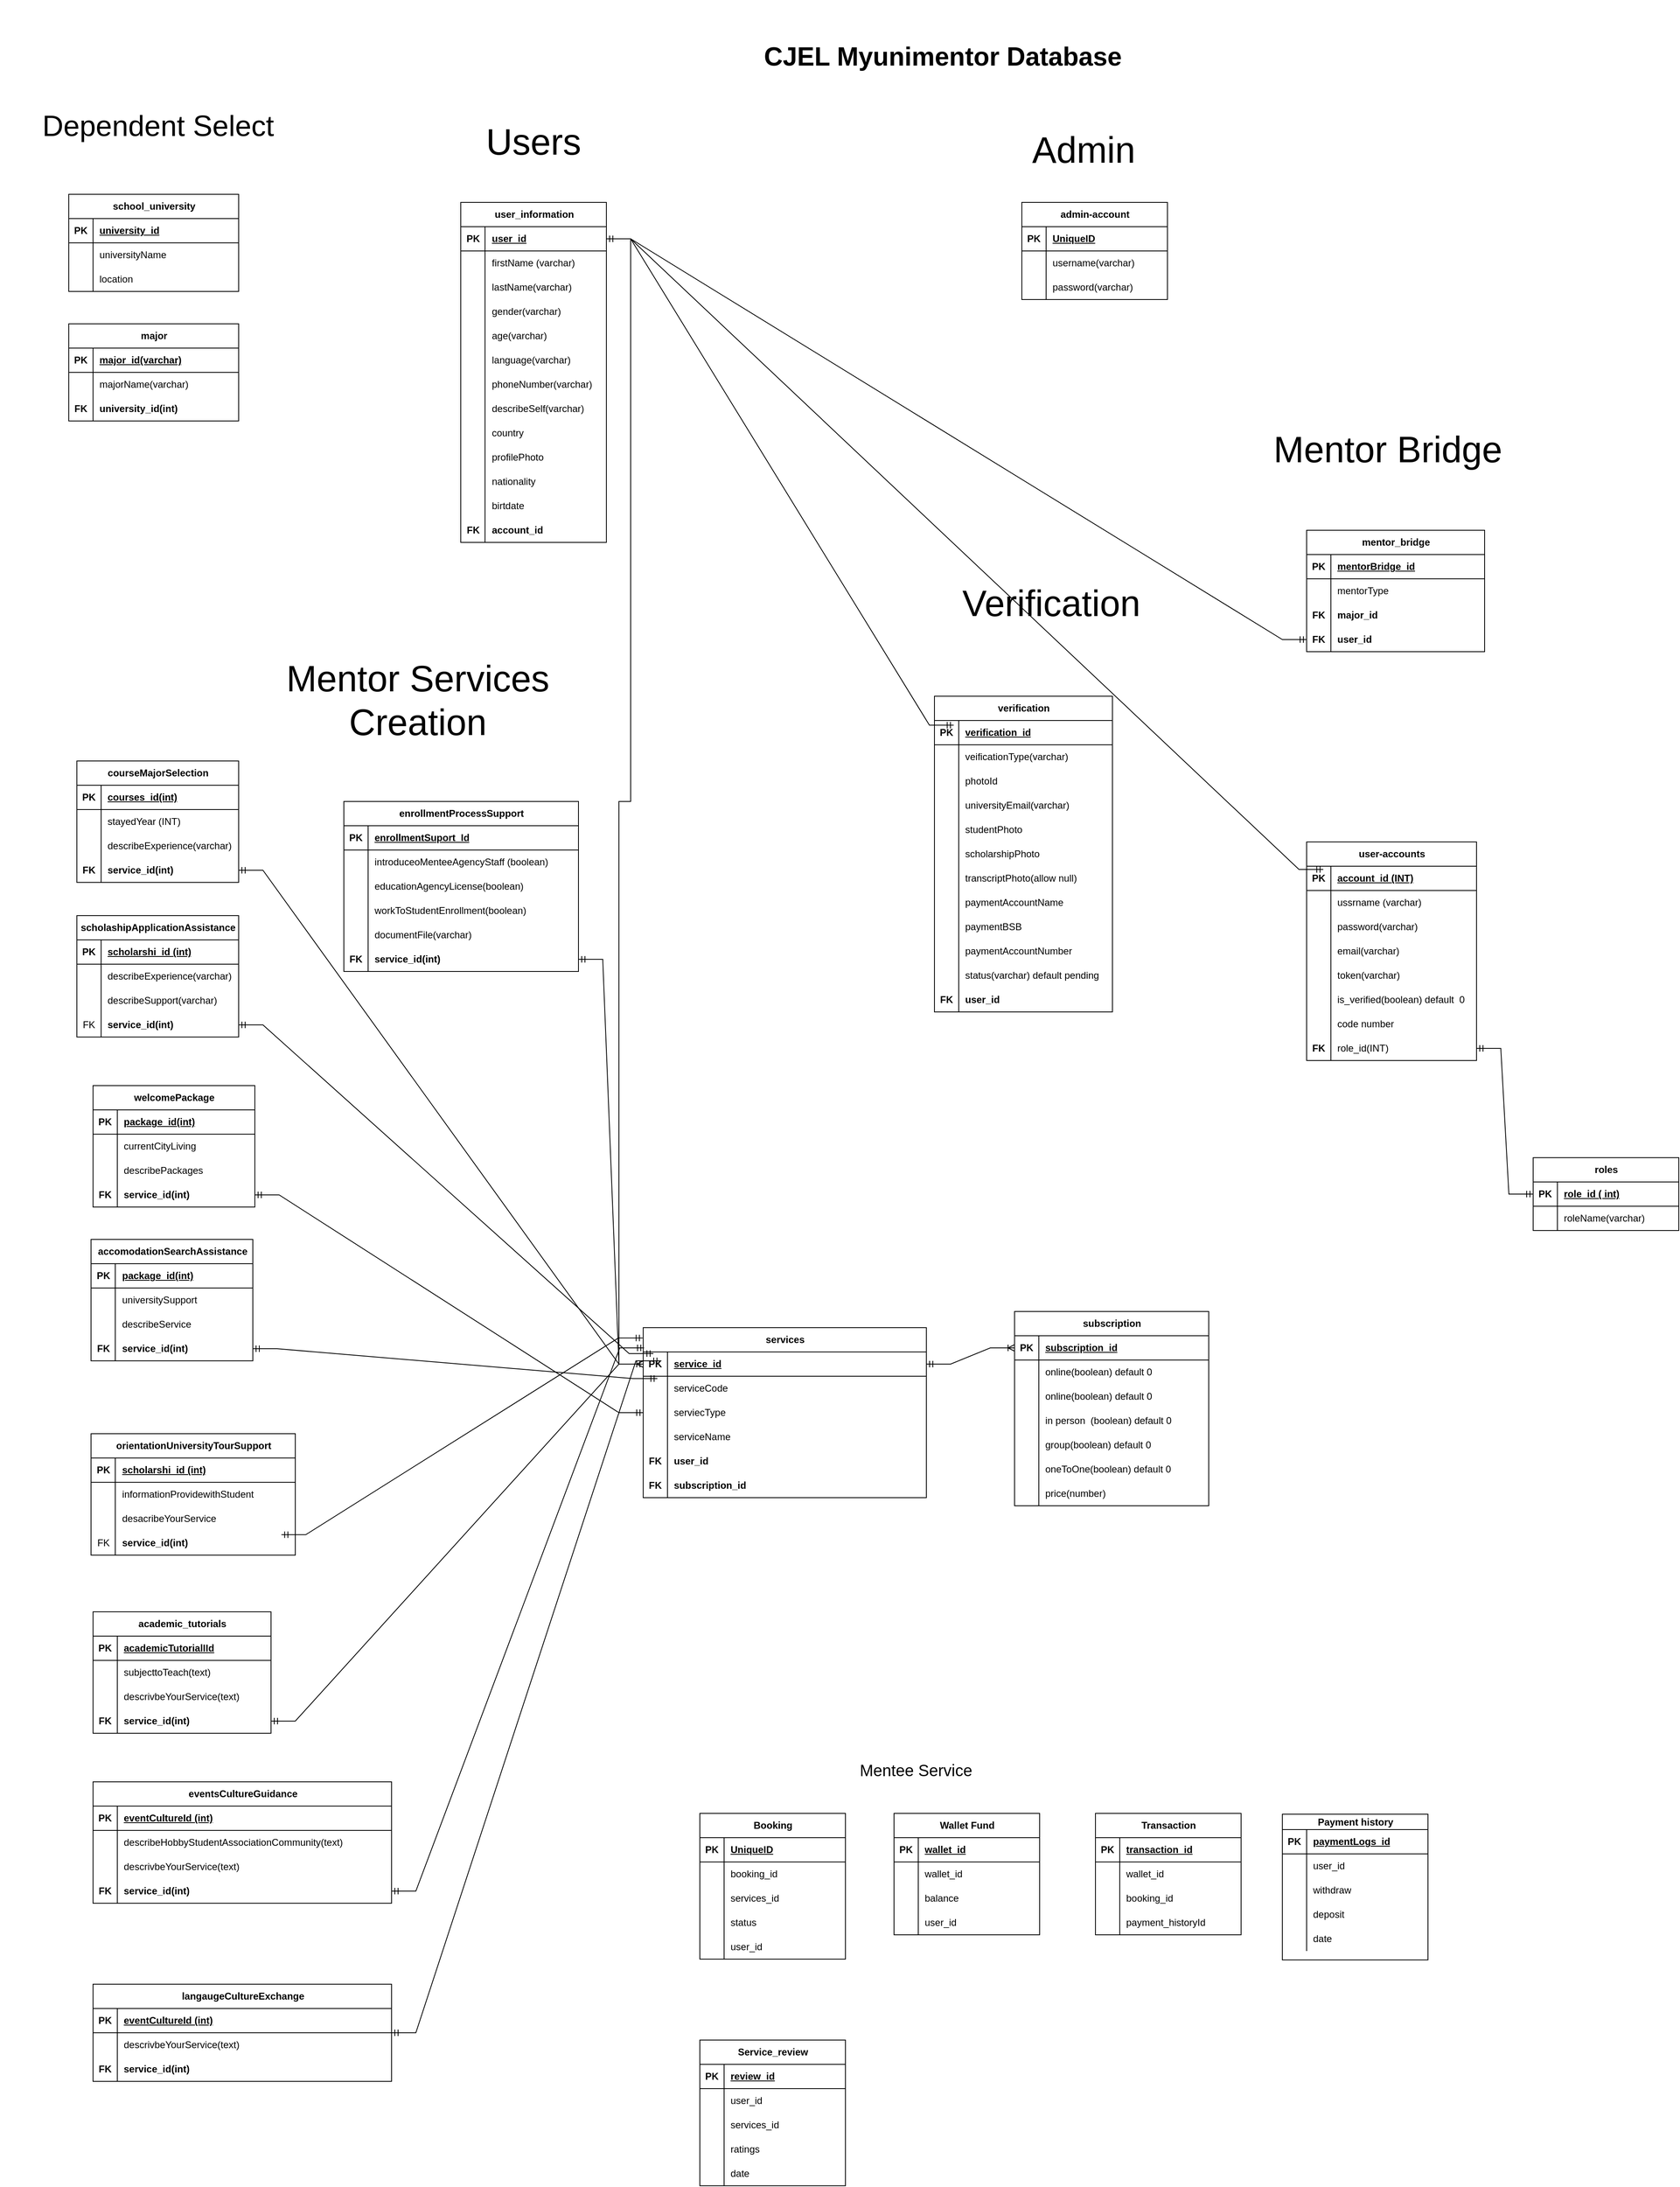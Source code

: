 <mxfile version="24.8.3">
  <diagram name="Page-1" id="zeOQ5ZkrWCi6DsDfoFjn">
    <mxGraphModel dx="1434" dy="780" grid="1" gridSize="10" guides="1" tooltips="1" connect="1" arrows="1" fold="1" page="1" pageScale="1" pageWidth="1250" pageHeight="2000" math="0" shadow="0">
      <root>
        <mxCell id="0" />
        <mxCell id="1" parent="0" />
        <mxCell id="RZ5Sz_H62wmbQMJFJsLc-1" value="&lt;font style=&quot;font-size: 32px;&quot;&gt;&lt;b&gt;&amp;nbsp;CJEL Myunimentor Database&lt;/b&gt;&lt;/font&gt;" style="text;html=1;align=center;verticalAlign=middle;whiteSpace=wrap;rounded=0;" parent="1" vertex="1">
          <mxGeometry x="996" y="10" width="480" height="140" as="geometry" />
        </mxCell>
        <mxCell id="RZ5Sz_H62wmbQMJFJsLc-2" value="user-accounts" style="shape=table;startSize=30;container=1;collapsible=1;childLayout=tableLayout;fixedRows=1;rowLines=0;fontStyle=1;align=center;resizeLast=1;html=1;" parent="1" vertex="1">
          <mxGeometry x="1690" y="1050" width="210" height="270" as="geometry" />
        </mxCell>
        <mxCell id="RZ5Sz_H62wmbQMJFJsLc-3" value="" style="shape=tableRow;horizontal=0;startSize=0;swimlaneHead=0;swimlaneBody=0;fillColor=none;collapsible=0;dropTarget=0;points=[[0,0.5],[1,0.5]];portConstraint=eastwest;top=0;left=0;right=0;bottom=1;" parent="RZ5Sz_H62wmbQMJFJsLc-2" vertex="1">
          <mxGeometry y="30" width="210" height="30" as="geometry" />
        </mxCell>
        <mxCell id="RZ5Sz_H62wmbQMJFJsLc-4" value="PK" style="shape=partialRectangle;connectable=0;fillColor=none;top=0;left=0;bottom=0;right=0;fontStyle=1;overflow=hidden;whiteSpace=wrap;html=1;" parent="RZ5Sz_H62wmbQMJFJsLc-3" vertex="1">
          <mxGeometry width="30" height="30" as="geometry">
            <mxRectangle width="30" height="30" as="alternateBounds" />
          </mxGeometry>
        </mxCell>
        <mxCell id="RZ5Sz_H62wmbQMJFJsLc-5" value="account_id (INT)" style="shape=partialRectangle;connectable=0;fillColor=none;top=0;left=0;bottom=0;right=0;align=left;spacingLeft=6;fontStyle=5;overflow=hidden;whiteSpace=wrap;html=1;" parent="RZ5Sz_H62wmbQMJFJsLc-3" vertex="1">
          <mxGeometry x="30" width="180" height="30" as="geometry">
            <mxRectangle width="180" height="30" as="alternateBounds" />
          </mxGeometry>
        </mxCell>
        <mxCell id="RZ5Sz_H62wmbQMJFJsLc-6" value="" style="shape=tableRow;horizontal=0;startSize=0;swimlaneHead=0;swimlaneBody=0;fillColor=none;collapsible=0;dropTarget=0;points=[[0,0.5],[1,0.5]];portConstraint=eastwest;top=0;left=0;right=0;bottom=0;" parent="RZ5Sz_H62wmbQMJFJsLc-2" vertex="1">
          <mxGeometry y="60" width="210" height="30" as="geometry" />
        </mxCell>
        <mxCell id="RZ5Sz_H62wmbQMJFJsLc-7" value="" style="shape=partialRectangle;connectable=0;fillColor=none;top=0;left=0;bottom=0;right=0;editable=1;overflow=hidden;whiteSpace=wrap;html=1;" parent="RZ5Sz_H62wmbQMJFJsLc-6" vertex="1">
          <mxGeometry width="30" height="30" as="geometry">
            <mxRectangle width="30" height="30" as="alternateBounds" />
          </mxGeometry>
        </mxCell>
        <mxCell id="RZ5Sz_H62wmbQMJFJsLc-8" value="ussrname (varchar)" style="shape=partialRectangle;connectable=0;fillColor=none;top=0;left=0;bottom=0;right=0;align=left;spacingLeft=6;overflow=hidden;whiteSpace=wrap;html=1;" parent="RZ5Sz_H62wmbQMJFJsLc-6" vertex="1">
          <mxGeometry x="30" width="180" height="30" as="geometry">
            <mxRectangle width="180" height="30" as="alternateBounds" />
          </mxGeometry>
        </mxCell>
        <mxCell id="RZ5Sz_H62wmbQMJFJsLc-9" value="" style="shape=tableRow;horizontal=0;startSize=0;swimlaneHead=0;swimlaneBody=0;fillColor=none;collapsible=0;dropTarget=0;points=[[0,0.5],[1,0.5]];portConstraint=eastwest;top=0;left=0;right=0;bottom=0;" parent="RZ5Sz_H62wmbQMJFJsLc-2" vertex="1">
          <mxGeometry y="90" width="210" height="30" as="geometry" />
        </mxCell>
        <mxCell id="RZ5Sz_H62wmbQMJFJsLc-10" value="" style="shape=partialRectangle;connectable=0;fillColor=none;top=0;left=0;bottom=0;right=0;editable=1;overflow=hidden;whiteSpace=wrap;html=1;" parent="RZ5Sz_H62wmbQMJFJsLc-9" vertex="1">
          <mxGeometry width="30" height="30" as="geometry">
            <mxRectangle width="30" height="30" as="alternateBounds" />
          </mxGeometry>
        </mxCell>
        <mxCell id="RZ5Sz_H62wmbQMJFJsLc-11" value="password(varchar)" style="shape=partialRectangle;connectable=0;fillColor=none;top=0;left=0;bottom=0;right=0;align=left;spacingLeft=6;overflow=hidden;whiteSpace=wrap;html=1;" parent="RZ5Sz_H62wmbQMJFJsLc-9" vertex="1">
          <mxGeometry x="30" width="180" height="30" as="geometry">
            <mxRectangle width="180" height="30" as="alternateBounds" />
          </mxGeometry>
        </mxCell>
        <mxCell id="RZ5Sz_H62wmbQMJFJsLc-12" value="" style="shape=tableRow;horizontal=0;startSize=0;swimlaneHead=0;swimlaneBody=0;fillColor=none;collapsible=0;dropTarget=0;points=[[0,0.5],[1,0.5]];portConstraint=eastwest;top=0;left=0;right=0;bottom=0;" parent="RZ5Sz_H62wmbQMJFJsLc-2" vertex="1">
          <mxGeometry y="120" width="210" height="30" as="geometry" />
        </mxCell>
        <mxCell id="RZ5Sz_H62wmbQMJFJsLc-13" value="" style="shape=partialRectangle;connectable=0;fillColor=none;top=0;left=0;bottom=0;right=0;editable=1;overflow=hidden;whiteSpace=wrap;html=1;" parent="RZ5Sz_H62wmbQMJFJsLc-12" vertex="1">
          <mxGeometry width="30" height="30" as="geometry">
            <mxRectangle width="30" height="30" as="alternateBounds" />
          </mxGeometry>
        </mxCell>
        <mxCell id="RZ5Sz_H62wmbQMJFJsLc-14" value="email(varchar)" style="shape=partialRectangle;connectable=0;fillColor=none;top=0;left=0;bottom=0;right=0;align=left;spacingLeft=6;overflow=hidden;whiteSpace=wrap;html=1;" parent="RZ5Sz_H62wmbQMJFJsLc-12" vertex="1">
          <mxGeometry x="30" width="180" height="30" as="geometry">
            <mxRectangle width="180" height="30" as="alternateBounds" />
          </mxGeometry>
        </mxCell>
        <mxCell id="RZ5Sz_H62wmbQMJFJsLc-104" value="" style="shape=tableRow;horizontal=0;startSize=0;swimlaneHead=0;swimlaneBody=0;fillColor=none;collapsible=0;dropTarget=0;points=[[0,0.5],[1,0.5]];portConstraint=eastwest;top=0;left=0;right=0;bottom=0;" parent="RZ5Sz_H62wmbQMJFJsLc-2" vertex="1">
          <mxGeometry y="150" width="210" height="30" as="geometry" />
        </mxCell>
        <mxCell id="RZ5Sz_H62wmbQMJFJsLc-105" value="" style="shape=partialRectangle;connectable=0;fillColor=none;top=0;left=0;bottom=0;right=0;editable=1;overflow=hidden;whiteSpace=wrap;html=1;" parent="RZ5Sz_H62wmbQMJFJsLc-104" vertex="1">
          <mxGeometry width="30" height="30" as="geometry">
            <mxRectangle width="30" height="30" as="alternateBounds" />
          </mxGeometry>
        </mxCell>
        <mxCell id="RZ5Sz_H62wmbQMJFJsLc-106" value="token(varchar)" style="shape=partialRectangle;connectable=0;fillColor=none;top=0;left=0;bottom=0;right=0;align=left;spacingLeft=6;overflow=hidden;whiteSpace=wrap;html=1;" parent="RZ5Sz_H62wmbQMJFJsLc-104" vertex="1">
          <mxGeometry x="30" width="180" height="30" as="geometry">
            <mxRectangle width="180" height="30" as="alternateBounds" />
          </mxGeometry>
        </mxCell>
        <mxCell id="RZ5Sz_H62wmbQMJFJsLc-107" value="" style="shape=tableRow;horizontal=0;startSize=0;swimlaneHead=0;swimlaneBody=0;fillColor=none;collapsible=0;dropTarget=0;points=[[0,0.5],[1,0.5]];portConstraint=eastwest;top=0;left=0;right=0;bottom=0;" parent="RZ5Sz_H62wmbQMJFJsLc-2" vertex="1">
          <mxGeometry y="180" width="210" height="30" as="geometry" />
        </mxCell>
        <mxCell id="RZ5Sz_H62wmbQMJFJsLc-108" value="" style="shape=partialRectangle;connectable=0;fillColor=none;top=0;left=0;bottom=0;right=0;editable=1;overflow=hidden;whiteSpace=wrap;html=1;" parent="RZ5Sz_H62wmbQMJFJsLc-107" vertex="1">
          <mxGeometry width="30" height="30" as="geometry">
            <mxRectangle width="30" height="30" as="alternateBounds" />
          </mxGeometry>
        </mxCell>
        <mxCell id="RZ5Sz_H62wmbQMJFJsLc-109" value="is_verified(boolean) default&amp;nbsp; 0" style="shape=partialRectangle;connectable=0;fillColor=none;top=0;left=0;bottom=0;right=0;align=left;spacingLeft=6;overflow=hidden;whiteSpace=wrap;html=1;" parent="RZ5Sz_H62wmbQMJFJsLc-107" vertex="1">
          <mxGeometry x="30" width="180" height="30" as="geometry">
            <mxRectangle width="180" height="30" as="alternateBounds" />
          </mxGeometry>
        </mxCell>
        <mxCell id="RZ5Sz_H62wmbQMJFJsLc-110" value="" style="shape=tableRow;horizontal=0;startSize=0;swimlaneHead=0;swimlaneBody=0;fillColor=none;collapsible=0;dropTarget=0;points=[[0,0.5],[1,0.5]];portConstraint=eastwest;top=0;left=0;right=0;bottom=0;" parent="RZ5Sz_H62wmbQMJFJsLc-2" vertex="1">
          <mxGeometry y="210" width="210" height="30" as="geometry" />
        </mxCell>
        <mxCell id="RZ5Sz_H62wmbQMJFJsLc-111" value="" style="shape=partialRectangle;connectable=0;fillColor=none;top=0;left=0;bottom=0;right=0;editable=1;overflow=hidden;whiteSpace=wrap;html=1;" parent="RZ5Sz_H62wmbQMJFJsLc-110" vertex="1">
          <mxGeometry width="30" height="30" as="geometry">
            <mxRectangle width="30" height="30" as="alternateBounds" />
          </mxGeometry>
        </mxCell>
        <mxCell id="RZ5Sz_H62wmbQMJFJsLc-112" value="code number" style="shape=partialRectangle;connectable=0;fillColor=none;top=0;left=0;bottom=0;right=0;align=left;spacingLeft=6;overflow=hidden;whiteSpace=wrap;html=1;" parent="RZ5Sz_H62wmbQMJFJsLc-110" vertex="1">
          <mxGeometry x="30" width="180" height="30" as="geometry">
            <mxRectangle width="180" height="30" as="alternateBounds" />
          </mxGeometry>
        </mxCell>
        <mxCell id="RZ5Sz_H62wmbQMJFJsLc-461" value="" style="shape=tableRow;horizontal=0;startSize=0;swimlaneHead=0;swimlaneBody=0;fillColor=none;collapsible=0;dropTarget=0;points=[[0,0.5],[1,0.5]];portConstraint=eastwest;top=0;left=0;right=0;bottom=0;" parent="RZ5Sz_H62wmbQMJFJsLc-2" vertex="1">
          <mxGeometry y="240" width="210" height="30" as="geometry" />
        </mxCell>
        <mxCell id="RZ5Sz_H62wmbQMJFJsLc-462" value="&lt;b&gt;FK&lt;/b&gt;" style="shape=partialRectangle;connectable=0;fillColor=none;top=0;left=0;bottom=0;right=0;editable=1;overflow=hidden;whiteSpace=wrap;html=1;" parent="RZ5Sz_H62wmbQMJFJsLc-461" vertex="1">
          <mxGeometry width="30" height="30" as="geometry">
            <mxRectangle width="30" height="30" as="alternateBounds" />
          </mxGeometry>
        </mxCell>
        <mxCell id="RZ5Sz_H62wmbQMJFJsLc-463" value="role_id(INT)" style="shape=partialRectangle;connectable=0;fillColor=none;top=0;left=0;bottom=0;right=0;align=left;spacingLeft=6;overflow=hidden;whiteSpace=wrap;html=1;" parent="RZ5Sz_H62wmbQMJFJsLc-461" vertex="1">
          <mxGeometry x="30" width="180" height="30" as="geometry">
            <mxRectangle width="180" height="30" as="alternateBounds" />
          </mxGeometry>
        </mxCell>
        <mxCell id="RZ5Sz_H62wmbQMJFJsLc-15" value="user_information" style="shape=table;startSize=30;container=1;collapsible=1;childLayout=tableLayout;fixedRows=1;rowLines=0;fontStyle=1;align=center;resizeLast=1;html=1;" parent="1" vertex="1">
          <mxGeometry x="644.5" y="260" width="180" height="420" as="geometry" />
        </mxCell>
        <mxCell id="RZ5Sz_H62wmbQMJFJsLc-16" value="" style="shape=tableRow;horizontal=0;startSize=0;swimlaneHead=0;swimlaneBody=0;fillColor=none;collapsible=0;dropTarget=0;points=[[0,0.5],[1,0.5]];portConstraint=eastwest;top=0;left=0;right=0;bottom=1;" parent="RZ5Sz_H62wmbQMJFJsLc-15" vertex="1">
          <mxGeometry y="30" width="180" height="30" as="geometry" />
        </mxCell>
        <mxCell id="RZ5Sz_H62wmbQMJFJsLc-17" value="PK" style="shape=partialRectangle;connectable=0;fillColor=none;top=0;left=0;bottom=0;right=0;fontStyle=1;overflow=hidden;whiteSpace=wrap;html=1;" parent="RZ5Sz_H62wmbQMJFJsLc-16" vertex="1">
          <mxGeometry width="30" height="30" as="geometry">
            <mxRectangle width="30" height="30" as="alternateBounds" />
          </mxGeometry>
        </mxCell>
        <mxCell id="RZ5Sz_H62wmbQMJFJsLc-18" value="user_id" style="shape=partialRectangle;connectable=0;fillColor=none;top=0;left=0;bottom=0;right=0;align=left;spacingLeft=6;fontStyle=5;overflow=hidden;whiteSpace=wrap;html=1;" parent="RZ5Sz_H62wmbQMJFJsLc-16" vertex="1">
          <mxGeometry x="30" width="150" height="30" as="geometry">
            <mxRectangle width="150" height="30" as="alternateBounds" />
          </mxGeometry>
        </mxCell>
        <mxCell id="RZ5Sz_H62wmbQMJFJsLc-19" value="" style="shape=tableRow;horizontal=0;startSize=0;swimlaneHead=0;swimlaneBody=0;fillColor=none;collapsible=0;dropTarget=0;points=[[0,0.5],[1,0.5]];portConstraint=eastwest;top=0;left=0;right=0;bottom=0;" parent="RZ5Sz_H62wmbQMJFJsLc-15" vertex="1">
          <mxGeometry y="60" width="180" height="30" as="geometry" />
        </mxCell>
        <mxCell id="RZ5Sz_H62wmbQMJFJsLc-20" value="" style="shape=partialRectangle;connectable=0;fillColor=none;top=0;left=0;bottom=0;right=0;editable=1;overflow=hidden;whiteSpace=wrap;html=1;" parent="RZ5Sz_H62wmbQMJFJsLc-19" vertex="1">
          <mxGeometry width="30" height="30" as="geometry">
            <mxRectangle width="30" height="30" as="alternateBounds" />
          </mxGeometry>
        </mxCell>
        <mxCell id="RZ5Sz_H62wmbQMJFJsLc-21" value="firstName (varchar)" style="shape=partialRectangle;connectable=0;fillColor=none;top=0;left=0;bottom=0;right=0;align=left;spacingLeft=6;overflow=hidden;whiteSpace=wrap;html=1;" parent="RZ5Sz_H62wmbQMJFJsLc-19" vertex="1">
          <mxGeometry x="30" width="150" height="30" as="geometry">
            <mxRectangle width="150" height="30" as="alternateBounds" />
          </mxGeometry>
        </mxCell>
        <mxCell id="RZ5Sz_H62wmbQMJFJsLc-22" value="" style="shape=tableRow;horizontal=0;startSize=0;swimlaneHead=0;swimlaneBody=0;fillColor=none;collapsible=0;dropTarget=0;points=[[0,0.5],[1,0.5]];portConstraint=eastwest;top=0;left=0;right=0;bottom=0;" parent="RZ5Sz_H62wmbQMJFJsLc-15" vertex="1">
          <mxGeometry y="90" width="180" height="30" as="geometry" />
        </mxCell>
        <mxCell id="RZ5Sz_H62wmbQMJFJsLc-23" value="" style="shape=partialRectangle;connectable=0;fillColor=none;top=0;left=0;bottom=0;right=0;editable=1;overflow=hidden;whiteSpace=wrap;html=1;" parent="RZ5Sz_H62wmbQMJFJsLc-22" vertex="1">
          <mxGeometry width="30" height="30" as="geometry">
            <mxRectangle width="30" height="30" as="alternateBounds" />
          </mxGeometry>
        </mxCell>
        <mxCell id="RZ5Sz_H62wmbQMJFJsLc-24" value="lastName(varchar)" style="shape=partialRectangle;connectable=0;fillColor=none;top=0;left=0;bottom=0;right=0;align=left;spacingLeft=6;overflow=hidden;whiteSpace=wrap;html=1;" parent="RZ5Sz_H62wmbQMJFJsLc-22" vertex="1">
          <mxGeometry x="30" width="150" height="30" as="geometry">
            <mxRectangle width="150" height="30" as="alternateBounds" />
          </mxGeometry>
        </mxCell>
        <mxCell id="RZ5Sz_H62wmbQMJFJsLc-25" value="" style="shape=tableRow;horizontal=0;startSize=0;swimlaneHead=0;swimlaneBody=0;fillColor=none;collapsible=0;dropTarget=0;points=[[0,0.5],[1,0.5]];portConstraint=eastwest;top=0;left=0;right=0;bottom=0;" parent="RZ5Sz_H62wmbQMJFJsLc-15" vertex="1">
          <mxGeometry y="120" width="180" height="30" as="geometry" />
        </mxCell>
        <mxCell id="RZ5Sz_H62wmbQMJFJsLc-26" value="" style="shape=partialRectangle;connectable=0;fillColor=none;top=0;left=0;bottom=0;right=0;editable=1;overflow=hidden;whiteSpace=wrap;html=1;" parent="RZ5Sz_H62wmbQMJFJsLc-25" vertex="1">
          <mxGeometry width="30" height="30" as="geometry">
            <mxRectangle width="30" height="30" as="alternateBounds" />
          </mxGeometry>
        </mxCell>
        <mxCell id="RZ5Sz_H62wmbQMJFJsLc-27" value="gender(varchar)" style="shape=partialRectangle;connectable=0;fillColor=none;top=0;left=0;bottom=0;right=0;align=left;spacingLeft=6;overflow=hidden;whiteSpace=wrap;html=1;" parent="RZ5Sz_H62wmbQMJFJsLc-25" vertex="1">
          <mxGeometry x="30" width="150" height="30" as="geometry">
            <mxRectangle width="150" height="30" as="alternateBounds" />
          </mxGeometry>
        </mxCell>
        <mxCell id="RZ5Sz_H62wmbQMJFJsLc-148" value="" style="shape=tableRow;horizontal=0;startSize=0;swimlaneHead=0;swimlaneBody=0;fillColor=none;collapsible=0;dropTarget=0;points=[[0,0.5],[1,0.5]];portConstraint=eastwest;top=0;left=0;right=0;bottom=0;" parent="RZ5Sz_H62wmbQMJFJsLc-15" vertex="1">
          <mxGeometry y="150" width="180" height="30" as="geometry" />
        </mxCell>
        <mxCell id="RZ5Sz_H62wmbQMJFJsLc-149" value="" style="shape=partialRectangle;connectable=0;fillColor=none;top=0;left=0;bottom=0;right=0;editable=1;overflow=hidden;whiteSpace=wrap;html=1;" parent="RZ5Sz_H62wmbQMJFJsLc-148" vertex="1">
          <mxGeometry width="30" height="30" as="geometry">
            <mxRectangle width="30" height="30" as="alternateBounds" />
          </mxGeometry>
        </mxCell>
        <mxCell id="RZ5Sz_H62wmbQMJFJsLc-150" value="age(varchar)" style="shape=partialRectangle;connectable=0;fillColor=none;top=0;left=0;bottom=0;right=0;align=left;spacingLeft=6;overflow=hidden;whiteSpace=wrap;html=1;" parent="RZ5Sz_H62wmbQMJFJsLc-148" vertex="1">
          <mxGeometry x="30" width="150" height="30" as="geometry">
            <mxRectangle width="150" height="30" as="alternateBounds" />
          </mxGeometry>
        </mxCell>
        <mxCell id="RZ5Sz_H62wmbQMJFJsLc-151" value="" style="shape=tableRow;horizontal=0;startSize=0;swimlaneHead=0;swimlaneBody=0;fillColor=none;collapsible=0;dropTarget=0;points=[[0,0.5],[1,0.5]];portConstraint=eastwest;top=0;left=0;right=0;bottom=0;" parent="RZ5Sz_H62wmbQMJFJsLc-15" vertex="1">
          <mxGeometry y="180" width="180" height="30" as="geometry" />
        </mxCell>
        <mxCell id="RZ5Sz_H62wmbQMJFJsLc-152" value="" style="shape=partialRectangle;connectable=0;fillColor=none;top=0;left=0;bottom=0;right=0;editable=1;overflow=hidden;whiteSpace=wrap;html=1;" parent="RZ5Sz_H62wmbQMJFJsLc-151" vertex="1">
          <mxGeometry width="30" height="30" as="geometry">
            <mxRectangle width="30" height="30" as="alternateBounds" />
          </mxGeometry>
        </mxCell>
        <mxCell id="RZ5Sz_H62wmbQMJFJsLc-153" value="language(varchar)" style="shape=partialRectangle;connectable=0;fillColor=none;top=0;left=0;bottom=0;right=0;align=left;spacingLeft=6;overflow=hidden;whiteSpace=wrap;html=1;" parent="RZ5Sz_H62wmbQMJFJsLc-151" vertex="1">
          <mxGeometry x="30" width="150" height="30" as="geometry">
            <mxRectangle width="150" height="30" as="alternateBounds" />
          </mxGeometry>
        </mxCell>
        <mxCell id="RZ5Sz_H62wmbQMJFJsLc-154" value="" style="shape=tableRow;horizontal=0;startSize=0;swimlaneHead=0;swimlaneBody=0;fillColor=none;collapsible=0;dropTarget=0;points=[[0,0.5],[1,0.5]];portConstraint=eastwest;top=0;left=0;right=0;bottom=0;" parent="RZ5Sz_H62wmbQMJFJsLc-15" vertex="1">
          <mxGeometry y="210" width="180" height="30" as="geometry" />
        </mxCell>
        <mxCell id="RZ5Sz_H62wmbQMJFJsLc-155" value="" style="shape=partialRectangle;connectable=0;fillColor=none;top=0;left=0;bottom=0;right=0;editable=1;overflow=hidden;whiteSpace=wrap;html=1;" parent="RZ5Sz_H62wmbQMJFJsLc-154" vertex="1">
          <mxGeometry width="30" height="30" as="geometry">
            <mxRectangle width="30" height="30" as="alternateBounds" />
          </mxGeometry>
        </mxCell>
        <mxCell id="RZ5Sz_H62wmbQMJFJsLc-156" value="phoneNumber(varchar)" style="shape=partialRectangle;connectable=0;fillColor=none;top=0;left=0;bottom=0;right=0;align=left;spacingLeft=6;overflow=hidden;whiteSpace=wrap;html=1;" parent="RZ5Sz_H62wmbQMJFJsLc-154" vertex="1">
          <mxGeometry x="30" width="150" height="30" as="geometry">
            <mxRectangle width="150" height="30" as="alternateBounds" />
          </mxGeometry>
        </mxCell>
        <mxCell id="RZ5Sz_H62wmbQMJFJsLc-157" value="" style="shape=tableRow;horizontal=0;startSize=0;swimlaneHead=0;swimlaneBody=0;fillColor=none;collapsible=0;dropTarget=0;points=[[0,0.5],[1,0.5]];portConstraint=eastwest;top=0;left=0;right=0;bottom=0;" parent="RZ5Sz_H62wmbQMJFJsLc-15" vertex="1">
          <mxGeometry y="240" width="180" height="30" as="geometry" />
        </mxCell>
        <mxCell id="RZ5Sz_H62wmbQMJFJsLc-158" value="" style="shape=partialRectangle;connectable=0;fillColor=none;top=0;left=0;bottom=0;right=0;editable=1;overflow=hidden;whiteSpace=wrap;html=1;" parent="RZ5Sz_H62wmbQMJFJsLc-157" vertex="1">
          <mxGeometry width="30" height="30" as="geometry">
            <mxRectangle width="30" height="30" as="alternateBounds" />
          </mxGeometry>
        </mxCell>
        <mxCell id="RZ5Sz_H62wmbQMJFJsLc-159" value="describeSelf(varchar)" style="shape=partialRectangle;connectable=0;fillColor=none;top=0;left=0;bottom=0;right=0;align=left;spacingLeft=6;overflow=hidden;whiteSpace=wrap;html=1;" parent="RZ5Sz_H62wmbQMJFJsLc-157" vertex="1">
          <mxGeometry x="30" width="150" height="30" as="geometry">
            <mxRectangle width="150" height="30" as="alternateBounds" />
          </mxGeometry>
        </mxCell>
        <mxCell id="RZ5Sz_H62wmbQMJFJsLc-166" value="" style="shape=tableRow;horizontal=0;startSize=0;swimlaneHead=0;swimlaneBody=0;fillColor=none;collapsible=0;dropTarget=0;points=[[0,0.5],[1,0.5]];portConstraint=eastwest;top=0;left=0;right=0;bottom=0;" parent="RZ5Sz_H62wmbQMJFJsLc-15" vertex="1">
          <mxGeometry y="270" width="180" height="30" as="geometry" />
        </mxCell>
        <mxCell id="RZ5Sz_H62wmbQMJFJsLc-167" value="" style="shape=partialRectangle;connectable=0;fillColor=none;top=0;left=0;bottom=0;right=0;editable=1;overflow=hidden;whiteSpace=wrap;html=1;" parent="RZ5Sz_H62wmbQMJFJsLc-166" vertex="1">
          <mxGeometry width="30" height="30" as="geometry">
            <mxRectangle width="30" height="30" as="alternateBounds" />
          </mxGeometry>
        </mxCell>
        <mxCell id="RZ5Sz_H62wmbQMJFJsLc-168" value="country" style="shape=partialRectangle;connectable=0;fillColor=none;top=0;left=0;bottom=0;right=0;align=left;spacingLeft=6;overflow=hidden;whiteSpace=wrap;html=1;" parent="RZ5Sz_H62wmbQMJFJsLc-166" vertex="1">
          <mxGeometry x="30" width="150" height="30" as="geometry">
            <mxRectangle width="150" height="30" as="alternateBounds" />
          </mxGeometry>
        </mxCell>
        <mxCell id="RZ5Sz_H62wmbQMJFJsLc-169" value="" style="shape=tableRow;horizontal=0;startSize=0;swimlaneHead=0;swimlaneBody=0;fillColor=none;collapsible=0;dropTarget=0;points=[[0,0.5],[1,0.5]];portConstraint=eastwest;top=0;left=0;right=0;bottom=0;" parent="RZ5Sz_H62wmbQMJFJsLc-15" vertex="1">
          <mxGeometry y="300" width="180" height="30" as="geometry" />
        </mxCell>
        <mxCell id="RZ5Sz_H62wmbQMJFJsLc-170" value="" style="shape=partialRectangle;connectable=0;fillColor=none;top=0;left=0;bottom=0;right=0;editable=1;overflow=hidden;whiteSpace=wrap;html=1;" parent="RZ5Sz_H62wmbQMJFJsLc-169" vertex="1">
          <mxGeometry width="30" height="30" as="geometry">
            <mxRectangle width="30" height="30" as="alternateBounds" />
          </mxGeometry>
        </mxCell>
        <mxCell id="RZ5Sz_H62wmbQMJFJsLc-171" value="profilePhoto" style="shape=partialRectangle;connectable=0;fillColor=none;top=0;left=0;bottom=0;right=0;align=left;spacingLeft=6;overflow=hidden;whiteSpace=wrap;html=1;" parent="RZ5Sz_H62wmbQMJFJsLc-169" vertex="1">
          <mxGeometry x="30" width="150" height="30" as="geometry">
            <mxRectangle width="150" height="30" as="alternateBounds" />
          </mxGeometry>
        </mxCell>
        <mxCell id="9OASYXAIkwBc61nFA2aZ-10" value="" style="shape=tableRow;horizontal=0;startSize=0;swimlaneHead=0;swimlaneBody=0;fillColor=none;collapsible=0;dropTarget=0;points=[[0,0.5],[1,0.5]];portConstraint=eastwest;top=0;left=0;right=0;bottom=0;" parent="RZ5Sz_H62wmbQMJFJsLc-15" vertex="1">
          <mxGeometry y="330" width="180" height="30" as="geometry" />
        </mxCell>
        <mxCell id="9OASYXAIkwBc61nFA2aZ-11" value="" style="shape=partialRectangle;connectable=0;fillColor=none;top=0;left=0;bottom=0;right=0;editable=1;overflow=hidden;whiteSpace=wrap;html=1;" parent="9OASYXAIkwBc61nFA2aZ-10" vertex="1">
          <mxGeometry width="30" height="30" as="geometry">
            <mxRectangle width="30" height="30" as="alternateBounds" />
          </mxGeometry>
        </mxCell>
        <mxCell id="9OASYXAIkwBc61nFA2aZ-12" value="nationality" style="shape=partialRectangle;connectable=0;fillColor=none;top=0;left=0;bottom=0;right=0;align=left;spacingLeft=6;overflow=hidden;whiteSpace=wrap;html=1;" parent="9OASYXAIkwBc61nFA2aZ-10" vertex="1">
          <mxGeometry x="30" width="150" height="30" as="geometry">
            <mxRectangle width="150" height="30" as="alternateBounds" />
          </mxGeometry>
        </mxCell>
        <mxCell id="9OASYXAIkwBc61nFA2aZ-30" value="" style="shape=tableRow;horizontal=0;startSize=0;swimlaneHead=0;swimlaneBody=0;fillColor=none;collapsible=0;dropTarget=0;points=[[0,0.5],[1,0.5]];portConstraint=eastwest;top=0;left=0;right=0;bottom=0;" parent="RZ5Sz_H62wmbQMJFJsLc-15" vertex="1">
          <mxGeometry y="360" width="180" height="30" as="geometry" />
        </mxCell>
        <mxCell id="9OASYXAIkwBc61nFA2aZ-31" value="" style="shape=partialRectangle;connectable=0;fillColor=none;top=0;left=0;bottom=0;right=0;editable=1;overflow=hidden;whiteSpace=wrap;html=1;" parent="9OASYXAIkwBc61nFA2aZ-30" vertex="1">
          <mxGeometry width="30" height="30" as="geometry">
            <mxRectangle width="30" height="30" as="alternateBounds" />
          </mxGeometry>
        </mxCell>
        <mxCell id="9OASYXAIkwBc61nFA2aZ-32" value="birtdate" style="shape=partialRectangle;connectable=0;fillColor=none;top=0;left=0;bottom=0;right=0;align=left;spacingLeft=6;overflow=hidden;whiteSpace=wrap;html=1;" parent="9OASYXAIkwBc61nFA2aZ-30" vertex="1">
          <mxGeometry x="30" width="150" height="30" as="geometry">
            <mxRectangle width="150" height="30" as="alternateBounds" />
          </mxGeometry>
        </mxCell>
        <mxCell id="aoc1Yqq5ZWIjpNr63f5u-1" value="" style="shape=tableRow;horizontal=0;startSize=0;swimlaneHead=0;swimlaneBody=0;fillColor=none;collapsible=0;dropTarget=0;points=[[0,0.5],[1,0.5]];portConstraint=eastwest;top=0;left=0;right=0;bottom=0;" parent="RZ5Sz_H62wmbQMJFJsLc-15" vertex="1">
          <mxGeometry y="390" width="180" height="30" as="geometry" />
        </mxCell>
        <mxCell id="aoc1Yqq5ZWIjpNr63f5u-2" value="&lt;b&gt;FK&lt;/b&gt;" style="shape=partialRectangle;connectable=0;fillColor=none;top=0;left=0;bottom=0;right=0;editable=1;overflow=hidden;whiteSpace=wrap;html=1;" parent="aoc1Yqq5ZWIjpNr63f5u-1" vertex="1">
          <mxGeometry width="30" height="30" as="geometry">
            <mxRectangle width="30" height="30" as="alternateBounds" />
          </mxGeometry>
        </mxCell>
        <mxCell id="aoc1Yqq5ZWIjpNr63f5u-3" value="&lt;b&gt;account_id&lt;/b&gt;" style="shape=partialRectangle;connectable=0;fillColor=none;top=0;left=0;bottom=0;right=0;align=left;spacingLeft=6;overflow=hidden;whiteSpace=wrap;html=1;" parent="aoc1Yqq5ZWIjpNr63f5u-1" vertex="1">
          <mxGeometry x="30" width="150" height="30" as="geometry">
            <mxRectangle width="150" height="30" as="alternateBounds" />
          </mxGeometry>
        </mxCell>
        <mxCell id="RZ5Sz_H62wmbQMJFJsLc-78" value="roles" style="shape=table;startSize=30;container=1;collapsible=1;childLayout=tableLayout;fixedRows=1;rowLines=0;fontStyle=1;align=center;resizeLast=1;html=1;" parent="1" vertex="1">
          <mxGeometry x="1970" y="1440" width="180" height="90" as="geometry" />
        </mxCell>
        <mxCell id="RZ5Sz_H62wmbQMJFJsLc-79" value="" style="shape=tableRow;horizontal=0;startSize=0;swimlaneHead=0;swimlaneBody=0;fillColor=none;collapsible=0;dropTarget=0;points=[[0,0.5],[1,0.5]];portConstraint=eastwest;top=0;left=0;right=0;bottom=1;" parent="RZ5Sz_H62wmbQMJFJsLc-78" vertex="1">
          <mxGeometry y="30" width="180" height="30" as="geometry" />
        </mxCell>
        <mxCell id="RZ5Sz_H62wmbQMJFJsLc-80" value="PK" style="shape=partialRectangle;connectable=0;fillColor=none;top=0;left=0;bottom=0;right=0;fontStyle=1;overflow=hidden;whiteSpace=wrap;html=1;" parent="RZ5Sz_H62wmbQMJFJsLc-79" vertex="1">
          <mxGeometry width="30" height="30" as="geometry">
            <mxRectangle width="30" height="30" as="alternateBounds" />
          </mxGeometry>
        </mxCell>
        <mxCell id="RZ5Sz_H62wmbQMJFJsLc-81" value="role_id ( int)" style="shape=partialRectangle;connectable=0;fillColor=none;top=0;left=0;bottom=0;right=0;align=left;spacingLeft=6;fontStyle=5;overflow=hidden;whiteSpace=wrap;html=1;" parent="RZ5Sz_H62wmbQMJFJsLc-79" vertex="1">
          <mxGeometry x="30" width="150" height="30" as="geometry">
            <mxRectangle width="150" height="30" as="alternateBounds" />
          </mxGeometry>
        </mxCell>
        <mxCell id="RZ5Sz_H62wmbQMJFJsLc-82" value="" style="shape=tableRow;horizontal=0;startSize=0;swimlaneHead=0;swimlaneBody=0;fillColor=none;collapsible=0;dropTarget=0;points=[[0,0.5],[1,0.5]];portConstraint=eastwest;top=0;left=0;right=0;bottom=0;" parent="RZ5Sz_H62wmbQMJFJsLc-78" vertex="1">
          <mxGeometry y="60" width="180" height="30" as="geometry" />
        </mxCell>
        <mxCell id="RZ5Sz_H62wmbQMJFJsLc-83" value="" style="shape=partialRectangle;connectable=0;fillColor=none;top=0;left=0;bottom=0;right=0;editable=1;overflow=hidden;whiteSpace=wrap;html=1;" parent="RZ5Sz_H62wmbQMJFJsLc-82" vertex="1">
          <mxGeometry width="30" height="30" as="geometry">
            <mxRectangle width="30" height="30" as="alternateBounds" />
          </mxGeometry>
        </mxCell>
        <mxCell id="RZ5Sz_H62wmbQMJFJsLc-84" value="roleName(varchar)" style="shape=partialRectangle;connectable=0;fillColor=none;top=0;left=0;bottom=0;right=0;align=left;spacingLeft=6;overflow=hidden;whiteSpace=wrap;html=1;" parent="RZ5Sz_H62wmbQMJFJsLc-82" vertex="1">
          <mxGeometry x="30" width="150" height="30" as="geometry">
            <mxRectangle width="150" height="30" as="alternateBounds" />
          </mxGeometry>
        </mxCell>
        <mxCell id="RZ5Sz_H62wmbQMJFJsLc-91" value="admin-account" style="shape=table;startSize=30;container=1;collapsible=1;childLayout=tableLayout;fixedRows=1;rowLines=0;fontStyle=1;align=center;resizeLast=1;html=1;" parent="1" vertex="1">
          <mxGeometry x="1338" y="260" width="180" height="120" as="geometry" />
        </mxCell>
        <mxCell id="RZ5Sz_H62wmbQMJFJsLc-92" value="" style="shape=tableRow;horizontal=0;startSize=0;swimlaneHead=0;swimlaneBody=0;fillColor=none;collapsible=0;dropTarget=0;points=[[0,0.5],[1,0.5]];portConstraint=eastwest;top=0;left=0;right=0;bottom=1;" parent="RZ5Sz_H62wmbQMJFJsLc-91" vertex="1">
          <mxGeometry y="30" width="180" height="30" as="geometry" />
        </mxCell>
        <mxCell id="RZ5Sz_H62wmbQMJFJsLc-93" value="PK" style="shape=partialRectangle;connectable=0;fillColor=none;top=0;left=0;bottom=0;right=0;fontStyle=1;overflow=hidden;whiteSpace=wrap;html=1;" parent="RZ5Sz_H62wmbQMJFJsLc-92" vertex="1">
          <mxGeometry width="30" height="30" as="geometry">
            <mxRectangle width="30" height="30" as="alternateBounds" />
          </mxGeometry>
        </mxCell>
        <mxCell id="RZ5Sz_H62wmbQMJFJsLc-94" value="UniqueID" style="shape=partialRectangle;connectable=0;fillColor=none;top=0;left=0;bottom=0;right=0;align=left;spacingLeft=6;fontStyle=5;overflow=hidden;whiteSpace=wrap;html=1;" parent="RZ5Sz_H62wmbQMJFJsLc-92" vertex="1">
          <mxGeometry x="30" width="150" height="30" as="geometry">
            <mxRectangle width="150" height="30" as="alternateBounds" />
          </mxGeometry>
        </mxCell>
        <mxCell id="RZ5Sz_H62wmbQMJFJsLc-95" value="" style="shape=tableRow;horizontal=0;startSize=0;swimlaneHead=0;swimlaneBody=0;fillColor=none;collapsible=0;dropTarget=0;points=[[0,0.5],[1,0.5]];portConstraint=eastwest;top=0;left=0;right=0;bottom=0;" parent="RZ5Sz_H62wmbQMJFJsLc-91" vertex="1">
          <mxGeometry y="60" width="180" height="30" as="geometry" />
        </mxCell>
        <mxCell id="RZ5Sz_H62wmbQMJFJsLc-96" value="" style="shape=partialRectangle;connectable=0;fillColor=none;top=0;left=0;bottom=0;right=0;editable=1;overflow=hidden;whiteSpace=wrap;html=1;" parent="RZ5Sz_H62wmbQMJFJsLc-95" vertex="1">
          <mxGeometry width="30" height="30" as="geometry">
            <mxRectangle width="30" height="30" as="alternateBounds" />
          </mxGeometry>
        </mxCell>
        <mxCell id="RZ5Sz_H62wmbQMJFJsLc-97" value="username(varchar)" style="shape=partialRectangle;connectable=0;fillColor=none;top=0;left=0;bottom=0;right=0;align=left;spacingLeft=6;overflow=hidden;whiteSpace=wrap;html=1;" parent="RZ5Sz_H62wmbQMJFJsLc-95" vertex="1">
          <mxGeometry x="30" width="150" height="30" as="geometry">
            <mxRectangle width="150" height="30" as="alternateBounds" />
          </mxGeometry>
        </mxCell>
        <mxCell id="RZ5Sz_H62wmbQMJFJsLc-98" value="" style="shape=tableRow;horizontal=0;startSize=0;swimlaneHead=0;swimlaneBody=0;fillColor=none;collapsible=0;dropTarget=0;points=[[0,0.5],[1,0.5]];portConstraint=eastwest;top=0;left=0;right=0;bottom=0;" parent="RZ5Sz_H62wmbQMJFJsLc-91" vertex="1">
          <mxGeometry y="90" width="180" height="30" as="geometry" />
        </mxCell>
        <mxCell id="RZ5Sz_H62wmbQMJFJsLc-99" value="" style="shape=partialRectangle;connectable=0;fillColor=none;top=0;left=0;bottom=0;right=0;editable=1;overflow=hidden;whiteSpace=wrap;html=1;" parent="RZ5Sz_H62wmbQMJFJsLc-98" vertex="1">
          <mxGeometry width="30" height="30" as="geometry">
            <mxRectangle width="30" height="30" as="alternateBounds" />
          </mxGeometry>
        </mxCell>
        <mxCell id="RZ5Sz_H62wmbQMJFJsLc-100" value="password(varchar)" style="shape=partialRectangle;connectable=0;fillColor=none;top=0;left=0;bottom=0;right=0;align=left;spacingLeft=6;overflow=hidden;whiteSpace=wrap;html=1;" parent="RZ5Sz_H62wmbQMJFJsLc-98" vertex="1">
          <mxGeometry x="30" width="150" height="30" as="geometry">
            <mxRectangle width="150" height="30" as="alternateBounds" />
          </mxGeometry>
        </mxCell>
        <mxCell id="RZ5Sz_H62wmbQMJFJsLc-113" value="" style="edgeStyle=entityRelationEdgeStyle;fontSize=12;html=1;endArrow=ERmandOne;startArrow=ERmandOne;rounded=0;" parent="1" source="RZ5Sz_H62wmbQMJFJsLc-79" target="RZ5Sz_H62wmbQMJFJsLc-461" edge="1">
          <mxGeometry width="100" height="100" relative="1" as="geometry">
            <mxPoint x="2221" y="1500" as="sourcePoint" />
            <mxPoint x="2240" y="1360" as="targetPoint" />
          </mxGeometry>
        </mxCell>
        <mxCell id="RZ5Sz_H62wmbQMJFJsLc-114" value="school_university" style="shape=table;startSize=30;container=1;collapsible=1;childLayout=tableLayout;fixedRows=1;rowLines=0;fontStyle=1;align=center;resizeLast=1;html=1;" parent="1" vertex="1">
          <mxGeometry x="160" y="250" width="210" height="120" as="geometry" />
        </mxCell>
        <mxCell id="RZ5Sz_H62wmbQMJFJsLc-115" value="" style="shape=tableRow;horizontal=0;startSize=0;swimlaneHead=0;swimlaneBody=0;fillColor=none;collapsible=0;dropTarget=0;points=[[0,0.5],[1,0.5]];portConstraint=eastwest;top=0;left=0;right=0;bottom=1;" parent="RZ5Sz_H62wmbQMJFJsLc-114" vertex="1">
          <mxGeometry y="30" width="210" height="30" as="geometry" />
        </mxCell>
        <mxCell id="RZ5Sz_H62wmbQMJFJsLc-116" value="PK" style="shape=partialRectangle;connectable=0;fillColor=none;top=0;left=0;bottom=0;right=0;fontStyle=1;overflow=hidden;whiteSpace=wrap;html=1;" parent="RZ5Sz_H62wmbQMJFJsLc-115" vertex="1">
          <mxGeometry width="30" height="30" as="geometry">
            <mxRectangle width="30" height="30" as="alternateBounds" />
          </mxGeometry>
        </mxCell>
        <mxCell id="RZ5Sz_H62wmbQMJFJsLc-117" value="university_id" style="shape=partialRectangle;connectable=0;fillColor=none;top=0;left=0;bottom=0;right=0;align=left;spacingLeft=6;fontStyle=5;overflow=hidden;whiteSpace=wrap;html=1;" parent="RZ5Sz_H62wmbQMJFJsLc-115" vertex="1">
          <mxGeometry x="30" width="180" height="30" as="geometry">
            <mxRectangle width="180" height="30" as="alternateBounds" />
          </mxGeometry>
        </mxCell>
        <mxCell id="RZ5Sz_H62wmbQMJFJsLc-118" value="" style="shape=tableRow;horizontal=0;startSize=0;swimlaneHead=0;swimlaneBody=0;fillColor=none;collapsible=0;dropTarget=0;points=[[0,0.5],[1,0.5]];portConstraint=eastwest;top=0;left=0;right=0;bottom=0;" parent="RZ5Sz_H62wmbQMJFJsLc-114" vertex="1">
          <mxGeometry y="60" width="210" height="30" as="geometry" />
        </mxCell>
        <mxCell id="RZ5Sz_H62wmbQMJFJsLc-119" value="" style="shape=partialRectangle;connectable=0;fillColor=none;top=0;left=0;bottom=0;right=0;editable=1;overflow=hidden;whiteSpace=wrap;html=1;" parent="RZ5Sz_H62wmbQMJFJsLc-118" vertex="1">
          <mxGeometry width="30" height="30" as="geometry">
            <mxRectangle width="30" height="30" as="alternateBounds" />
          </mxGeometry>
        </mxCell>
        <mxCell id="RZ5Sz_H62wmbQMJFJsLc-120" value="universityName" style="shape=partialRectangle;connectable=0;fillColor=none;top=0;left=0;bottom=0;right=0;align=left;spacingLeft=6;overflow=hidden;whiteSpace=wrap;html=1;" parent="RZ5Sz_H62wmbQMJFJsLc-118" vertex="1">
          <mxGeometry x="30" width="180" height="30" as="geometry">
            <mxRectangle width="180" height="30" as="alternateBounds" />
          </mxGeometry>
        </mxCell>
        <mxCell id="Muv6OLiOoUuGp6Smxzrz-8" value="" style="shape=tableRow;horizontal=0;startSize=0;swimlaneHead=0;swimlaneBody=0;fillColor=none;collapsible=0;dropTarget=0;points=[[0,0.5],[1,0.5]];portConstraint=eastwest;top=0;left=0;right=0;bottom=0;" parent="RZ5Sz_H62wmbQMJFJsLc-114" vertex="1">
          <mxGeometry y="90" width="210" height="30" as="geometry" />
        </mxCell>
        <mxCell id="Muv6OLiOoUuGp6Smxzrz-9" value="" style="shape=partialRectangle;connectable=0;fillColor=none;top=0;left=0;bottom=0;right=0;editable=1;overflow=hidden;whiteSpace=wrap;html=1;" parent="Muv6OLiOoUuGp6Smxzrz-8" vertex="1">
          <mxGeometry width="30" height="30" as="geometry">
            <mxRectangle width="30" height="30" as="alternateBounds" />
          </mxGeometry>
        </mxCell>
        <mxCell id="Muv6OLiOoUuGp6Smxzrz-10" value="location" style="shape=partialRectangle;connectable=0;fillColor=none;top=0;left=0;bottom=0;right=0;align=left;spacingLeft=6;overflow=hidden;whiteSpace=wrap;html=1;" parent="Muv6OLiOoUuGp6Smxzrz-8" vertex="1">
          <mxGeometry x="30" width="180" height="30" as="geometry">
            <mxRectangle width="180" height="30" as="alternateBounds" />
          </mxGeometry>
        </mxCell>
        <mxCell id="RZ5Sz_H62wmbQMJFJsLc-131" value="major" style="shape=table;startSize=30;container=1;collapsible=1;childLayout=tableLayout;fixedRows=1;rowLines=0;fontStyle=1;align=center;resizeLast=1;html=1;" parent="1" vertex="1">
          <mxGeometry x="160" y="410" width="210" height="120" as="geometry" />
        </mxCell>
        <mxCell id="RZ5Sz_H62wmbQMJFJsLc-132" value="" style="shape=tableRow;horizontal=0;startSize=0;swimlaneHead=0;swimlaneBody=0;fillColor=none;collapsible=0;dropTarget=0;points=[[0,0.5],[1,0.5]];portConstraint=eastwest;top=0;left=0;right=0;bottom=1;" parent="RZ5Sz_H62wmbQMJFJsLc-131" vertex="1">
          <mxGeometry y="30" width="210" height="30" as="geometry" />
        </mxCell>
        <mxCell id="RZ5Sz_H62wmbQMJFJsLc-133" value="PK" style="shape=partialRectangle;connectable=0;fillColor=none;top=0;left=0;bottom=0;right=0;fontStyle=1;overflow=hidden;whiteSpace=wrap;html=1;" parent="RZ5Sz_H62wmbQMJFJsLc-132" vertex="1">
          <mxGeometry width="30" height="30" as="geometry">
            <mxRectangle width="30" height="30" as="alternateBounds" />
          </mxGeometry>
        </mxCell>
        <mxCell id="RZ5Sz_H62wmbQMJFJsLc-134" value="major_id(varchar)" style="shape=partialRectangle;connectable=0;fillColor=none;top=0;left=0;bottom=0;right=0;align=left;spacingLeft=6;fontStyle=5;overflow=hidden;whiteSpace=wrap;html=1;" parent="RZ5Sz_H62wmbQMJFJsLc-132" vertex="1">
          <mxGeometry x="30" width="180" height="30" as="geometry">
            <mxRectangle width="180" height="30" as="alternateBounds" />
          </mxGeometry>
        </mxCell>
        <mxCell id="RZ5Sz_H62wmbQMJFJsLc-135" value="" style="shape=tableRow;horizontal=0;startSize=0;swimlaneHead=0;swimlaneBody=0;fillColor=none;collapsible=0;dropTarget=0;points=[[0,0.5],[1,0.5]];portConstraint=eastwest;top=0;left=0;right=0;bottom=0;" parent="RZ5Sz_H62wmbQMJFJsLc-131" vertex="1">
          <mxGeometry y="60" width="210" height="30" as="geometry" />
        </mxCell>
        <mxCell id="RZ5Sz_H62wmbQMJFJsLc-136" value="" style="shape=partialRectangle;connectable=0;fillColor=none;top=0;left=0;bottom=0;right=0;editable=1;overflow=hidden;whiteSpace=wrap;html=1;" parent="RZ5Sz_H62wmbQMJFJsLc-135" vertex="1">
          <mxGeometry width="30" height="30" as="geometry">
            <mxRectangle width="30" height="30" as="alternateBounds" />
          </mxGeometry>
        </mxCell>
        <mxCell id="RZ5Sz_H62wmbQMJFJsLc-137" value="majorName(varchar)" style="shape=partialRectangle;connectable=0;fillColor=none;top=0;left=0;bottom=0;right=0;align=left;spacingLeft=6;overflow=hidden;whiteSpace=wrap;html=1;" parent="RZ5Sz_H62wmbQMJFJsLc-135" vertex="1">
          <mxGeometry x="30" width="180" height="30" as="geometry">
            <mxRectangle width="180" height="30" as="alternateBounds" />
          </mxGeometry>
        </mxCell>
        <mxCell id="RZ5Sz_H62wmbQMJFJsLc-138" value="" style="shape=tableRow;horizontal=0;startSize=0;swimlaneHead=0;swimlaneBody=0;fillColor=none;collapsible=0;dropTarget=0;points=[[0,0.5],[1,0.5]];portConstraint=eastwest;top=0;left=0;right=0;bottom=0;" parent="RZ5Sz_H62wmbQMJFJsLc-131" vertex="1">
          <mxGeometry y="90" width="210" height="30" as="geometry" />
        </mxCell>
        <mxCell id="RZ5Sz_H62wmbQMJFJsLc-139" value="&lt;b&gt;FK&lt;/b&gt;" style="shape=partialRectangle;connectable=0;fillColor=none;top=0;left=0;bottom=0;right=0;editable=1;overflow=hidden;whiteSpace=wrap;html=1;" parent="RZ5Sz_H62wmbQMJFJsLc-138" vertex="1">
          <mxGeometry width="30" height="30" as="geometry">
            <mxRectangle width="30" height="30" as="alternateBounds" />
          </mxGeometry>
        </mxCell>
        <mxCell id="RZ5Sz_H62wmbQMJFJsLc-140" value="&lt;b&gt;university_id(int)&lt;/b&gt;" style="shape=partialRectangle;connectable=0;fillColor=none;top=0;left=0;bottom=0;right=0;align=left;spacingLeft=6;overflow=hidden;whiteSpace=wrap;html=1;" parent="RZ5Sz_H62wmbQMJFJsLc-138" vertex="1">
          <mxGeometry x="30" width="180" height="30" as="geometry">
            <mxRectangle width="180" height="30" as="alternateBounds" />
          </mxGeometry>
        </mxCell>
        <mxCell id="RZ5Sz_H62wmbQMJFJsLc-176" value="services" style="shape=table;startSize=30;container=1;collapsible=1;childLayout=tableLayout;fixedRows=1;rowLines=0;fontStyle=1;align=center;resizeLast=1;html=1;" parent="1" vertex="1">
          <mxGeometry x="870" y="1650" width="350" height="210" as="geometry" />
        </mxCell>
        <mxCell id="RZ5Sz_H62wmbQMJFJsLc-177" value="" style="shape=tableRow;horizontal=0;startSize=0;swimlaneHead=0;swimlaneBody=0;fillColor=none;collapsible=0;dropTarget=0;points=[[0,0.5],[1,0.5]];portConstraint=eastwest;top=0;left=0;right=0;bottom=1;" parent="RZ5Sz_H62wmbQMJFJsLc-176" vertex="1">
          <mxGeometry y="30" width="350" height="30" as="geometry" />
        </mxCell>
        <mxCell id="RZ5Sz_H62wmbQMJFJsLc-178" value="PK" style="shape=partialRectangle;connectable=0;fillColor=none;top=0;left=0;bottom=0;right=0;fontStyle=1;overflow=hidden;whiteSpace=wrap;html=1;" parent="RZ5Sz_H62wmbQMJFJsLc-177" vertex="1">
          <mxGeometry width="30" height="30" as="geometry">
            <mxRectangle width="30" height="30" as="alternateBounds" />
          </mxGeometry>
        </mxCell>
        <mxCell id="RZ5Sz_H62wmbQMJFJsLc-179" value="service_id" style="shape=partialRectangle;connectable=0;fillColor=none;top=0;left=0;bottom=0;right=0;align=left;spacingLeft=6;fontStyle=5;overflow=hidden;whiteSpace=wrap;html=1;" parent="RZ5Sz_H62wmbQMJFJsLc-177" vertex="1">
          <mxGeometry x="30" width="320" height="30" as="geometry">
            <mxRectangle width="320" height="30" as="alternateBounds" />
          </mxGeometry>
        </mxCell>
        <mxCell id="RZ5Sz_H62wmbQMJFJsLc-180" value="" style="shape=tableRow;horizontal=0;startSize=0;swimlaneHead=0;swimlaneBody=0;fillColor=none;collapsible=0;dropTarget=0;points=[[0,0.5],[1,0.5]];portConstraint=eastwest;top=0;left=0;right=0;bottom=0;" parent="RZ5Sz_H62wmbQMJFJsLc-176" vertex="1">
          <mxGeometry y="60" width="350" height="30" as="geometry" />
        </mxCell>
        <mxCell id="RZ5Sz_H62wmbQMJFJsLc-181" value="" style="shape=partialRectangle;connectable=0;fillColor=none;top=0;left=0;bottom=0;right=0;editable=1;overflow=hidden;whiteSpace=wrap;html=1;" parent="RZ5Sz_H62wmbQMJFJsLc-180" vertex="1">
          <mxGeometry width="30" height="30" as="geometry">
            <mxRectangle width="30" height="30" as="alternateBounds" />
          </mxGeometry>
        </mxCell>
        <mxCell id="RZ5Sz_H62wmbQMJFJsLc-182" value="serviceCode" style="shape=partialRectangle;connectable=0;fillColor=none;top=0;left=0;bottom=0;right=0;align=left;spacingLeft=6;overflow=hidden;whiteSpace=wrap;html=1;" parent="RZ5Sz_H62wmbQMJFJsLc-180" vertex="1">
          <mxGeometry x="30" width="320" height="30" as="geometry">
            <mxRectangle width="320" height="30" as="alternateBounds" />
          </mxGeometry>
        </mxCell>
        <mxCell id="RZ5Sz_H62wmbQMJFJsLc-183" value="" style="shape=tableRow;horizontal=0;startSize=0;swimlaneHead=0;swimlaneBody=0;fillColor=none;collapsible=0;dropTarget=0;points=[[0,0.5],[1,0.5]];portConstraint=eastwest;top=0;left=0;right=0;bottom=0;" parent="RZ5Sz_H62wmbQMJFJsLc-176" vertex="1">
          <mxGeometry y="90" width="350" height="30" as="geometry" />
        </mxCell>
        <mxCell id="RZ5Sz_H62wmbQMJFJsLc-184" value="" style="shape=partialRectangle;connectable=0;fillColor=none;top=0;left=0;bottom=0;right=0;editable=1;overflow=hidden;whiteSpace=wrap;html=1;" parent="RZ5Sz_H62wmbQMJFJsLc-183" vertex="1">
          <mxGeometry width="30" height="30" as="geometry">
            <mxRectangle width="30" height="30" as="alternateBounds" />
          </mxGeometry>
        </mxCell>
        <mxCell id="RZ5Sz_H62wmbQMJFJsLc-185" value="serviecType" style="shape=partialRectangle;connectable=0;fillColor=none;top=0;left=0;bottom=0;right=0;align=left;spacingLeft=6;overflow=hidden;whiteSpace=wrap;html=1;" parent="RZ5Sz_H62wmbQMJFJsLc-183" vertex="1">
          <mxGeometry x="30" width="320" height="30" as="geometry">
            <mxRectangle width="320" height="30" as="alternateBounds" />
          </mxGeometry>
        </mxCell>
        <mxCell id="RZ5Sz_H62wmbQMJFJsLc-186" value="" style="shape=tableRow;horizontal=0;startSize=0;swimlaneHead=0;swimlaneBody=0;fillColor=none;collapsible=0;dropTarget=0;points=[[0,0.5],[1,0.5]];portConstraint=eastwest;top=0;left=0;right=0;bottom=0;" parent="RZ5Sz_H62wmbQMJFJsLc-176" vertex="1">
          <mxGeometry y="120" width="350" height="30" as="geometry" />
        </mxCell>
        <mxCell id="RZ5Sz_H62wmbQMJFJsLc-187" value="" style="shape=partialRectangle;connectable=0;fillColor=none;top=0;left=0;bottom=0;right=0;editable=1;overflow=hidden;whiteSpace=wrap;html=1;" parent="RZ5Sz_H62wmbQMJFJsLc-186" vertex="1">
          <mxGeometry width="30" height="30" as="geometry">
            <mxRectangle width="30" height="30" as="alternateBounds" />
          </mxGeometry>
        </mxCell>
        <mxCell id="RZ5Sz_H62wmbQMJFJsLc-188" value="serviceName" style="shape=partialRectangle;connectable=0;fillColor=none;top=0;left=0;bottom=0;right=0;align=left;spacingLeft=6;overflow=hidden;whiteSpace=wrap;html=1;" parent="RZ5Sz_H62wmbQMJFJsLc-186" vertex="1">
          <mxGeometry x="30" width="320" height="30" as="geometry">
            <mxRectangle width="320" height="30" as="alternateBounds" />
          </mxGeometry>
        </mxCell>
        <mxCell id="nkNIZud0IePATaZYprr7-1" value="" style="shape=tableRow;horizontal=0;startSize=0;swimlaneHead=0;swimlaneBody=0;fillColor=none;collapsible=0;dropTarget=0;points=[[0,0.5],[1,0.5]];portConstraint=eastwest;top=0;left=0;right=0;bottom=0;" parent="RZ5Sz_H62wmbQMJFJsLc-176" vertex="1">
          <mxGeometry y="150" width="350" height="30" as="geometry" />
        </mxCell>
        <mxCell id="nkNIZud0IePATaZYprr7-2" value="&lt;b&gt;FK&lt;/b&gt;" style="shape=partialRectangle;connectable=0;fillColor=none;top=0;left=0;bottom=0;right=0;editable=1;overflow=hidden;whiteSpace=wrap;html=1;" parent="nkNIZud0IePATaZYprr7-1" vertex="1">
          <mxGeometry width="30" height="30" as="geometry">
            <mxRectangle width="30" height="30" as="alternateBounds" />
          </mxGeometry>
        </mxCell>
        <mxCell id="nkNIZud0IePATaZYprr7-3" value="&lt;b&gt;user_id&lt;/b&gt;" style="shape=partialRectangle;connectable=0;fillColor=none;top=0;left=0;bottom=0;right=0;align=left;spacingLeft=6;overflow=hidden;whiteSpace=wrap;html=1;" parent="nkNIZud0IePATaZYprr7-1" vertex="1">
          <mxGeometry x="30" width="320" height="30" as="geometry">
            <mxRectangle width="320" height="30" as="alternateBounds" />
          </mxGeometry>
        </mxCell>
        <mxCell id="nkNIZud0IePATaZYprr7-4" value="" style="shape=tableRow;horizontal=0;startSize=0;swimlaneHead=0;swimlaneBody=0;fillColor=none;collapsible=0;dropTarget=0;points=[[0,0.5],[1,0.5]];portConstraint=eastwest;top=0;left=0;right=0;bottom=0;" parent="RZ5Sz_H62wmbQMJFJsLc-176" vertex="1">
          <mxGeometry y="180" width="350" height="30" as="geometry" />
        </mxCell>
        <mxCell id="nkNIZud0IePATaZYprr7-5" value="&lt;b&gt;FK&lt;/b&gt;" style="shape=partialRectangle;connectable=0;fillColor=none;top=0;left=0;bottom=0;right=0;editable=1;overflow=hidden;whiteSpace=wrap;html=1;" parent="nkNIZud0IePATaZYprr7-4" vertex="1">
          <mxGeometry width="30" height="30" as="geometry">
            <mxRectangle width="30" height="30" as="alternateBounds" />
          </mxGeometry>
        </mxCell>
        <mxCell id="nkNIZud0IePATaZYprr7-6" value="&lt;b&gt;subscription_id&lt;/b&gt;" style="shape=partialRectangle;connectable=0;fillColor=none;top=0;left=0;bottom=0;right=0;align=left;spacingLeft=6;overflow=hidden;whiteSpace=wrap;html=1;" parent="nkNIZud0IePATaZYprr7-4" vertex="1">
          <mxGeometry x="30" width="320" height="30" as="geometry">
            <mxRectangle width="320" height="30" as="alternateBounds" />
          </mxGeometry>
        </mxCell>
        <mxCell id="RZ5Sz_H62wmbQMJFJsLc-189" value="courseMajorSelection" style="shape=table;startSize=30;container=1;collapsible=1;childLayout=tableLayout;fixedRows=1;rowLines=0;fontStyle=1;align=center;resizeLast=1;html=1;" parent="1" vertex="1">
          <mxGeometry x="170" y="950" width="200" height="150" as="geometry" />
        </mxCell>
        <mxCell id="RZ5Sz_H62wmbQMJFJsLc-190" value="" style="shape=tableRow;horizontal=0;startSize=0;swimlaneHead=0;swimlaneBody=0;fillColor=none;collapsible=0;dropTarget=0;points=[[0,0.5],[1,0.5]];portConstraint=eastwest;top=0;left=0;right=0;bottom=1;" parent="RZ5Sz_H62wmbQMJFJsLc-189" vertex="1">
          <mxGeometry y="30" width="200" height="30" as="geometry" />
        </mxCell>
        <mxCell id="RZ5Sz_H62wmbQMJFJsLc-191" value="PK" style="shape=partialRectangle;connectable=0;fillColor=none;top=0;left=0;bottom=0;right=0;fontStyle=1;overflow=hidden;whiteSpace=wrap;html=1;" parent="RZ5Sz_H62wmbQMJFJsLc-190" vertex="1">
          <mxGeometry width="30" height="30" as="geometry">
            <mxRectangle width="30" height="30" as="alternateBounds" />
          </mxGeometry>
        </mxCell>
        <mxCell id="RZ5Sz_H62wmbQMJFJsLc-192" value="courses_id(int)" style="shape=partialRectangle;connectable=0;fillColor=none;top=0;left=0;bottom=0;right=0;align=left;spacingLeft=6;fontStyle=5;overflow=hidden;whiteSpace=wrap;html=1;" parent="RZ5Sz_H62wmbQMJFJsLc-190" vertex="1">
          <mxGeometry x="30" width="170" height="30" as="geometry">
            <mxRectangle width="170" height="30" as="alternateBounds" />
          </mxGeometry>
        </mxCell>
        <mxCell id="RZ5Sz_H62wmbQMJFJsLc-193" value="" style="shape=tableRow;horizontal=0;startSize=0;swimlaneHead=0;swimlaneBody=0;fillColor=none;collapsible=0;dropTarget=0;points=[[0,0.5],[1,0.5]];portConstraint=eastwest;top=0;left=0;right=0;bottom=0;" parent="RZ5Sz_H62wmbQMJFJsLc-189" vertex="1">
          <mxGeometry y="60" width="200" height="30" as="geometry" />
        </mxCell>
        <mxCell id="RZ5Sz_H62wmbQMJFJsLc-194" value="" style="shape=partialRectangle;connectable=0;fillColor=none;top=0;left=0;bottom=0;right=0;editable=1;overflow=hidden;whiteSpace=wrap;html=1;" parent="RZ5Sz_H62wmbQMJFJsLc-193" vertex="1">
          <mxGeometry width="30" height="30" as="geometry">
            <mxRectangle width="30" height="30" as="alternateBounds" />
          </mxGeometry>
        </mxCell>
        <mxCell id="RZ5Sz_H62wmbQMJFJsLc-195" value="stayedYear (INT)" style="shape=partialRectangle;connectable=0;fillColor=none;top=0;left=0;bottom=0;right=0;align=left;spacingLeft=6;overflow=hidden;whiteSpace=wrap;html=1;" parent="RZ5Sz_H62wmbQMJFJsLc-193" vertex="1">
          <mxGeometry x="30" width="170" height="30" as="geometry">
            <mxRectangle width="170" height="30" as="alternateBounds" />
          </mxGeometry>
        </mxCell>
        <mxCell id="RZ5Sz_H62wmbQMJFJsLc-196" value="" style="shape=tableRow;horizontal=0;startSize=0;swimlaneHead=0;swimlaneBody=0;fillColor=none;collapsible=0;dropTarget=0;points=[[0,0.5],[1,0.5]];portConstraint=eastwest;top=0;left=0;right=0;bottom=0;" parent="RZ5Sz_H62wmbQMJFJsLc-189" vertex="1">
          <mxGeometry y="90" width="200" height="30" as="geometry" />
        </mxCell>
        <mxCell id="RZ5Sz_H62wmbQMJFJsLc-197" value="" style="shape=partialRectangle;connectable=0;fillColor=none;top=0;left=0;bottom=0;right=0;editable=1;overflow=hidden;whiteSpace=wrap;html=1;" parent="RZ5Sz_H62wmbQMJFJsLc-196" vertex="1">
          <mxGeometry width="30" height="30" as="geometry">
            <mxRectangle width="30" height="30" as="alternateBounds" />
          </mxGeometry>
        </mxCell>
        <mxCell id="RZ5Sz_H62wmbQMJFJsLc-198" value="describeExperience(varchar)" style="shape=partialRectangle;connectable=0;fillColor=none;top=0;left=0;bottom=0;right=0;align=left;spacingLeft=6;overflow=hidden;whiteSpace=wrap;html=1;" parent="RZ5Sz_H62wmbQMJFJsLc-196" vertex="1">
          <mxGeometry x="30" width="170" height="30" as="geometry">
            <mxRectangle width="170" height="30" as="alternateBounds" />
          </mxGeometry>
        </mxCell>
        <mxCell id="RZ5Sz_H62wmbQMJFJsLc-233" value="" style="shape=tableRow;horizontal=0;startSize=0;swimlaneHead=0;swimlaneBody=0;fillColor=none;collapsible=0;dropTarget=0;points=[[0,0.5],[1,0.5]];portConstraint=eastwest;top=0;left=0;right=0;bottom=0;" parent="RZ5Sz_H62wmbQMJFJsLc-189" vertex="1">
          <mxGeometry y="120" width="200" height="30" as="geometry" />
        </mxCell>
        <mxCell id="RZ5Sz_H62wmbQMJFJsLc-234" value="&lt;b&gt;FK&lt;/b&gt;" style="shape=partialRectangle;connectable=0;fillColor=none;top=0;left=0;bottom=0;right=0;editable=1;overflow=hidden;whiteSpace=wrap;html=1;" parent="RZ5Sz_H62wmbQMJFJsLc-233" vertex="1">
          <mxGeometry width="30" height="30" as="geometry">
            <mxRectangle width="30" height="30" as="alternateBounds" />
          </mxGeometry>
        </mxCell>
        <mxCell id="RZ5Sz_H62wmbQMJFJsLc-235" value="&lt;b&gt;service_id(int)&lt;/b&gt;" style="shape=partialRectangle;connectable=0;fillColor=none;top=0;left=0;bottom=0;right=0;align=left;spacingLeft=6;overflow=hidden;whiteSpace=wrap;html=1;" parent="RZ5Sz_H62wmbQMJFJsLc-233" vertex="1">
          <mxGeometry x="30" width="170" height="30" as="geometry">
            <mxRectangle width="170" height="30" as="alternateBounds" />
          </mxGeometry>
        </mxCell>
        <mxCell id="RZ5Sz_H62wmbQMJFJsLc-211" value="scholashipApplicationAssistance" style="shape=table;startSize=30;container=1;collapsible=1;childLayout=tableLayout;fixedRows=1;rowLines=0;fontStyle=1;align=center;resizeLast=1;html=1;" parent="1" vertex="1">
          <mxGeometry x="170" y="1141" width="200" height="150" as="geometry" />
        </mxCell>
        <mxCell id="RZ5Sz_H62wmbQMJFJsLc-212" value="" style="shape=tableRow;horizontal=0;startSize=0;swimlaneHead=0;swimlaneBody=0;fillColor=none;collapsible=0;dropTarget=0;points=[[0,0.5],[1,0.5]];portConstraint=eastwest;top=0;left=0;right=0;bottom=1;" parent="RZ5Sz_H62wmbQMJFJsLc-211" vertex="1">
          <mxGeometry y="30" width="200" height="30" as="geometry" />
        </mxCell>
        <mxCell id="RZ5Sz_H62wmbQMJFJsLc-213" value="PK" style="shape=partialRectangle;connectable=0;fillColor=none;top=0;left=0;bottom=0;right=0;fontStyle=1;overflow=hidden;whiteSpace=wrap;html=1;" parent="RZ5Sz_H62wmbQMJFJsLc-212" vertex="1">
          <mxGeometry width="30" height="30" as="geometry">
            <mxRectangle width="30" height="30" as="alternateBounds" />
          </mxGeometry>
        </mxCell>
        <mxCell id="RZ5Sz_H62wmbQMJFJsLc-214" value="scholarshi_id (int)" style="shape=partialRectangle;connectable=0;fillColor=none;top=0;left=0;bottom=0;right=0;align=left;spacingLeft=6;fontStyle=5;overflow=hidden;whiteSpace=wrap;html=1;" parent="RZ5Sz_H62wmbQMJFJsLc-212" vertex="1">
          <mxGeometry x="30" width="170" height="30" as="geometry">
            <mxRectangle width="170" height="30" as="alternateBounds" />
          </mxGeometry>
        </mxCell>
        <mxCell id="RZ5Sz_H62wmbQMJFJsLc-215" value="" style="shape=tableRow;horizontal=0;startSize=0;swimlaneHead=0;swimlaneBody=0;fillColor=none;collapsible=0;dropTarget=0;points=[[0,0.5],[1,0.5]];portConstraint=eastwest;top=0;left=0;right=0;bottom=0;" parent="RZ5Sz_H62wmbQMJFJsLc-211" vertex="1">
          <mxGeometry y="60" width="200" height="30" as="geometry" />
        </mxCell>
        <mxCell id="RZ5Sz_H62wmbQMJFJsLc-216" value="" style="shape=partialRectangle;connectable=0;fillColor=none;top=0;left=0;bottom=0;right=0;editable=1;overflow=hidden;whiteSpace=wrap;html=1;" parent="RZ5Sz_H62wmbQMJFJsLc-215" vertex="1">
          <mxGeometry width="30" height="30" as="geometry">
            <mxRectangle width="30" height="30" as="alternateBounds" />
          </mxGeometry>
        </mxCell>
        <mxCell id="RZ5Sz_H62wmbQMJFJsLc-217" value="describeExperience(varchar)" style="shape=partialRectangle;connectable=0;fillColor=none;top=0;left=0;bottom=0;right=0;align=left;spacingLeft=6;overflow=hidden;whiteSpace=wrap;html=1;" parent="RZ5Sz_H62wmbQMJFJsLc-215" vertex="1">
          <mxGeometry x="30" width="170" height="30" as="geometry">
            <mxRectangle width="170" height="30" as="alternateBounds" />
          </mxGeometry>
        </mxCell>
        <mxCell id="RZ5Sz_H62wmbQMJFJsLc-218" value="" style="shape=tableRow;horizontal=0;startSize=0;swimlaneHead=0;swimlaneBody=0;fillColor=none;collapsible=0;dropTarget=0;points=[[0,0.5],[1,0.5]];portConstraint=eastwest;top=0;left=0;right=0;bottom=0;" parent="RZ5Sz_H62wmbQMJFJsLc-211" vertex="1">
          <mxGeometry y="90" width="200" height="30" as="geometry" />
        </mxCell>
        <mxCell id="RZ5Sz_H62wmbQMJFJsLc-219" value="" style="shape=partialRectangle;connectable=0;fillColor=none;top=0;left=0;bottom=0;right=0;editable=1;overflow=hidden;whiteSpace=wrap;html=1;" parent="RZ5Sz_H62wmbQMJFJsLc-218" vertex="1">
          <mxGeometry width="30" height="30" as="geometry">
            <mxRectangle width="30" height="30" as="alternateBounds" />
          </mxGeometry>
        </mxCell>
        <mxCell id="RZ5Sz_H62wmbQMJFJsLc-220" value="describeSupport(varchar)" style="shape=partialRectangle;connectable=0;fillColor=none;top=0;left=0;bottom=0;right=0;align=left;spacingLeft=6;overflow=hidden;whiteSpace=wrap;html=1;" parent="RZ5Sz_H62wmbQMJFJsLc-218" vertex="1">
          <mxGeometry x="30" width="170" height="30" as="geometry">
            <mxRectangle width="170" height="30" as="alternateBounds" />
          </mxGeometry>
        </mxCell>
        <mxCell id="RZ5Sz_H62wmbQMJFJsLc-258" value="" style="shape=tableRow;horizontal=0;startSize=0;swimlaneHead=0;swimlaneBody=0;fillColor=none;collapsible=0;dropTarget=0;points=[[0,0.5],[1,0.5]];portConstraint=eastwest;top=0;left=0;right=0;bottom=0;" parent="RZ5Sz_H62wmbQMJFJsLc-211" vertex="1">
          <mxGeometry y="120" width="200" height="30" as="geometry" />
        </mxCell>
        <mxCell id="RZ5Sz_H62wmbQMJFJsLc-259" value="FK" style="shape=partialRectangle;connectable=0;fillColor=none;top=0;left=0;bottom=0;right=0;editable=1;overflow=hidden;whiteSpace=wrap;html=1;" parent="RZ5Sz_H62wmbQMJFJsLc-258" vertex="1">
          <mxGeometry width="30" height="30" as="geometry">
            <mxRectangle width="30" height="30" as="alternateBounds" />
          </mxGeometry>
        </mxCell>
        <mxCell id="RZ5Sz_H62wmbQMJFJsLc-260" value="&lt;b&gt;service_id(int)&lt;/b&gt;" style="shape=partialRectangle;connectable=0;fillColor=none;top=0;left=0;bottom=0;right=0;align=left;spacingLeft=6;overflow=hidden;whiteSpace=wrap;html=1;" parent="RZ5Sz_H62wmbQMJFJsLc-258" vertex="1">
          <mxGeometry x="30" width="170" height="30" as="geometry">
            <mxRectangle width="170" height="30" as="alternateBounds" />
          </mxGeometry>
        </mxCell>
        <mxCell id="RZ5Sz_H62wmbQMJFJsLc-236" value="enrollmentProcessSupport" style="shape=table;startSize=30;container=1;collapsible=1;childLayout=tableLayout;fixedRows=1;rowLines=0;fontStyle=1;align=center;resizeLast=1;html=1;" parent="1" vertex="1">
          <mxGeometry x="500" y="1000" width="290" height="210" as="geometry" />
        </mxCell>
        <mxCell id="RZ5Sz_H62wmbQMJFJsLc-237" value="" style="shape=tableRow;horizontal=0;startSize=0;swimlaneHead=0;swimlaneBody=0;fillColor=none;collapsible=0;dropTarget=0;points=[[0,0.5],[1,0.5]];portConstraint=eastwest;top=0;left=0;right=0;bottom=1;" parent="RZ5Sz_H62wmbQMJFJsLc-236" vertex="1">
          <mxGeometry y="30" width="290" height="30" as="geometry" />
        </mxCell>
        <mxCell id="RZ5Sz_H62wmbQMJFJsLc-238" value="PK" style="shape=partialRectangle;connectable=0;fillColor=none;top=0;left=0;bottom=0;right=0;fontStyle=1;overflow=hidden;whiteSpace=wrap;html=1;" parent="RZ5Sz_H62wmbQMJFJsLc-237" vertex="1">
          <mxGeometry width="30" height="30" as="geometry">
            <mxRectangle width="30" height="30" as="alternateBounds" />
          </mxGeometry>
        </mxCell>
        <mxCell id="RZ5Sz_H62wmbQMJFJsLc-239" value="enrollmentSuport_Id" style="shape=partialRectangle;connectable=0;fillColor=none;top=0;left=0;bottom=0;right=0;align=left;spacingLeft=6;fontStyle=5;overflow=hidden;whiteSpace=wrap;html=1;" parent="RZ5Sz_H62wmbQMJFJsLc-237" vertex="1">
          <mxGeometry x="30" width="260" height="30" as="geometry">
            <mxRectangle width="260" height="30" as="alternateBounds" />
          </mxGeometry>
        </mxCell>
        <mxCell id="RZ5Sz_H62wmbQMJFJsLc-240" value="" style="shape=tableRow;horizontal=0;startSize=0;swimlaneHead=0;swimlaneBody=0;fillColor=none;collapsible=0;dropTarget=0;points=[[0,0.5],[1,0.5]];portConstraint=eastwest;top=0;left=0;right=0;bottom=0;" parent="RZ5Sz_H62wmbQMJFJsLc-236" vertex="1">
          <mxGeometry y="60" width="290" height="30" as="geometry" />
        </mxCell>
        <mxCell id="RZ5Sz_H62wmbQMJFJsLc-241" value="" style="shape=partialRectangle;connectable=0;fillColor=none;top=0;left=0;bottom=0;right=0;editable=1;overflow=hidden;whiteSpace=wrap;html=1;" parent="RZ5Sz_H62wmbQMJFJsLc-240" vertex="1">
          <mxGeometry width="30" height="30" as="geometry">
            <mxRectangle width="30" height="30" as="alternateBounds" />
          </mxGeometry>
        </mxCell>
        <mxCell id="RZ5Sz_H62wmbQMJFJsLc-242" value="introduceoMenteeAgencyStaff (boolean)" style="shape=partialRectangle;connectable=0;fillColor=none;top=0;left=0;bottom=0;right=0;align=left;spacingLeft=6;overflow=hidden;whiteSpace=wrap;html=1;" parent="RZ5Sz_H62wmbQMJFJsLc-240" vertex="1">
          <mxGeometry x="30" width="260" height="30" as="geometry">
            <mxRectangle width="260" height="30" as="alternateBounds" />
          </mxGeometry>
        </mxCell>
        <mxCell id="RZ5Sz_H62wmbQMJFJsLc-243" value="" style="shape=tableRow;horizontal=0;startSize=0;swimlaneHead=0;swimlaneBody=0;fillColor=none;collapsible=0;dropTarget=0;points=[[0,0.5],[1,0.5]];portConstraint=eastwest;top=0;left=0;right=0;bottom=0;" parent="RZ5Sz_H62wmbQMJFJsLc-236" vertex="1">
          <mxGeometry y="90" width="290" height="30" as="geometry" />
        </mxCell>
        <mxCell id="RZ5Sz_H62wmbQMJFJsLc-244" value="" style="shape=partialRectangle;connectable=0;fillColor=none;top=0;left=0;bottom=0;right=0;editable=1;overflow=hidden;whiteSpace=wrap;html=1;" parent="RZ5Sz_H62wmbQMJFJsLc-243" vertex="1">
          <mxGeometry width="30" height="30" as="geometry">
            <mxRectangle width="30" height="30" as="alternateBounds" />
          </mxGeometry>
        </mxCell>
        <mxCell id="RZ5Sz_H62wmbQMJFJsLc-245" value="educationAgencyLicense(boolean)" style="shape=partialRectangle;connectable=0;fillColor=none;top=0;left=0;bottom=0;right=0;align=left;spacingLeft=6;overflow=hidden;whiteSpace=wrap;html=1;" parent="RZ5Sz_H62wmbQMJFJsLc-243" vertex="1">
          <mxGeometry x="30" width="260" height="30" as="geometry">
            <mxRectangle width="260" height="30" as="alternateBounds" />
          </mxGeometry>
        </mxCell>
        <mxCell id="RZ5Sz_H62wmbQMJFJsLc-246" value="" style="shape=tableRow;horizontal=0;startSize=0;swimlaneHead=0;swimlaneBody=0;fillColor=none;collapsible=0;dropTarget=0;points=[[0,0.5],[1,0.5]];portConstraint=eastwest;top=0;left=0;right=0;bottom=0;" parent="RZ5Sz_H62wmbQMJFJsLc-236" vertex="1">
          <mxGeometry y="120" width="290" height="30" as="geometry" />
        </mxCell>
        <mxCell id="RZ5Sz_H62wmbQMJFJsLc-247" value="" style="shape=partialRectangle;connectable=0;fillColor=none;top=0;left=0;bottom=0;right=0;editable=1;overflow=hidden;whiteSpace=wrap;html=1;" parent="RZ5Sz_H62wmbQMJFJsLc-246" vertex="1">
          <mxGeometry width="30" height="30" as="geometry">
            <mxRectangle width="30" height="30" as="alternateBounds" />
          </mxGeometry>
        </mxCell>
        <mxCell id="RZ5Sz_H62wmbQMJFJsLc-248" value="workToStudentEnrollment(boolean)" style="shape=partialRectangle;connectable=0;fillColor=none;top=0;left=0;bottom=0;right=0;align=left;spacingLeft=6;overflow=hidden;whiteSpace=wrap;html=1;" parent="RZ5Sz_H62wmbQMJFJsLc-246" vertex="1">
          <mxGeometry x="30" width="260" height="30" as="geometry">
            <mxRectangle width="260" height="30" as="alternateBounds" />
          </mxGeometry>
        </mxCell>
        <mxCell id="RZ5Sz_H62wmbQMJFJsLc-249" value="" style="shape=tableRow;horizontal=0;startSize=0;swimlaneHead=0;swimlaneBody=0;fillColor=none;collapsible=0;dropTarget=0;points=[[0,0.5],[1,0.5]];portConstraint=eastwest;top=0;left=0;right=0;bottom=0;" parent="RZ5Sz_H62wmbQMJFJsLc-236" vertex="1">
          <mxGeometry y="150" width="290" height="30" as="geometry" />
        </mxCell>
        <mxCell id="RZ5Sz_H62wmbQMJFJsLc-250" value="" style="shape=partialRectangle;connectable=0;fillColor=none;top=0;left=0;bottom=0;right=0;editable=1;overflow=hidden;whiteSpace=wrap;html=1;" parent="RZ5Sz_H62wmbQMJFJsLc-249" vertex="1">
          <mxGeometry width="30" height="30" as="geometry">
            <mxRectangle width="30" height="30" as="alternateBounds" />
          </mxGeometry>
        </mxCell>
        <mxCell id="RZ5Sz_H62wmbQMJFJsLc-251" value="documentFile(varchar)" style="shape=partialRectangle;connectable=0;fillColor=none;top=0;left=0;bottom=0;right=0;align=left;spacingLeft=6;overflow=hidden;whiteSpace=wrap;html=1;" parent="RZ5Sz_H62wmbQMJFJsLc-249" vertex="1">
          <mxGeometry x="30" width="260" height="30" as="geometry">
            <mxRectangle width="260" height="30" as="alternateBounds" />
          </mxGeometry>
        </mxCell>
        <mxCell id="RZ5Sz_H62wmbQMJFJsLc-267" value="" style="shape=tableRow;horizontal=0;startSize=0;swimlaneHead=0;swimlaneBody=0;fillColor=none;collapsible=0;dropTarget=0;points=[[0,0.5],[1,0.5]];portConstraint=eastwest;top=0;left=0;right=0;bottom=0;" parent="RZ5Sz_H62wmbQMJFJsLc-236" vertex="1">
          <mxGeometry y="180" width="290" height="30" as="geometry" />
        </mxCell>
        <mxCell id="RZ5Sz_H62wmbQMJFJsLc-268" value="&lt;b&gt;FK&lt;/b&gt;" style="shape=partialRectangle;connectable=0;fillColor=none;top=0;left=0;bottom=0;right=0;editable=1;overflow=hidden;whiteSpace=wrap;html=1;" parent="RZ5Sz_H62wmbQMJFJsLc-267" vertex="1">
          <mxGeometry width="30" height="30" as="geometry">
            <mxRectangle width="30" height="30" as="alternateBounds" />
          </mxGeometry>
        </mxCell>
        <mxCell id="RZ5Sz_H62wmbQMJFJsLc-269" value="&lt;b&gt;service_id(int)&lt;/b&gt;" style="shape=partialRectangle;connectable=0;fillColor=none;top=0;left=0;bottom=0;right=0;align=left;spacingLeft=6;overflow=hidden;whiteSpace=wrap;html=1;" parent="RZ5Sz_H62wmbQMJFJsLc-267" vertex="1">
          <mxGeometry x="30" width="260" height="30" as="geometry">
            <mxRectangle width="260" height="30" as="alternateBounds" />
          </mxGeometry>
        </mxCell>
        <mxCell id="RZ5Sz_H62wmbQMJFJsLc-270" value="welcomePackage" style="shape=table;startSize=30;container=1;collapsible=1;childLayout=tableLayout;fixedRows=1;rowLines=0;fontStyle=1;align=center;resizeLast=1;html=1;" parent="1" vertex="1">
          <mxGeometry x="190" y="1351" width="200" height="150" as="geometry" />
        </mxCell>
        <mxCell id="RZ5Sz_H62wmbQMJFJsLc-271" value="" style="shape=tableRow;horizontal=0;startSize=0;swimlaneHead=0;swimlaneBody=0;fillColor=none;collapsible=0;dropTarget=0;points=[[0,0.5],[1,0.5]];portConstraint=eastwest;top=0;left=0;right=0;bottom=1;" parent="RZ5Sz_H62wmbQMJFJsLc-270" vertex="1">
          <mxGeometry y="30" width="200" height="30" as="geometry" />
        </mxCell>
        <mxCell id="RZ5Sz_H62wmbQMJFJsLc-272" value="PK" style="shape=partialRectangle;connectable=0;fillColor=none;top=0;left=0;bottom=0;right=0;fontStyle=1;overflow=hidden;whiteSpace=wrap;html=1;" parent="RZ5Sz_H62wmbQMJFJsLc-271" vertex="1">
          <mxGeometry width="30" height="30" as="geometry">
            <mxRectangle width="30" height="30" as="alternateBounds" />
          </mxGeometry>
        </mxCell>
        <mxCell id="RZ5Sz_H62wmbQMJFJsLc-273" value="package_id(int)" style="shape=partialRectangle;connectable=0;fillColor=none;top=0;left=0;bottom=0;right=0;align=left;spacingLeft=6;fontStyle=5;overflow=hidden;whiteSpace=wrap;html=1;" parent="RZ5Sz_H62wmbQMJFJsLc-271" vertex="1">
          <mxGeometry x="30" width="170" height="30" as="geometry">
            <mxRectangle width="170" height="30" as="alternateBounds" />
          </mxGeometry>
        </mxCell>
        <mxCell id="RZ5Sz_H62wmbQMJFJsLc-274" value="" style="shape=tableRow;horizontal=0;startSize=0;swimlaneHead=0;swimlaneBody=0;fillColor=none;collapsible=0;dropTarget=0;points=[[0,0.5],[1,0.5]];portConstraint=eastwest;top=0;left=0;right=0;bottom=0;" parent="RZ5Sz_H62wmbQMJFJsLc-270" vertex="1">
          <mxGeometry y="60" width="200" height="30" as="geometry" />
        </mxCell>
        <mxCell id="RZ5Sz_H62wmbQMJFJsLc-275" value="" style="shape=partialRectangle;connectable=0;fillColor=none;top=0;left=0;bottom=0;right=0;editable=1;overflow=hidden;whiteSpace=wrap;html=1;" parent="RZ5Sz_H62wmbQMJFJsLc-274" vertex="1">
          <mxGeometry width="30" height="30" as="geometry">
            <mxRectangle width="30" height="30" as="alternateBounds" />
          </mxGeometry>
        </mxCell>
        <mxCell id="RZ5Sz_H62wmbQMJFJsLc-276" value="currentCityLiving" style="shape=partialRectangle;connectable=0;fillColor=none;top=0;left=0;bottom=0;right=0;align=left;spacingLeft=6;overflow=hidden;whiteSpace=wrap;html=1;" parent="RZ5Sz_H62wmbQMJFJsLc-274" vertex="1">
          <mxGeometry x="30" width="170" height="30" as="geometry">
            <mxRectangle width="170" height="30" as="alternateBounds" />
          </mxGeometry>
        </mxCell>
        <mxCell id="RZ5Sz_H62wmbQMJFJsLc-277" value="" style="shape=tableRow;horizontal=0;startSize=0;swimlaneHead=0;swimlaneBody=0;fillColor=none;collapsible=0;dropTarget=0;points=[[0,0.5],[1,0.5]];portConstraint=eastwest;top=0;left=0;right=0;bottom=0;" parent="RZ5Sz_H62wmbQMJFJsLc-270" vertex="1">
          <mxGeometry y="90" width="200" height="30" as="geometry" />
        </mxCell>
        <mxCell id="RZ5Sz_H62wmbQMJFJsLc-278" value="" style="shape=partialRectangle;connectable=0;fillColor=none;top=0;left=0;bottom=0;right=0;editable=1;overflow=hidden;whiteSpace=wrap;html=1;" parent="RZ5Sz_H62wmbQMJFJsLc-277" vertex="1">
          <mxGeometry width="30" height="30" as="geometry">
            <mxRectangle width="30" height="30" as="alternateBounds" />
          </mxGeometry>
        </mxCell>
        <mxCell id="RZ5Sz_H62wmbQMJFJsLc-279" value="describePackages" style="shape=partialRectangle;connectable=0;fillColor=none;top=0;left=0;bottom=0;right=0;align=left;spacingLeft=6;overflow=hidden;whiteSpace=wrap;html=1;" parent="RZ5Sz_H62wmbQMJFJsLc-277" vertex="1">
          <mxGeometry x="30" width="170" height="30" as="geometry">
            <mxRectangle width="170" height="30" as="alternateBounds" />
          </mxGeometry>
        </mxCell>
        <mxCell id="RZ5Sz_H62wmbQMJFJsLc-292" value="" style="shape=tableRow;horizontal=0;startSize=0;swimlaneHead=0;swimlaneBody=0;fillColor=none;collapsible=0;dropTarget=0;points=[[0,0.5],[1,0.5]];portConstraint=eastwest;top=0;left=0;right=0;bottom=0;" parent="RZ5Sz_H62wmbQMJFJsLc-270" vertex="1">
          <mxGeometry y="120" width="200" height="30" as="geometry" />
        </mxCell>
        <mxCell id="RZ5Sz_H62wmbQMJFJsLc-293" value="&lt;b&gt;FK&lt;/b&gt;" style="shape=partialRectangle;connectable=0;fillColor=none;top=0;left=0;bottom=0;right=0;editable=1;overflow=hidden;whiteSpace=wrap;html=1;" parent="RZ5Sz_H62wmbQMJFJsLc-292" vertex="1">
          <mxGeometry width="30" height="30" as="geometry">
            <mxRectangle width="30" height="30" as="alternateBounds" />
          </mxGeometry>
        </mxCell>
        <mxCell id="RZ5Sz_H62wmbQMJFJsLc-294" value="&lt;b&gt;service_id(int)&lt;/b&gt;" style="shape=partialRectangle;connectable=0;fillColor=none;top=0;left=0;bottom=0;right=0;align=left;spacingLeft=6;overflow=hidden;whiteSpace=wrap;html=1;" parent="RZ5Sz_H62wmbQMJFJsLc-292" vertex="1">
          <mxGeometry x="30" width="170" height="30" as="geometry">
            <mxRectangle width="170" height="30" as="alternateBounds" />
          </mxGeometry>
        </mxCell>
        <mxCell id="RZ5Sz_H62wmbQMJFJsLc-295" value="accomodationSearchAssistance" style="shape=table;startSize=30;container=1;collapsible=1;childLayout=tableLayout;fixedRows=1;rowLines=0;fontStyle=1;align=center;resizeLast=1;html=1;" parent="1" vertex="1">
          <mxGeometry x="187.5" y="1541" width="200" height="150" as="geometry" />
        </mxCell>
        <mxCell id="RZ5Sz_H62wmbQMJFJsLc-296" value="" style="shape=tableRow;horizontal=0;startSize=0;swimlaneHead=0;swimlaneBody=0;fillColor=none;collapsible=0;dropTarget=0;points=[[0,0.5],[1,0.5]];portConstraint=eastwest;top=0;left=0;right=0;bottom=1;" parent="RZ5Sz_H62wmbQMJFJsLc-295" vertex="1">
          <mxGeometry y="30" width="200" height="30" as="geometry" />
        </mxCell>
        <mxCell id="RZ5Sz_H62wmbQMJFJsLc-297" value="PK" style="shape=partialRectangle;connectable=0;fillColor=none;top=0;left=0;bottom=0;right=0;fontStyle=1;overflow=hidden;whiteSpace=wrap;html=1;" parent="RZ5Sz_H62wmbQMJFJsLc-296" vertex="1">
          <mxGeometry width="30" height="30" as="geometry">
            <mxRectangle width="30" height="30" as="alternateBounds" />
          </mxGeometry>
        </mxCell>
        <mxCell id="RZ5Sz_H62wmbQMJFJsLc-298" value="package_id(int)" style="shape=partialRectangle;connectable=0;fillColor=none;top=0;left=0;bottom=0;right=0;align=left;spacingLeft=6;fontStyle=5;overflow=hidden;whiteSpace=wrap;html=1;" parent="RZ5Sz_H62wmbQMJFJsLc-296" vertex="1">
          <mxGeometry x="30" width="170" height="30" as="geometry">
            <mxRectangle width="170" height="30" as="alternateBounds" />
          </mxGeometry>
        </mxCell>
        <mxCell id="RZ5Sz_H62wmbQMJFJsLc-299" value="" style="shape=tableRow;horizontal=0;startSize=0;swimlaneHead=0;swimlaneBody=0;fillColor=none;collapsible=0;dropTarget=0;points=[[0,0.5],[1,0.5]];portConstraint=eastwest;top=0;left=0;right=0;bottom=0;" parent="RZ5Sz_H62wmbQMJFJsLc-295" vertex="1">
          <mxGeometry y="60" width="200" height="30" as="geometry" />
        </mxCell>
        <mxCell id="RZ5Sz_H62wmbQMJFJsLc-300" value="" style="shape=partialRectangle;connectable=0;fillColor=none;top=0;left=0;bottom=0;right=0;editable=1;overflow=hidden;whiteSpace=wrap;html=1;" parent="RZ5Sz_H62wmbQMJFJsLc-299" vertex="1">
          <mxGeometry width="30" height="30" as="geometry">
            <mxRectangle width="30" height="30" as="alternateBounds" />
          </mxGeometry>
        </mxCell>
        <mxCell id="RZ5Sz_H62wmbQMJFJsLc-301" value="universitySupport" style="shape=partialRectangle;connectable=0;fillColor=none;top=0;left=0;bottom=0;right=0;align=left;spacingLeft=6;overflow=hidden;whiteSpace=wrap;html=1;" parent="RZ5Sz_H62wmbQMJFJsLc-299" vertex="1">
          <mxGeometry x="30" width="170" height="30" as="geometry">
            <mxRectangle width="170" height="30" as="alternateBounds" />
          </mxGeometry>
        </mxCell>
        <mxCell id="RZ5Sz_H62wmbQMJFJsLc-302" value="" style="shape=tableRow;horizontal=0;startSize=0;swimlaneHead=0;swimlaneBody=0;fillColor=none;collapsible=0;dropTarget=0;points=[[0,0.5],[1,0.5]];portConstraint=eastwest;top=0;left=0;right=0;bottom=0;" parent="RZ5Sz_H62wmbQMJFJsLc-295" vertex="1">
          <mxGeometry y="90" width="200" height="30" as="geometry" />
        </mxCell>
        <mxCell id="RZ5Sz_H62wmbQMJFJsLc-303" value="" style="shape=partialRectangle;connectable=0;fillColor=none;top=0;left=0;bottom=0;right=0;editable=1;overflow=hidden;whiteSpace=wrap;html=1;" parent="RZ5Sz_H62wmbQMJFJsLc-302" vertex="1">
          <mxGeometry width="30" height="30" as="geometry">
            <mxRectangle width="30" height="30" as="alternateBounds" />
          </mxGeometry>
        </mxCell>
        <mxCell id="RZ5Sz_H62wmbQMJFJsLc-304" value="describeService" style="shape=partialRectangle;connectable=0;fillColor=none;top=0;left=0;bottom=0;right=0;align=left;spacingLeft=6;overflow=hidden;whiteSpace=wrap;html=1;" parent="RZ5Sz_H62wmbQMJFJsLc-302" vertex="1">
          <mxGeometry x="30" width="170" height="30" as="geometry">
            <mxRectangle width="170" height="30" as="alternateBounds" />
          </mxGeometry>
        </mxCell>
        <mxCell id="RZ5Sz_H62wmbQMJFJsLc-317" value="" style="shape=tableRow;horizontal=0;startSize=0;swimlaneHead=0;swimlaneBody=0;fillColor=none;collapsible=0;dropTarget=0;points=[[0,0.5],[1,0.5]];portConstraint=eastwest;top=0;left=0;right=0;bottom=0;" parent="RZ5Sz_H62wmbQMJFJsLc-295" vertex="1">
          <mxGeometry y="120" width="200" height="30" as="geometry" />
        </mxCell>
        <mxCell id="RZ5Sz_H62wmbQMJFJsLc-318" value="&lt;b&gt;FK&lt;/b&gt;" style="shape=partialRectangle;connectable=0;fillColor=none;top=0;left=0;bottom=0;right=0;editable=1;overflow=hidden;whiteSpace=wrap;html=1;" parent="RZ5Sz_H62wmbQMJFJsLc-317" vertex="1">
          <mxGeometry width="30" height="30" as="geometry">
            <mxRectangle width="30" height="30" as="alternateBounds" />
          </mxGeometry>
        </mxCell>
        <mxCell id="RZ5Sz_H62wmbQMJFJsLc-319" value="&lt;b&gt;service_id(int)&lt;/b&gt;" style="shape=partialRectangle;connectable=0;fillColor=none;top=0;left=0;bottom=0;right=0;align=left;spacingLeft=6;overflow=hidden;whiteSpace=wrap;html=1;" parent="RZ5Sz_H62wmbQMJFJsLc-317" vertex="1">
          <mxGeometry x="30" width="170" height="30" as="geometry">
            <mxRectangle width="170" height="30" as="alternateBounds" />
          </mxGeometry>
        </mxCell>
        <mxCell id="RZ5Sz_H62wmbQMJFJsLc-320" value="orientationUniversityTourSupport" style="shape=table;startSize=30;container=1;collapsible=1;childLayout=tableLayout;fixedRows=1;rowLines=0;fontStyle=1;align=center;resizeLast=1;html=1;" parent="1" vertex="1">
          <mxGeometry x="187.5" y="1781" width="252.5" height="150" as="geometry" />
        </mxCell>
        <mxCell id="RZ5Sz_H62wmbQMJFJsLc-321" value="" style="shape=tableRow;horizontal=0;startSize=0;swimlaneHead=0;swimlaneBody=0;fillColor=none;collapsible=0;dropTarget=0;points=[[0,0.5],[1,0.5]];portConstraint=eastwest;top=0;left=0;right=0;bottom=1;" parent="RZ5Sz_H62wmbQMJFJsLc-320" vertex="1">
          <mxGeometry y="30" width="252.5" height="30" as="geometry" />
        </mxCell>
        <mxCell id="RZ5Sz_H62wmbQMJFJsLc-322" value="PK" style="shape=partialRectangle;connectable=0;fillColor=none;top=0;left=0;bottom=0;right=0;fontStyle=1;overflow=hidden;whiteSpace=wrap;html=1;" parent="RZ5Sz_H62wmbQMJFJsLc-321" vertex="1">
          <mxGeometry width="30" height="30" as="geometry">
            <mxRectangle width="30" height="30" as="alternateBounds" />
          </mxGeometry>
        </mxCell>
        <mxCell id="RZ5Sz_H62wmbQMJFJsLc-323" value="scholarshi_id (int)" style="shape=partialRectangle;connectable=0;fillColor=none;top=0;left=0;bottom=0;right=0;align=left;spacingLeft=6;fontStyle=5;overflow=hidden;whiteSpace=wrap;html=1;" parent="RZ5Sz_H62wmbQMJFJsLc-321" vertex="1">
          <mxGeometry x="30" width="222.5" height="30" as="geometry">
            <mxRectangle width="222.5" height="30" as="alternateBounds" />
          </mxGeometry>
        </mxCell>
        <mxCell id="RZ5Sz_H62wmbQMJFJsLc-324" value="" style="shape=tableRow;horizontal=0;startSize=0;swimlaneHead=0;swimlaneBody=0;fillColor=none;collapsible=0;dropTarget=0;points=[[0,0.5],[1,0.5]];portConstraint=eastwest;top=0;left=0;right=0;bottom=0;" parent="RZ5Sz_H62wmbQMJFJsLc-320" vertex="1">
          <mxGeometry y="60" width="252.5" height="30" as="geometry" />
        </mxCell>
        <mxCell id="RZ5Sz_H62wmbQMJFJsLc-325" value="" style="shape=partialRectangle;connectable=0;fillColor=none;top=0;left=0;bottom=0;right=0;editable=1;overflow=hidden;whiteSpace=wrap;html=1;" parent="RZ5Sz_H62wmbQMJFJsLc-324" vertex="1">
          <mxGeometry width="30" height="30" as="geometry">
            <mxRectangle width="30" height="30" as="alternateBounds" />
          </mxGeometry>
        </mxCell>
        <mxCell id="RZ5Sz_H62wmbQMJFJsLc-326" value="informationProvidewithStudent" style="shape=partialRectangle;connectable=0;fillColor=none;top=0;left=0;bottom=0;right=0;align=left;spacingLeft=6;overflow=hidden;whiteSpace=wrap;html=1;" parent="RZ5Sz_H62wmbQMJFJsLc-324" vertex="1">
          <mxGeometry x="30" width="222.5" height="30" as="geometry">
            <mxRectangle width="222.5" height="30" as="alternateBounds" />
          </mxGeometry>
        </mxCell>
        <mxCell id="RZ5Sz_H62wmbQMJFJsLc-327" value="" style="shape=tableRow;horizontal=0;startSize=0;swimlaneHead=0;swimlaneBody=0;fillColor=none;collapsible=0;dropTarget=0;points=[[0,0.5],[1,0.5]];portConstraint=eastwest;top=0;left=0;right=0;bottom=0;" parent="RZ5Sz_H62wmbQMJFJsLc-320" vertex="1">
          <mxGeometry y="90" width="252.5" height="30" as="geometry" />
        </mxCell>
        <mxCell id="RZ5Sz_H62wmbQMJFJsLc-328" value="" style="shape=partialRectangle;connectable=0;fillColor=none;top=0;left=0;bottom=0;right=0;editable=1;overflow=hidden;whiteSpace=wrap;html=1;" parent="RZ5Sz_H62wmbQMJFJsLc-327" vertex="1">
          <mxGeometry width="30" height="30" as="geometry">
            <mxRectangle width="30" height="30" as="alternateBounds" />
          </mxGeometry>
        </mxCell>
        <mxCell id="RZ5Sz_H62wmbQMJFJsLc-329" value="desacribeYourService" style="shape=partialRectangle;connectable=0;fillColor=none;top=0;left=0;bottom=0;right=0;align=left;spacingLeft=6;overflow=hidden;whiteSpace=wrap;html=1;" parent="RZ5Sz_H62wmbQMJFJsLc-327" vertex="1">
          <mxGeometry x="30" width="222.5" height="30" as="geometry">
            <mxRectangle width="222.5" height="30" as="alternateBounds" />
          </mxGeometry>
        </mxCell>
        <mxCell id="RZ5Sz_H62wmbQMJFJsLc-342" value="" style="shape=tableRow;horizontal=0;startSize=0;swimlaneHead=0;swimlaneBody=0;fillColor=none;collapsible=0;dropTarget=0;points=[[0,0.5],[1,0.5]];portConstraint=eastwest;top=0;left=0;right=0;bottom=0;" parent="RZ5Sz_H62wmbQMJFJsLc-320" vertex="1">
          <mxGeometry y="120" width="252.5" height="30" as="geometry" />
        </mxCell>
        <mxCell id="RZ5Sz_H62wmbQMJFJsLc-343" value="FK" style="shape=partialRectangle;connectable=0;fillColor=none;top=0;left=0;bottom=0;right=0;editable=1;overflow=hidden;whiteSpace=wrap;html=1;" parent="RZ5Sz_H62wmbQMJFJsLc-342" vertex="1">
          <mxGeometry width="30" height="30" as="geometry">
            <mxRectangle width="30" height="30" as="alternateBounds" />
          </mxGeometry>
        </mxCell>
        <mxCell id="RZ5Sz_H62wmbQMJFJsLc-344" value="&lt;b&gt;service_id(int)&lt;/b&gt;" style="shape=partialRectangle;connectable=0;fillColor=none;top=0;left=0;bottom=0;right=0;align=left;spacingLeft=6;overflow=hidden;whiteSpace=wrap;html=1;" parent="RZ5Sz_H62wmbQMJFJsLc-342" vertex="1">
          <mxGeometry x="30" width="222.5" height="30" as="geometry">
            <mxRectangle width="222.5" height="30" as="alternateBounds" />
          </mxGeometry>
        </mxCell>
        <mxCell id="RZ5Sz_H62wmbQMJFJsLc-345" value="subscription" style="shape=table;startSize=30;container=1;collapsible=1;childLayout=tableLayout;fixedRows=1;rowLines=0;fontStyle=1;align=center;resizeLast=1;html=1;" parent="1" vertex="1">
          <mxGeometry x="1329" y="1630" width="240" height="240" as="geometry" />
        </mxCell>
        <mxCell id="RZ5Sz_H62wmbQMJFJsLc-346" value="" style="shape=tableRow;horizontal=0;startSize=0;swimlaneHead=0;swimlaneBody=0;fillColor=none;collapsible=0;dropTarget=0;points=[[0,0.5],[1,0.5]];portConstraint=eastwest;top=0;left=0;right=0;bottom=1;" parent="RZ5Sz_H62wmbQMJFJsLc-345" vertex="1">
          <mxGeometry y="30" width="240" height="30" as="geometry" />
        </mxCell>
        <mxCell id="RZ5Sz_H62wmbQMJFJsLc-347" value="PK" style="shape=partialRectangle;connectable=0;fillColor=none;top=0;left=0;bottom=0;right=0;fontStyle=1;overflow=hidden;whiteSpace=wrap;html=1;" parent="RZ5Sz_H62wmbQMJFJsLc-346" vertex="1">
          <mxGeometry width="30" height="30" as="geometry">
            <mxRectangle width="30" height="30" as="alternateBounds" />
          </mxGeometry>
        </mxCell>
        <mxCell id="RZ5Sz_H62wmbQMJFJsLc-348" value="subscription_id" style="shape=partialRectangle;connectable=0;fillColor=none;top=0;left=0;bottom=0;right=0;align=left;spacingLeft=6;fontStyle=5;overflow=hidden;whiteSpace=wrap;html=1;" parent="RZ5Sz_H62wmbQMJFJsLc-346" vertex="1">
          <mxGeometry x="30" width="210" height="30" as="geometry">
            <mxRectangle width="210" height="30" as="alternateBounds" />
          </mxGeometry>
        </mxCell>
        <mxCell id="RZ5Sz_H62wmbQMJFJsLc-349" value="" style="shape=tableRow;horizontal=0;startSize=0;swimlaneHead=0;swimlaneBody=0;fillColor=none;collapsible=0;dropTarget=0;points=[[0,0.5],[1,0.5]];portConstraint=eastwest;top=0;left=0;right=0;bottom=0;" parent="RZ5Sz_H62wmbQMJFJsLc-345" vertex="1">
          <mxGeometry y="60" width="240" height="30" as="geometry" />
        </mxCell>
        <mxCell id="RZ5Sz_H62wmbQMJFJsLc-350" value="" style="shape=partialRectangle;connectable=0;fillColor=none;top=0;left=0;bottom=0;right=0;editable=1;overflow=hidden;whiteSpace=wrap;html=1;" parent="RZ5Sz_H62wmbQMJFJsLc-349" vertex="1">
          <mxGeometry width="30" height="30" as="geometry">
            <mxRectangle width="30" height="30" as="alternateBounds" />
          </mxGeometry>
        </mxCell>
        <mxCell id="RZ5Sz_H62wmbQMJFJsLc-351" value="online(boolean) default 0" style="shape=partialRectangle;connectable=0;fillColor=none;top=0;left=0;bottom=0;right=0;align=left;spacingLeft=6;overflow=hidden;whiteSpace=wrap;html=1;" parent="RZ5Sz_H62wmbQMJFJsLc-349" vertex="1">
          <mxGeometry x="30" width="210" height="30" as="geometry">
            <mxRectangle width="210" height="30" as="alternateBounds" />
          </mxGeometry>
        </mxCell>
        <mxCell id="RZ5Sz_H62wmbQMJFJsLc-352" value="" style="shape=tableRow;horizontal=0;startSize=0;swimlaneHead=0;swimlaneBody=0;fillColor=none;collapsible=0;dropTarget=0;points=[[0,0.5],[1,0.5]];portConstraint=eastwest;top=0;left=0;right=0;bottom=0;" parent="RZ5Sz_H62wmbQMJFJsLc-345" vertex="1">
          <mxGeometry y="90" width="240" height="30" as="geometry" />
        </mxCell>
        <mxCell id="RZ5Sz_H62wmbQMJFJsLc-353" value="" style="shape=partialRectangle;connectable=0;fillColor=none;top=0;left=0;bottom=0;right=0;editable=1;overflow=hidden;whiteSpace=wrap;html=1;" parent="RZ5Sz_H62wmbQMJFJsLc-352" vertex="1">
          <mxGeometry width="30" height="30" as="geometry">
            <mxRectangle width="30" height="30" as="alternateBounds" />
          </mxGeometry>
        </mxCell>
        <mxCell id="RZ5Sz_H62wmbQMJFJsLc-354" value="online(boolean) default 0" style="shape=partialRectangle;connectable=0;fillColor=none;top=0;left=0;bottom=0;right=0;align=left;spacingLeft=6;overflow=hidden;whiteSpace=wrap;html=1;" parent="RZ5Sz_H62wmbQMJFJsLc-352" vertex="1">
          <mxGeometry x="30" width="210" height="30" as="geometry">
            <mxRectangle width="210" height="30" as="alternateBounds" />
          </mxGeometry>
        </mxCell>
        <mxCell id="RZ5Sz_H62wmbQMJFJsLc-355" value="" style="shape=tableRow;horizontal=0;startSize=0;swimlaneHead=0;swimlaneBody=0;fillColor=none;collapsible=0;dropTarget=0;points=[[0,0.5],[1,0.5]];portConstraint=eastwest;top=0;left=0;right=0;bottom=0;" parent="RZ5Sz_H62wmbQMJFJsLc-345" vertex="1">
          <mxGeometry y="120" width="240" height="30" as="geometry" />
        </mxCell>
        <mxCell id="RZ5Sz_H62wmbQMJFJsLc-356" value="" style="shape=partialRectangle;connectable=0;fillColor=none;top=0;left=0;bottom=0;right=0;editable=1;overflow=hidden;whiteSpace=wrap;html=1;" parent="RZ5Sz_H62wmbQMJFJsLc-355" vertex="1">
          <mxGeometry width="30" height="30" as="geometry">
            <mxRectangle width="30" height="30" as="alternateBounds" />
          </mxGeometry>
        </mxCell>
        <mxCell id="RZ5Sz_H62wmbQMJFJsLc-357" value="in person&amp;nbsp; (boolean) default 0" style="shape=partialRectangle;connectable=0;fillColor=none;top=0;left=0;bottom=0;right=0;align=left;spacingLeft=6;overflow=hidden;whiteSpace=wrap;html=1;" parent="RZ5Sz_H62wmbQMJFJsLc-355" vertex="1">
          <mxGeometry x="30" width="210" height="30" as="geometry">
            <mxRectangle width="210" height="30" as="alternateBounds" />
          </mxGeometry>
        </mxCell>
        <mxCell id="RZ5Sz_H62wmbQMJFJsLc-358" value="" style="shape=tableRow;horizontal=0;startSize=0;swimlaneHead=0;swimlaneBody=0;fillColor=none;collapsible=0;dropTarget=0;points=[[0,0.5],[1,0.5]];portConstraint=eastwest;top=0;left=0;right=0;bottom=0;" parent="RZ5Sz_H62wmbQMJFJsLc-345" vertex="1">
          <mxGeometry y="150" width="240" height="30" as="geometry" />
        </mxCell>
        <mxCell id="RZ5Sz_H62wmbQMJFJsLc-359" value="" style="shape=partialRectangle;connectable=0;fillColor=none;top=0;left=0;bottom=0;right=0;editable=1;overflow=hidden;whiteSpace=wrap;html=1;" parent="RZ5Sz_H62wmbQMJFJsLc-358" vertex="1">
          <mxGeometry width="30" height="30" as="geometry">
            <mxRectangle width="30" height="30" as="alternateBounds" />
          </mxGeometry>
        </mxCell>
        <mxCell id="RZ5Sz_H62wmbQMJFJsLc-360" value="group(boolean) default 0" style="shape=partialRectangle;connectable=0;fillColor=none;top=0;left=0;bottom=0;right=0;align=left;spacingLeft=6;overflow=hidden;whiteSpace=wrap;html=1;" parent="RZ5Sz_H62wmbQMJFJsLc-358" vertex="1">
          <mxGeometry x="30" width="210" height="30" as="geometry">
            <mxRectangle width="210" height="30" as="alternateBounds" />
          </mxGeometry>
        </mxCell>
        <mxCell id="RZ5Sz_H62wmbQMJFJsLc-361" value="" style="shape=tableRow;horizontal=0;startSize=0;swimlaneHead=0;swimlaneBody=0;fillColor=none;collapsible=0;dropTarget=0;points=[[0,0.5],[1,0.5]];portConstraint=eastwest;top=0;left=0;right=0;bottom=0;" parent="RZ5Sz_H62wmbQMJFJsLc-345" vertex="1">
          <mxGeometry y="180" width="240" height="30" as="geometry" />
        </mxCell>
        <mxCell id="RZ5Sz_H62wmbQMJFJsLc-362" value="" style="shape=partialRectangle;connectable=0;fillColor=none;top=0;left=0;bottom=0;right=0;editable=1;overflow=hidden;whiteSpace=wrap;html=1;" parent="RZ5Sz_H62wmbQMJFJsLc-361" vertex="1">
          <mxGeometry width="30" height="30" as="geometry">
            <mxRectangle width="30" height="30" as="alternateBounds" />
          </mxGeometry>
        </mxCell>
        <mxCell id="RZ5Sz_H62wmbQMJFJsLc-363" value="oneToOne(boolean) default 0" style="shape=partialRectangle;connectable=0;fillColor=none;top=0;left=0;bottom=0;right=0;align=left;spacingLeft=6;overflow=hidden;whiteSpace=wrap;html=1;" parent="RZ5Sz_H62wmbQMJFJsLc-361" vertex="1">
          <mxGeometry x="30" width="210" height="30" as="geometry">
            <mxRectangle width="210" height="30" as="alternateBounds" />
          </mxGeometry>
        </mxCell>
        <mxCell id="RZ5Sz_H62wmbQMJFJsLc-364" value="" style="shape=tableRow;horizontal=0;startSize=0;swimlaneHead=0;swimlaneBody=0;fillColor=none;collapsible=0;dropTarget=0;points=[[0,0.5],[1,0.5]];portConstraint=eastwest;top=0;left=0;right=0;bottom=0;" parent="RZ5Sz_H62wmbQMJFJsLc-345" vertex="1">
          <mxGeometry y="210" width="240" height="30" as="geometry" />
        </mxCell>
        <mxCell id="RZ5Sz_H62wmbQMJFJsLc-365" value="" style="shape=partialRectangle;connectable=0;fillColor=none;top=0;left=0;bottom=0;right=0;editable=1;overflow=hidden;whiteSpace=wrap;html=1;" parent="RZ5Sz_H62wmbQMJFJsLc-364" vertex="1">
          <mxGeometry width="30" height="30" as="geometry">
            <mxRectangle width="30" height="30" as="alternateBounds" />
          </mxGeometry>
        </mxCell>
        <mxCell id="RZ5Sz_H62wmbQMJFJsLc-366" value="price(number)" style="shape=partialRectangle;connectable=0;fillColor=none;top=0;left=0;bottom=0;right=0;align=left;spacingLeft=6;overflow=hidden;whiteSpace=wrap;html=1;" parent="RZ5Sz_H62wmbQMJFJsLc-364" vertex="1">
          <mxGeometry x="30" width="210" height="30" as="geometry">
            <mxRectangle width="210" height="30" as="alternateBounds" />
          </mxGeometry>
        </mxCell>
        <mxCell id="RZ5Sz_H62wmbQMJFJsLc-370" value="academic_tutorials" style="shape=table;startSize=30;container=1;collapsible=1;childLayout=tableLayout;fixedRows=1;rowLines=0;fontStyle=1;align=center;resizeLast=1;html=1;" parent="1" vertex="1">
          <mxGeometry x="190" y="2001" width="220" height="150" as="geometry" />
        </mxCell>
        <mxCell id="RZ5Sz_H62wmbQMJFJsLc-371" value="" style="shape=tableRow;horizontal=0;startSize=0;swimlaneHead=0;swimlaneBody=0;fillColor=none;collapsible=0;dropTarget=0;points=[[0,0.5],[1,0.5]];portConstraint=eastwest;top=0;left=0;right=0;bottom=1;" parent="RZ5Sz_H62wmbQMJFJsLc-370" vertex="1">
          <mxGeometry y="30" width="220" height="30" as="geometry" />
        </mxCell>
        <mxCell id="RZ5Sz_H62wmbQMJFJsLc-372" value="PK" style="shape=partialRectangle;connectable=0;fillColor=none;top=0;left=0;bottom=0;right=0;fontStyle=1;overflow=hidden;whiteSpace=wrap;html=1;" parent="RZ5Sz_H62wmbQMJFJsLc-371" vertex="1">
          <mxGeometry width="30" height="30" as="geometry">
            <mxRectangle width="30" height="30" as="alternateBounds" />
          </mxGeometry>
        </mxCell>
        <mxCell id="RZ5Sz_H62wmbQMJFJsLc-373" value="academicTutorialIId" style="shape=partialRectangle;connectable=0;fillColor=none;top=0;left=0;bottom=0;right=0;align=left;spacingLeft=6;fontStyle=5;overflow=hidden;whiteSpace=wrap;html=1;" parent="RZ5Sz_H62wmbQMJFJsLc-371" vertex="1">
          <mxGeometry x="30" width="190" height="30" as="geometry">
            <mxRectangle width="190" height="30" as="alternateBounds" />
          </mxGeometry>
        </mxCell>
        <mxCell id="RZ5Sz_H62wmbQMJFJsLc-374" value="" style="shape=tableRow;horizontal=0;startSize=0;swimlaneHead=0;swimlaneBody=0;fillColor=none;collapsible=0;dropTarget=0;points=[[0,0.5],[1,0.5]];portConstraint=eastwest;top=0;left=0;right=0;bottom=0;" parent="RZ5Sz_H62wmbQMJFJsLc-370" vertex="1">
          <mxGeometry y="60" width="220" height="30" as="geometry" />
        </mxCell>
        <mxCell id="RZ5Sz_H62wmbQMJFJsLc-375" value="" style="shape=partialRectangle;connectable=0;fillColor=none;top=0;left=0;bottom=0;right=0;editable=1;overflow=hidden;whiteSpace=wrap;html=1;" parent="RZ5Sz_H62wmbQMJFJsLc-374" vertex="1">
          <mxGeometry width="30" height="30" as="geometry">
            <mxRectangle width="30" height="30" as="alternateBounds" />
          </mxGeometry>
        </mxCell>
        <mxCell id="RZ5Sz_H62wmbQMJFJsLc-376" value="subjecttoTeach(text)" style="shape=partialRectangle;connectable=0;fillColor=none;top=0;left=0;bottom=0;right=0;align=left;spacingLeft=6;overflow=hidden;whiteSpace=wrap;html=1;" parent="RZ5Sz_H62wmbQMJFJsLc-374" vertex="1">
          <mxGeometry x="30" width="190" height="30" as="geometry">
            <mxRectangle width="190" height="30" as="alternateBounds" />
          </mxGeometry>
        </mxCell>
        <mxCell id="RZ5Sz_H62wmbQMJFJsLc-377" value="" style="shape=tableRow;horizontal=0;startSize=0;swimlaneHead=0;swimlaneBody=0;fillColor=none;collapsible=0;dropTarget=0;points=[[0,0.5],[1,0.5]];portConstraint=eastwest;top=0;left=0;right=0;bottom=0;" parent="RZ5Sz_H62wmbQMJFJsLc-370" vertex="1">
          <mxGeometry y="90" width="220" height="30" as="geometry" />
        </mxCell>
        <mxCell id="RZ5Sz_H62wmbQMJFJsLc-378" value="" style="shape=partialRectangle;connectable=0;fillColor=none;top=0;left=0;bottom=0;right=0;editable=1;overflow=hidden;whiteSpace=wrap;html=1;" parent="RZ5Sz_H62wmbQMJFJsLc-377" vertex="1">
          <mxGeometry width="30" height="30" as="geometry">
            <mxRectangle width="30" height="30" as="alternateBounds" />
          </mxGeometry>
        </mxCell>
        <mxCell id="RZ5Sz_H62wmbQMJFJsLc-379" value="descrivbeYourService(text)" style="shape=partialRectangle;connectable=0;fillColor=none;top=0;left=0;bottom=0;right=0;align=left;spacingLeft=6;overflow=hidden;whiteSpace=wrap;html=1;" parent="RZ5Sz_H62wmbQMJFJsLc-377" vertex="1">
          <mxGeometry x="30" width="190" height="30" as="geometry">
            <mxRectangle width="190" height="30" as="alternateBounds" />
          </mxGeometry>
        </mxCell>
        <mxCell id="RZ5Sz_H62wmbQMJFJsLc-383" value="" style="shape=tableRow;horizontal=0;startSize=0;swimlaneHead=0;swimlaneBody=0;fillColor=none;collapsible=0;dropTarget=0;points=[[0,0.5],[1,0.5]];portConstraint=eastwest;top=0;left=0;right=0;bottom=0;" parent="RZ5Sz_H62wmbQMJFJsLc-370" vertex="1">
          <mxGeometry y="120" width="220" height="30" as="geometry" />
        </mxCell>
        <mxCell id="RZ5Sz_H62wmbQMJFJsLc-384" value="&lt;b&gt;FK&lt;/b&gt;" style="shape=partialRectangle;connectable=0;fillColor=none;top=0;left=0;bottom=0;right=0;editable=1;overflow=hidden;whiteSpace=wrap;html=1;" parent="RZ5Sz_H62wmbQMJFJsLc-383" vertex="1">
          <mxGeometry width="30" height="30" as="geometry">
            <mxRectangle width="30" height="30" as="alternateBounds" />
          </mxGeometry>
        </mxCell>
        <mxCell id="RZ5Sz_H62wmbQMJFJsLc-385" value="&lt;b&gt;service_id(int)&lt;/b&gt;" style="shape=partialRectangle;connectable=0;fillColor=none;top=0;left=0;bottom=0;right=0;align=left;spacingLeft=6;overflow=hidden;whiteSpace=wrap;html=1;" parent="RZ5Sz_H62wmbQMJFJsLc-383" vertex="1">
          <mxGeometry x="30" width="190" height="30" as="geometry">
            <mxRectangle width="190" height="30" as="alternateBounds" />
          </mxGeometry>
        </mxCell>
        <mxCell id="RZ5Sz_H62wmbQMJFJsLc-386" value="eventsCultureGuidance" style="shape=table;startSize=30;container=1;collapsible=1;childLayout=tableLayout;fixedRows=1;rowLines=0;fontStyle=1;align=center;resizeLast=1;html=1;" parent="1" vertex="1">
          <mxGeometry x="190" y="2211" width="369" height="150" as="geometry" />
        </mxCell>
        <mxCell id="RZ5Sz_H62wmbQMJFJsLc-387" value="" style="shape=tableRow;horizontal=0;startSize=0;swimlaneHead=0;swimlaneBody=0;fillColor=none;collapsible=0;dropTarget=0;points=[[0,0.5],[1,0.5]];portConstraint=eastwest;top=0;left=0;right=0;bottom=1;" parent="RZ5Sz_H62wmbQMJFJsLc-386" vertex="1">
          <mxGeometry y="30" width="369" height="30" as="geometry" />
        </mxCell>
        <mxCell id="RZ5Sz_H62wmbQMJFJsLc-388" value="PK" style="shape=partialRectangle;connectable=0;fillColor=none;top=0;left=0;bottom=0;right=0;fontStyle=1;overflow=hidden;whiteSpace=wrap;html=1;" parent="RZ5Sz_H62wmbQMJFJsLc-387" vertex="1">
          <mxGeometry width="30" height="30" as="geometry">
            <mxRectangle width="30" height="30" as="alternateBounds" />
          </mxGeometry>
        </mxCell>
        <mxCell id="RZ5Sz_H62wmbQMJFJsLc-389" value="eventCultureId (int)" style="shape=partialRectangle;connectable=0;fillColor=none;top=0;left=0;bottom=0;right=0;align=left;spacingLeft=6;fontStyle=5;overflow=hidden;whiteSpace=wrap;html=1;" parent="RZ5Sz_H62wmbQMJFJsLc-387" vertex="1">
          <mxGeometry x="30" width="339" height="30" as="geometry">
            <mxRectangle width="339" height="30" as="alternateBounds" />
          </mxGeometry>
        </mxCell>
        <mxCell id="RZ5Sz_H62wmbQMJFJsLc-390" value="" style="shape=tableRow;horizontal=0;startSize=0;swimlaneHead=0;swimlaneBody=0;fillColor=none;collapsible=0;dropTarget=0;points=[[0,0.5],[1,0.5]];portConstraint=eastwest;top=0;left=0;right=0;bottom=0;" parent="RZ5Sz_H62wmbQMJFJsLc-386" vertex="1">
          <mxGeometry y="60" width="369" height="30" as="geometry" />
        </mxCell>
        <mxCell id="RZ5Sz_H62wmbQMJFJsLc-391" value="" style="shape=partialRectangle;connectable=0;fillColor=none;top=0;left=0;bottom=0;right=0;editable=1;overflow=hidden;whiteSpace=wrap;html=1;" parent="RZ5Sz_H62wmbQMJFJsLc-390" vertex="1">
          <mxGeometry width="30" height="30" as="geometry">
            <mxRectangle width="30" height="30" as="alternateBounds" />
          </mxGeometry>
        </mxCell>
        <mxCell id="RZ5Sz_H62wmbQMJFJsLc-392" value="describeHobbyStudentAssociationCommunity(text)" style="shape=partialRectangle;connectable=0;fillColor=none;top=0;left=0;bottom=0;right=0;align=left;spacingLeft=6;overflow=hidden;whiteSpace=wrap;html=1;" parent="RZ5Sz_H62wmbQMJFJsLc-390" vertex="1">
          <mxGeometry x="30" width="339" height="30" as="geometry">
            <mxRectangle width="339" height="30" as="alternateBounds" />
          </mxGeometry>
        </mxCell>
        <mxCell id="RZ5Sz_H62wmbQMJFJsLc-393" value="" style="shape=tableRow;horizontal=0;startSize=0;swimlaneHead=0;swimlaneBody=0;fillColor=none;collapsible=0;dropTarget=0;points=[[0,0.5],[1,0.5]];portConstraint=eastwest;top=0;left=0;right=0;bottom=0;" parent="RZ5Sz_H62wmbQMJFJsLc-386" vertex="1">
          <mxGeometry y="90" width="369" height="30" as="geometry" />
        </mxCell>
        <mxCell id="RZ5Sz_H62wmbQMJFJsLc-394" value="" style="shape=partialRectangle;connectable=0;fillColor=none;top=0;left=0;bottom=0;right=0;editable=1;overflow=hidden;whiteSpace=wrap;html=1;" parent="RZ5Sz_H62wmbQMJFJsLc-393" vertex="1">
          <mxGeometry width="30" height="30" as="geometry">
            <mxRectangle width="30" height="30" as="alternateBounds" />
          </mxGeometry>
        </mxCell>
        <mxCell id="RZ5Sz_H62wmbQMJFJsLc-395" value="descrivbeYourService(text)" style="shape=partialRectangle;connectable=0;fillColor=none;top=0;left=0;bottom=0;right=0;align=left;spacingLeft=6;overflow=hidden;whiteSpace=wrap;html=1;" parent="RZ5Sz_H62wmbQMJFJsLc-393" vertex="1">
          <mxGeometry x="30" width="339" height="30" as="geometry">
            <mxRectangle width="339" height="30" as="alternateBounds" />
          </mxGeometry>
        </mxCell>
        <mxCell id="RZ5Sz_H62wmbQMJFJsLc-396" value="" style="shape=tableRow;horizontal=0;startSize=0;swimlaneHead=0;swimlaneBody=0;fillColor=none;collapsible=0;dropTarget=0;points=[[0,0.5],[1,0.5]];portConstraint=eastwest;top=0;left=0;right=0;bottom=0;" parent="RZ5Sz_H62wmbQMJFJsLc-386" vertex="1">
          <mxGeometry y="120" width="369" height="30" as="geometry" />
        </mxCell>
        <mxCell id="RZ5Sz_H62wmbQMJFJsLc-397" value="&lt;b&gt;FK&lt;/b&gt;" style="shape=partialRectangle;connectable=0;fillColor=none;top=0;left=0;bottom=0;right=0;editable=1;overflow=hidden;whiteSpace=wrap;html=1;" parent="RZ5Sz_H62wmbQMJFJsLc-396" vertex="1">
          <mxGeometry width="30" height="30" as="geometry">
            <mxRectangle width="30" height="30" as="alternateBounds" />
          </mxGeometry>
        </mxCell>
        <mxCell id="RZ5Sz_H62wmbQMJFJsLc-398" value="&lt;b&gt;service_id(int)&lt;/b&gt;" style="shape=partialRectangle;connectable=0;fillColor=none;top=0;left=0;bottom=0;right=0;align=left;spacingLeft=6;overflow=hidden;whiteSpace=wrap;html=1;" parent="RZ5Sz_H62wmbQMJFJsLc-396" vertex="1">
          <mxGeometry x="30" width="339" height="30" as="geometry">
            <mxRectangle width="339" height="30" as="alternateBounds" />
          </mxGeometry>
        </mxCell>
        <mxCell id="RZ5Sz_H62wmbQMJFJsLc-400" value="langaugeCultureExchange" style="shape=table;startSize=30;container=1;collapsible=1;childLayout=tableLayout;fixedRows=1;rowLines=0;fontStyle=1;align=center;resizeLast=1;html=1;" parent="1" vertex="1">
          <mxGeometry x="190" y="2461" width="369" height="120" as="geometry" />
        </mxCell>
        <mxCell id="RZ5Sz_H62wmbQMJFJsLc-401" value="" style="shape=tableRow;horizontal=0;startSize=0;swimlaneHead=0;swimlaneBody=0;fillColor=none;collapsible=0;dropTarget=0;points=[[0,0.5],[1,0.5]];portConstraint=eastwest;top=0;left=0;right=0;bottom=1;" parent="RZ5Sz_H62wmbQMJFJsLc-400" vertex="1">
          <mxGeometry y="30" width="369" height="30" as="geometry" />
        </mxCell>
        <mxCell id="RZ5Sz_H62wmbQMJFJsLc-402" value="PK" style="shape=partialRectangle;connectable=0;fillColor=none;top=0;left=0;bottom=0;right=0;fontStyle=1;overflow=hidden;whiteSpace=wrap;html=1;" parent="RZ5Sz_H62wmbQMJFJsLc-401" vertex="1">
          <mxGeometry width="30" height="30" as="geometry">
            <mxRectangle width="30" height="30" as="alternateBounds" />
          </mxGeometry>
        </mxCell>
        <mxCell id="RZ5Sz_H62wmbQMJFJsLc-403" value="eventCultureId (int)" style="shape=partialRectangle;connectable=0;fillColor=none;top=0;left=0;bottom=0;right=0;align=left;spacingLeft=6;fontStyle=5;overflow=hidden;whiteSpace=wrap;html=1;" parent="RZ5Sz_H62wmbQMJFJsLc-401" vertex="1">
          <mxGeometry x="30" width="339" height="30" as="geometry">
            <mxRectangle width="339" height="30" as="alternateBounds" />
          </mxGeometry>
        </mxCell>
        <mxCell id="RZ5Sz_H62wmbQMJFJsLc-407" value="" style="shape=tableRow;horizontal=0;startSize=0;swimlaneHead=0;swimlaneBody=0;fillColor=none;collapsible=0;dropTarget=0;points=[[0,0.5],[1,0.5]];portConstraint=eastwest;top=0;left=0;right=0;bottom=0;" parent="RZ5Sz_H62wmbQMJFJsLc-400" vertex="1">
          <mxGeometry y="60" width="369" height="30" as="geometry" />
        </mxCell>
        <mxCell id="RZ5Sz_H62wmbQMJFJsLc-408" value="" style="shape=partialRectangle;connectable=0;fillColor=none;top=0;left=0;bottom=0;right=0;editable=1;overflow=hidden;whiteSpace=wrap;html=1;" parent="RZ5Sz_H62wmbQMJFJsLc-407" vertex="1">
          <mxGeometry width="30" height="30" as="geometry">
            <mxRectangle width="30" height="30" as="alternateBounds" />
          </mxGeometry>
        </mxCell>
        <mxCell id="RZ5Sz_H62wmbQMJFJsLc-409" value="descrivbeYourService(text)" style="shape=partialRectangle;connectable=0;fillColor=none;top=0;left=0;bottom=0;right=0;align=left;spacingLeft=6;overflow=hidden;whiteSpace=wrap;html=1;" parent="RZ5Sz_H62wmbQMJFJsLc-407" vertex="1">
          <mxGeometry x="30" width="339" height="30" as="geometry">
            <mxRectangle width="339" height="30" as="alternateBounds" />
          </mxGeometry>
        </mxCell>
        <mxCell id="RZ5Sz_H62wmbQMJFJsLc-410" value="" style="shape=tableRow;horizontal=0;startSize=0;swimlaneHead=0;swimlaneBody=0;fillColor=none;collapsible=0;dropTarget=0;points=[[0,0.5],[1,0.5]];portConstraint=eastwest;top=0;left=0;right=0;bottom=0;" parent="RZ5Sz_H62wmbQMJFJsLc-400" vertex="1">
          <mxGeometry y="90" width="369" height="30" as="geometry" />
        </mxCell>
        <mxCell id="RZ5Sz_H62wmbQMJFJsLc-411" value="&lt;b&gt;FK&lt;/b&gt;" style="shape=partialRectangle;connectable=0;fillColor=none;top=0;left=0;bottom=0;right=0;editable=1;overflow=hidden;whiteSpace=wrap;html=1;" parent="RZ5Sz_H62wmbQMJFJsLc-410" vertex="1">
          <mxGeometry width="30" height="30" as="geometry">
            <mxRectangle width="30" height="30" as="alternateBounds" />
          </mxGeometry>
        </mxCell>
        <mxCell id="RZ5Sz_H62wmbQMJFJsLc-412" value="&lt;b&gt;service_id(int)&lt;/b&gt;" style="shape=partialRectangle;connectable=0;fillColor=none;top=0;left=0;bottom=0;right=0;align=left;spacingLeft=6;overflow=hidden;whiteSpace=wrap;html=1;" parent="RZ5Sz_H62wmbQMJFJsLc-410" vertex="1">
          <mxGeometry x="30" width="339" height="30" as="geometry">
            <mxRectangle width="339" height="30" as="alternateBounds" />
          </mxGeometry>
        </mxCell>
        <mxCell id="RZ5Sz_H62wmbQMJFJsLc-420" value="&lt;font style=&quot;font-size: 45px;&quot;&gt;Mentor Services Creation&lt;/font&gt;" style="text;html=1;align=center;verticalAlign=middle;whiteSpace=wrap;rounded=0;" parent="1" vertex="1">
          <mxGeometry x="396.5" y="860" width="389" height="30" as="geometry" />
        </mxCell>
        <mxCell id="RZ5Sz_H62wmbQMJFJsLc-421" value="&lt;font style=&quot;font-size: 45px;&quot;&gt;Verification&lt;/font&gt;" style="text;html=1;align=center;verticalAlign=middle;whiteSpace=wrap;rounded=0;" parent="1" vertex="1">
          <mxGeometry x="1180" y="740" width="389" height="30" as="geometry" />
        </mxCell>
        <mxCell id="RZ5Sz_H62wmbQMJFJsLc-428" value="" style="edgeStyle=entityRelationEdgeStyle;fontSize=12;html=1;endArrow=ERmandOne;startArrow=ERmandOne;rounded=0;entryX=0.003;entryY=0.119;entryDx=0;entryDy=0;entryPerimeter=0;" parent="1" source="RZ5Sz_H62wmbQMJFJsLc-396" target="RZ5Sz_H62wmbQMJFJsLc-176" edge="1">
          <mxGeometry width="100" height="100" relative="1" as="geometry">
            <mxPoint x="1370" y="1390" as="sourcePoint" />
            <mxPoint x="1410" y="1350" as="targetPoint" />
            <Array as="points">
              <mxPoint x="1170" y="1410" />
            </Array>
          </mxGeometry>
        </mxCell>
        <mxCell id="RZ5Sz_H62wmbQMJFJsLc-429" value="" style="edgeStyle=entityRelationEdgeStyle;fontSize=12;html=1;endArrow=ERmandOne;startArrow=ERmandOne;rounded=0;entryX=0;entryY=0.5;entryDx=0;entryDy=0;" parent="1" source="RZ5Sz_H62wmbQMJFJsLc-400" edge="1">
          <mxGeometry width="100" height="100" relative="1" as="geometry">
            <mxPoint x="650" y="2341" as="sourcePoint" />
            <mxPoint x="891" y="1691" as="targetPoint" />
            <Array as="points">
              <mxPoint x="590" y="2440" />
              <mxPoint x="731" y="1545" />
            </Array>
          </mxGeometry>
        </mxCell>
        <mxCell id="RZ5Sz_H62wmbQMJFJsLc-430" value="" style="edgeStyle=entityRelationEdgeStyle;fontSize=12;html=1;endArrow=ERmandOne;startArrow=ERmandOne;rounded=0;" parent="1" source="RZ5Sz_H62wmbQMJFJsLc-383" target="RZ5Sz_H62wmbQMJFJsLc-177" edge="1">
          <mxGeometry width="100" height="100" relative="1" as="geometry">
            <mxPoint x="250.0" y="1680.0" as="sourcePoint" />
            <mxPoint x="980" y="1995" as="targetPoint" />
          </mxGeometry>
        </mxCell>
        <mxCell id="RZ5Sz_H62wmbQMJFJsLc-434" value="" style="edgeStyle=entityRelationEdgeStyle;fontSize=12;html=1;endArrow=ERmandOne;startArrow=ERmandOne;rounded=0;entryX=-0.002;entryY=0.061;entryDx=0;entryDy=0;entryPerimeter=0;exitX=0.932;exitY=0.16;exitDx=0;exitDy=0;exitPerimeter=0;" parent="1" source="RZ5Sz_H62wmbQMJFJsLc-342" target="RZ5Sz_H62wmbQMJFJsLc-176" edge="1">
          <mxGeometry width="100" height="100" relative="1" as="geometry">
            <mxPoint x="1370" y="1390" as="sourcePoint" />
            <mxPoint x="1470" y="1290" as="targetPoint" />
          </mxGeometry>
        </mxCell>
        <mxCell id="RZ5Sz_H62wmbQMJFJsLc-435" value="" style="edgeStyle=entityRelationEdgeStyle;fontSize=12;html=1;endArrow=ERmandOne;startArrow=ERmandOne;rounded=0;entryX=0.05;entryY=1.097;entryDx=0;entryDy=0;entryPerimeter=0;" parent="1" source="RZ5Sz_H62wmbQMJFJsLc-317" target="RZ5Sz_H62wmbQMJFJsLc-177" edge="1">
          <mxGeometry width="100" height="100" relative="1" as="geometry">
            <mxPoint x="1370" y="1390" as="sourcePoint" />
            <mxPoint x="1470" y="1290" as="targetPoint" />
          </mxGeometry>
        </mxCell>
        <mxCell id="RZ5Sz_H62wmbQMJFJsLc-436" value="" style="edgeStyle=entityRelationEdgeStyle;fontSize=12;html=1;endArrow=ERmandOne;startArrow=ERmandOne;rounded=0;" parent="1" source="RZ5Sz_H62wmbQMJFJsLc-292" target="RZ5Sz_H62wmbQMJFJsLc-183" edge="1">
          <mxGeometry width="100" height="100" relative="1" as="geometry">
            <mxPoint x="1370" y="1580" as="sourcePoint" />
            <mxPoint x="1470" y="1480" as="targetPoint" />
          </mxGeometry>
        </mxCell>
        <mxCell id="RZ5Sz_H62wmbQMJFJsLc-438" value="" style="edgeStyle=entityRelationEdgeStyle;fontSize=12;html=1;endArrow=ERmandOne;startArrow=ERmandOne;rounded=0;entryX=0.036;entryY=0.065;entryDx=0;entryDy=0;entryPerimeter=0;" parent="1" source="RZ5Sz_H62wmbQMJFJsLc-258" target="RZ5Sz_H62wmbQMJFJsLc-177" edge="1">
          <mxGeometry width="100" height="100" relative="1" as="geometry">
            <mxPoint x="1370" y="1580" as="sourcePoint" />
            <mxPoint x="1470" y="1480" as="targetPoint" />
          </mxGeometry>
        </mxCell>
        <mxCell id="RZ5Sz_H62wmbQMJFJsLc-439" value="" style="edgeStyle=entityRelationEdgeStyle;fontSize=12;html=1;endArrow=ERmandOne;startArrow=ERmandOne;rounded=0;" parent="1" source="RZ5Sz_H62wmbQMJFJsLc-267" target="RZ5Sz_H62wmbQMJFJsLc-177" edge="1">
          <mxGeometry width="100" height="100" relative="1" as="geometry">
            <mxPoint x="1370" y="1770" as="sourcePoint" />
            <mxPoint x="1470" y="1670" as="targetPoint" />
          </mxGeometry>
        </mxCell>
        <mxCell id="RZ5Sz_H62wmbQMJFJsLc-443" value="" style="edgeStyle=entityRelationEdgeStyle;fontSize=12;html=1;endArrow=ERmandOne;startArrow=ERmandOne;rounded=0;" parent="1" source="RZ5Sz_H62wmbQMJFJsLc-177" target="RZ5Sz_H62wmbQMJFJsLc-233" edge="1">
          <mxGeometry width="100" height="100" relative="1" as="geometry">
            <mxPoint x="1060" y="1630" as="sourcePoint" />
            <mxPoint x="1160" y="1530" as="targetPoint" />
          </mxGeometry>
        </mxCell>
        <mxCell id="RZ5Sz_H62wmbQMJFJsLc-444" value="verification" style="shape=table;startSize=30;container=1;collapsible=1;childLayout=tableLayout;fixedRows=1;rowLines=0;fontStyle=1;align=center;resizeLast=1;html=1;" parent="1" vertex="1">
          <mxGeometry x="1230" y="870" width="220" height="390" as="geometry" />
        </mxCell>
        <mxCell id="RZ5Sz_H62wmbQMJFJsLc-445" value="" style="shape=tableRow;horizontal=0;startSize=0;swimlaneHead=0;swimlaneBody=0;fillColor=none;collapsible=0;dropTarget=0;points=[[0,0.5],[1,0.5]];portConstraint=eastwest;top=0;left=0;right=0;bottom=1;" parent="RZ5Sz_H62wmbQMJFJsLc-444" vertex="1">
          <mxGeometry y="30" width="220" height="30" as="geometry" />
        </mxCell>
        <mxCell id="RZ5Sz_H62wmbQMJFJsLc-446" value="PK" style="shape=partialRectangle;connectable=0;fillColor=none;top=0;left=0;bottom=0;right=0;fontStyle=1;overflow=hidden;whiteSpace=wrap;html=1;" parent="RZ5Sz_H62wmbQMJFJsLc-445" vertex="1">
          <mxGeometry width="30" height="30" as="geometry">
            <mxRectangle width="30" height="30" as="alternateBounds" />
          </mxGeometry>
        </mxCell>
        <mxCell id="RZ5Sz_H62wmbQMJFJsLc-447" value="verification_id" style="shape=partialRectangle;connectable=0;fillColor=none;top=0;left=0;bottom=0;right=0;align=left;spacingLeft=6;fontStyle=5;overflow=hidden;whiteSpace=wrap;html=1;" parent="RZ5Sz_H62wmbQMJFJsLc-445" vertex="1">
          <mxGeometry x="30" width="190" height="30" as="geometry">
            <mxRectangle width="190" height="30" as="alternateBounds" />
          </mxGeometry>
        </mxCell>
        <mxCell id="RZ5Sz_H62wmbQMJFJsLc-448" value="" style="shape=tableRow;horizontal=0;startSize=0;swimlaneHead=0;swimlaneBody=0;fillColor=none;collapsible=0;dropTarget=0;points=[[0,0.5],[1,0.5]];portConstraint=eastwest;top=0;left=0;right=0;bottom=0;" parent="RZ5Sz_H62wmbQMJFJsLc-444" vertex="1">
          <mxGeometry y="60" width="220" height="30" as="geometry" />
        </mxCell>
        <mxCell id="RZ5Sz_H62wmbQMJFJsLc-449" value="" style="shape=partialRectangle;connectable=0;fillColor=none;top=0;left=0;bottom=0;right=0;editable=1;overflow=hidden;whiteSpace=wrap;html=1;" parent="RZ5Sz_H62wmbQMJFJsLc-448" vertex="1">
          <mxGeometry width="30" height="30" as="geometry">
            <mxRectangle width="30" height="30" as="alternateBounds" />
          </mxGeometry>
        </mxCell>
        <mxCell id="RZ5Sz_H62wmbQMJFJsLc-450" value="veificationType(varchar)" style="shape=partialRectangle;connectable=0;fillColor=none;top=0;left=0;bottom=0;right=0;align=left;spacingLeft=6;overflow=hidden;whiteSpace=wrap;html=1;" parent="RZ5Sz_H62wmbQMJFJsLc-448" vertex="1">
          <mxGeometry x="30" width="190" height="30" as="geometry">
            <mxRectangle width="190" height="30" as="alternateBounds" />
          </mxGeometry>
        </mxCell>
        <mxCell id="RZ5Sz_H62wmbQMJFJsLc-451" value="" style="shape=tableRow;horizontal=0;startSize=0;swimlaneHead=0;swimlaneBody=0;fillColor=none;collapsible=0;dropTarget=0;points=[[0,0.5],[1,0.5]];portConstraint=eastwest;top=0;left=0;right=0;bottom=0;" parent="RZ5Sz_H62wmbQMJFJsLc-444" vertex="1">
          <mxGeometry y="90" width="220" height="30" as="geometry" />
        </mxCell>
        <mxCell id="RZ5Sz_H62wmbQMJFJsLc-452" value="" style="shape=partialRectangle;connectable=0;fillColor=none;top=0;left=0;bottom=0;right=0;editable=1;overflow=hidden;whiteSpace=wrap;html=1;" parent="RZ5Sz_H62wmbQMJFJsLc-451" vertex="1">
          <mxGeometry width="30" height="30" as="geometry">
            <mxRectangle width="30" height="30" as="alternateBounds" />
          </mxGeometry>
        </mxCell>
        <mxCell id="RZ5Sz_H62wmbQMJFJsLc-453" value="photoId" style="shape=partialRectangle;connectable=0;fillColor=none;top=0;left=0;bottom=0;right=0;align=left;spacingLeft=6;overflow=hidden;whiteSpace=wrap;html=1;" parent="RZ5Sz_H62wmbQMJFJsLc-451" vertex="1">
          <mxGeometry x="30" width="190" height="30" as="geometry">
            <mxRectangle width="190" height="30" as="alternateBounds" />
          </mxGeometry>
        </mxCell>
        <mxCell id="RZ5Sz_H62wmbQMJFJsLc-464" value="" style="shape=tableRow;horizontal=0;startSize=0;swimlaneHead=0;swimlaneBody=0;fillColor=none;collapsible=0;dropTarget=0;points=[[0,0.5],[1,0.5]];portConstraint=eastwest;top=0;left=0;right=0;bottom=0;" parent="RZ5Sz_H62wmbQMJFJsLc-444" vertex="1">
          <mxGeometry y="120" width="220" height="30" as="geometry" />
        </mxCell>
        <mxCell id="RZ5Sz_H62wmbQMJFJsLc-465" value="" style="shape=partialRectangle;connectable=0;fillColor=none;top=0;left=0;bottom=0;right=0;editable=1;overflow=hidden;whiteSpace=wrap;html=1;" parent="RZ5Sz_H62wmbQMJFJsLc-464" vertex="1">
          <mxGeometry width="30" height="30" as="geometry">
            <mxRectangle width="30" height="30" as="alternateBounds" />
          </mxGeometry>
        </mxCell>
        <mxCell id="RZ5Sz_H62wmbQMJFJsLc-466" value="universityEmail(varchar)" style="shape=partialRectangle;connectable=0;fillColor=none;top=0;left=0;bottom=0;right=0;align=left;spacingLeft=6;overflow=hidden;whiteSpace=wrap;html=1;" parent="RZ5Sz_H62wmbQMJFJsLc-464" vertex="1">
          <mxGeometry x="30" width="190" height="30" as="geometry">
            <mxRectangle width="190" height="30" as="alternateBounds" />
          </mxGeometry>
        </mxCell>
        <mxCell id="RZ5Sz_H62wmbQMJFJsLc-467" value="" style="shape=tableRow;horizontal=0;startSize=0;swimlaneHead=0;swimlaneBody=0;fillColor=none;collapsible=0;dropTarget=0;points=[[0,0.5],[1,0.5]];portConstraint=eastwest;top=0;left=0;right=0;bottom=0;" parent="RZ5Sz_H62wmbQMJFJsLc-444" vertex="1">
          <mxGeometry y="150" width="220" height="30" as="geometry" />
        </mxCell>
        <mxCell id="RZ5Sz_H62wmbQMJFJsLc-468" value="" style="shape=partialRectangle;connectable=0;fillColor=none;top=0;left=0;bottom=0;right=0;editable=1;overflow=hidden;whiteSpace=wrap;html=1;" parent="RZ5Sz_H62wmbQMJFJsLc-467" vertex="1">
          <mxGeometry width="30" height="30" as="geometry">
            <mxRectangle width="30" height="30" as="alternateBounds" />
          </mxGeometry>
        </mxCell>
        <mxCell id="RZ5Sz_H62wmbQMJFJsLc-469" value="studentPhoto" style="shape=partialRectangle;connectable=0;fillColor=none;top=0;left=0;bottom=0;right=0;align=left;spacingLeft=6;overflow=hidden;whiteSpace=wrap;html=1;" parent="RZ5Sz_H62wmbQMJFJsLc-467" vertex="1">
          <mxGeometry x="30" width="190" height="30" as="geometry">
            <mxRectangle width="190" height="30" as="alternateBounds" />
          </mxGeometry>
        </mxCell>
        <mxCell id="RZ5Sz_H62wmbQMJFJsLc-470" value="" style="shape=tableRow;horizontal=0;startSize=0;swimlaneHead=0;swimlaneBody=0;fillColor=none;collapsible=0;dropTarget=0;points=[[0,0.5],[1,0.5]];portConstraint=eastwest;top=0;left=0;right=0;bottom=0;" parent="RZ5Sz_H62wmbQMJFJsLc-444" vertex="1">
          <mxGeometry y="180" width="220" height="30" as="geometry" />
        </mxCell>
        <mxCell id="RZ5Sz_H62wmbQMJFJsLc-471" value="" style="shape=partialRectangle;connectable=0;fillColor=none;top=0;left=0;bottom=0;right=0;editable=1;overflow=hidden;whiteSpace=wrap;html=1;" parent="RZ5Sz_H62wmbQMJFJsLc-470" vertex="1">
          <mxGeometry width="30" height="30" as="geometry">
            <mxRectangle width="30" height="30" as="alternateBounds" />
          </mxGeometry>
        </mxCell>
        <mxCell id="RZ5Sz_H62wmbQMJFJsLc-472" value="scholarshipPhoto" style="shape=partialRectangle;connectable=0;fillColor=none;top=0;left=0;bottom=0;right=0;align=left;spacingLeft=6;overflow=hidden;whiteSpace=wrap;html=1;" parent="RZ5Sz_H62wmbQMJFJsLc-470" vertex="1">
          <mxGeometry x="30" width="190" height="30" as="geometry">
            <mxRectangle width="190" height="30" as="alternateBounds" />
          </mxGeometry>
        </mxCell>
        <mxCell id="RZ5Sz_H62wmbQMJFJsLc-473" value="" style="shape=tableRow;horizontal=0;startSize=0;swimlaneHead=0;swimlaneBody=0;fillColor=none;collapsible=0;dropTarget=0;points=[[0,0.5],[1,0.5]];portConstraint=eastwest;top=0;left=0;right=0;bottom=0;" parent="RZ5Sz_H62wmbQMJFJsLc-444" vertex="1">
          <mxGeometry y="210" width="220" height="30" as="geometry" />
        </mxCell>
        <mxCell id="RZ5Sz_H62wmbQMJFJsLc-474" value="" style="shape=partialRectangle;connectable=0;fillColor=none;top=0;left=0;bottom=0;right=0;editable=1;overflow=hidden;whiteSpace=wrap;html=1;" parent="RZ5Sz_H62wmbQMJFJsLc-473" vertex="1">
          <mxGeometry width="30" height="30" as="geometry">
            <mxRectangle width="30" height="30" as="alternateBounds" />
          </mxGeometry>
        </mxCell>
        <mxCell id="RZ5Sz_H62wmbQMJFJsLc-475" value="transcriptPhoto(allow null)" style="shape=partialRectangle;connectable=0;fillColor=none;top=0;left=0;bottom=0;right=0;align=left;spacingLeft=6;overflow=hidden;whiteSpace=wrap;html=1;" parent="RZ5Sz_H62wmbQMJFJsLc-473" vertex="1">
          <mxGeometry x="30" width="190" height="30" as="geometry">
            <mxRectangle width="190" height="30" as="alternateBounds" />
          </mxGeometry>
        </mxCell>
        <mxCell id="RZ5Sz_H62wmbQMJFJsLc-476" value="" style="shape=tableRow;horizontal=0;startSize=0;swimlaneHead=0;swimlaneBody=0;fillColor=none;collapsible=0;dropTarget=0;points=[[0,0.5],[1,0.5]];portConstraint=eastwest;top=0;left=0;right=0;bottom=0;" parent="RZ5Sz_H62wmbQMJFJsLc-444" vertex="1">
          <mxGeometry y="240" width="220" height="30" as="geometry" />
        </mxCell>
        <mxCell id="RZ5Sz_H62wmbQMJFJsLc-477" value="" style="shape=partialRectangle;connectable=0;fillColor=none;top=0;left=0;bottom=0;right=0;editable=1;overflow=hidden;whiteSpace=wrap;html=1;" parent="RZ5Sz_H62wmbQMJFJsLc-476" vertex="1">
          <mxGeometry width="30" height="30" as="geometry">
            <mxRectangle width="30" height="30" as="alternateBounds" />
          </mxGeometry>
        </mxCell>
        <mxCell id="RZ5Sz_H62wmbQMJFJsLc-478" value="paymentAccountName" style="shape=partialRectangle;connectable=0;fillColor=none;top=0;left=0;bottom=0;right=0;align=left;spacingLeft=6;overflow=hidden;whiteSpace=wrap;html=1;" parent="RZ5Sz_H62wmbQMJFJsLc-476" vertex="1">
          <mxGeometry x="30" width="190" height="30" as="geometry">
            <mxRectangle width="190" height="30" as="alternateBounds" />
          </mxGeometry>
        </mxCell>
        <mxCell id="RZ5Sz_H62wmbQMJFJsLc-479" value="" style="shape=tableRow;horizontal=0;startSize=0;swimlaneHead=0;swimlaneBody=0;fillColor=none;collapsible=0;dropTarget=0;points=[[0,0.5],[1,0.5]];portConstraint=eastwest;top=0;left=0;right=0;bottom=0;" parent="RZ5Sz_H62wmbQMJFJsLc-444" vertex="1">
          <mxGeometry y="270" width="220" height="30" as="geometry" />
        </mxCell>
        <mxCell id="RZ5Sz_H62wmbQMJFJsLc-480" value="" style="shape=partialRectangle;connectable=0;fillColor=none;top=0;left=0;bottom=0;right=0;editable=1;overflow=hidden;whiteSpace=wrap;html=1;" parent="RZ5Sz_H62wmbQMJFJsLc-479" vertex="1">
          <mxGeometry width="30" height="30" as="geometry">
            <mxRectangle width="30" height="30" as="alternateBounds" />
          </mxGeometry>
        </mxCell>
        <mxCell id="RZ5Sz_H62wmbQMJFJsLc-481" value="paymentBSB" style="shape=partialRectangle;connectable=0;fillColor=none;top=0;left=0;bottom=0;right=0;align=left;spacingLeft=6;overflow=hidden;whiteSpace=wrap;html=1;" parent="RZ5Sz_H62wmbQMJFJsLc-479" vertex="1">
          <mxGeometry x="30" width="190" height="30" as="geometry">
            <mxRectangle width="190" height="30" as="alternateBounds" />
          </mxGeometry>
        </mxCell>
        <mxCell id="RZ5Sz_H62wmbQMJFJsLc-482" value="" style="shape=tableRow;horizontal=0;startSize=0;swimlaneHead=0;swimlaneBody=0;fillColor=none;collapsible=0;dropTarget=0;points=[[0,0.5],[1,0.5]];portConstraint=eastwest;top=0;left=0;right=0;bottom=0;" parent="RZ5Sz_H62wmbQMJFJsLc-444" vertex="1">
          <mxGeometry y="300" width="220" height="30" as="geometry" />
        </mxCell>
        <mxCell id="RZ5Sz_H62wmbQMJFJsLc-483" value="" style="shape=partialRectangle;connectable=0;fillColor=none;top=0;left=0;bottom=0;right=0;editable=1;overflow=hidden;whiteSpace=wrap;html=1;" parent="RZ5Sz_H62wmbQMJFJsLc-482" vertex="1">
          <mxGeometry width="30" height="30" as="geometry">
            <mxRectangle width="30" height="30" as="alternateBounds" />
          </mxGeometry>
        </mxCell>
        <mxCell id="RZ5Sz_H62wmbQMJFJsLc-484" value="paymentAccountNumber" style="shape=partialRectangle;connectable=0;fillColor=none;top=0;left=0;bottom=0;right=0;align=left;spacingLeft=6;overflow=hidden;whiteSpace=wrap;html=1;" parent="RZ5Sz_H62wmbQMJFJsLc-482" vertex="1">
          <mxGeometry x="30" width="190" height="30" as="geometry">
            <mxRectangle width="190" height="30" as="alternateBounds" />
          </mxGeometry>
        </mxCell>
        <mxCell id="RZ5Sz_H62wmbQMJFJsLc-485" value="" style="shape=tableRow;horizontal=0;startSize=0;swimlaneHead=0;swimlaneBody=0;fillColor=none;collapsible=0;dropTarget=0;points=[[0,0.5],[1,0.5]];portConstraint=eastwest;top=0;left=0;right=0;bottom=0;" parent="RZ5Sz_H62wmbQMJFJsLc-444" vertex="1">
          <mxGeometry y="330" width="220" height="30" as="geometry" />
        </mxCell>
        <mxCell id="RZ5Sz_H62wmbQMJFJsLc-486" value="" style="shape=partialRectangle;connectable=0;fillColor=none;top=0;left=0;bottom=0;right=0;editable=1;overflow=hidden;whiteSpace=wrap;html=1;" parent="RZ5Sz_H62wmbQMJFJsLc-485" vertex="1">
          <mxGeometry width="30" height="30" as="geometry">
            <mxRectangle width="30" height="30" as="alternateBounds" />
          </mxGeometry>
        </mxCell>
        <mxCell id="RZ5Sz_H62wmbQMJFJsLc-487" value="status(varchar) default pending" style="shape=partialRectangle;connectable=0;fillColor=none;top=0;left=0;bottom=0;right=0;align=left;spacingLeft=6;overflow=hidden;whiteSpace=wrap;html=1;" parent="RZ5Sz_H62wmbQMJFJsLc-485" vertex="1">
          <mxGeometry x="30" width="190" height="30" as="geometry">
            <mxRectangle width="190" height="30" as="alternateBounds" />
          </mxGeometry>
        </mxCell>
        <mxCell id="9OASYXAIkwBc61nFA2aZ-1" value="" style="shape=tableRow;horizontal=0;startSize=0;swimlaneHead=0;swimlaneBody=0;fillColor=none;collapsible=0;dropTarget=0;points=[[0,0.5],[1,0.5]];portConstraint=eastwest;top=0;left=0;right=0;bottom=0;" parent="RZ5Sz_H62wmbQMJFJsLc-444" vertex="1">
          <mxGeometry y="360" width="220" height="30" as="geometry" />
        </mxCell>
        <mxCell id="9OASYXAIkwBc61nFA2aZ-2" value="&lt;b&gt;FK&lt;/b&gt;" style="shape=partialRectangle;connectable=0;fillColor=none;top=0;left=0;bottom=0;right=0;editable=1;overflow=hidden;whiteSpace=wrap;html=1;" parent="9OASYXAIkwBc61nFA2aZ-1" vertex="1">
          <mxGeometry width="30" height="30" as="geometry">
            <mxRectangle width="30" height="30" as="alternateBounds" />
          </mxGeometry>
        </mxCell>
        <mxCell id="9OASYXAIkwBc61nFA2aZ-3" value="&lt;b&gt;user_id&lt;/b&gt;" style="shape=partialRectangle;connectable=0;fillColor=none;top=0;left=0;bottom=0;right=0;align=left;spacingLeft=6;overflow=hidden;whiteSpace=wrap;html=1;" parent="9OASYXAIkwBc61nFA2aZ-1" vertex="1">
          <mxGeometry x="30" width="190" height="30" as="geometry">
            <mxRectangle width="190" height="30" as="alternateBounds" />
          </mxGeometry>
        </mxCell>
        <mxCell id="RZ5Sz_H62wmbQMJFJsLc-460" value="" style="edgeStyle=entityRelationEdgeStyle;fontSize=12;html=1;endArrow=ERoneToMany;rounded=0;" parent="1" source="RZ5Sz_H62wmbQMJFJsLc-16" target="RZ5Sz_H62wmbQMJFJsLc-177" edge="1">
          <mxGeometry width="100" height="100" relative="1" as="geometry">
            <mxPoint x="660" y="1250" as="sourcePoint" />
            <mxPoint x="1390" y="1805" as="targetPoint" />
            <Array as="points">
              <mxPoint x="1260" y="1820" />
              <mxPoint x="1300" y="1800" />
            </Array>
          </mxGeometry>
        </mxCell>
        <mxCell id="RZ5Sz_H62wmbQMJFJsLc-488" value="" style="edgeStyle=entityRelationEdgeStyle;fontSize=12;html=1;endArrow=ERmandOne;startArrow=ERmandOne;rounded=0;entryX=0.108;entryY=0.192;entryDx=0;entryDy=0;entryPerimeter=0;" parent="1" source="RZ5Sz_H62wmbQMJFJsLc-16" target="RZ5Sz_H62wmbQMJFJsLc-445" edge="1">
          <mxGeometry width="100" height="100" relative="1" as="geometry">
            <mxPoint x="1670" y="1270" as="sourcePoint" />
            <mxPoint x="1770" y="1170" as="targetPoint" />
            <Array as="points">
              <mxPoint x="1580" y="1130" />
            </Array>
          </mxGeometry>
        </mxCell>
        <mxCell id="RZ5Sz_H62wmbQMJFJsLc-489" value="&lt;font style=&quot;font-size: 45px;&quot;&gt;Users&lt;/font&gt;" style="text;html=1;align=center;verticalAlign=middle;whiteSpace=wrap;rounded=0;" parent="1" vertex="1">
          <mxGeometry x="540" y="170" width="389" height="30" as="geometry" />
        </mxCell>
        <mxCell id="RZ5Sz_H62wmbQMJFJsLc-491" value="&lt;span style=&quot;font-size: 45px;&quot;&gt;Mentor Bridge&lt;/span&gt;" style="text;html=1;align=center;verticalAlign=middle;whiteSpace=wrap;rounded=0;" parent="1" vertex="1">
          <mxGeometry x="1595.5" y="550" width="389" height="30" as="geometry" />
        </mxCell>
        <mxCell id="RZ5Sz_H62wmbQMJFJsLc-539" value="&lt;font style=&quot;font-size: 36px;&quot;&gt;Dependent Select&lt;/font&gt;" style="text;html=1;align=center;verticalAlign=middle;whiteSpace=wrap;rounded=0;" parent="1" vertex="1">
          <mxGeometry x="75.5" y="150" width="389" height="30" as="geometry" />
        </mxCell>
        <mxCell id="RZ5Sz_H62wmbQMJFJsLc-540" value="&lt;font style=&quot;font-size: 45px;&quot;&gt;Admin&lt;/font&gt;" style="text;html=1;align=center;verticalAlign=middle;whiteSpace=wrap;rounded=0;" parent="1" vertex="1">
          <mxGeometry x="1220" y="180" width="389" height="30" as="geometry" />
        </mxCell>
        <mxCell id="9OASYXAIkwBc61nFA2aZ-13" value="mentor_bridge" style="shape=table;startSize=30;container=1;collapsible=1;childLayout=tableLayout;fixedRows=1;rowLines=0;fontStyle=1;align=center;resizeLast=1;html=1;" parent="1" vertex="1">
          <mxGeometry x="1690" y="665" width="220" height="150" as="geometry" />
        </mxCell>
        <mxCell id="9OASYXAIkwBc61nFA2aZ-14" value="" style="shape=tableRow;horizontal=0;startSize=0;swimlaneHead=0;swimlaneBody=0;fillColor=none;collapsible=0;dropTarget=0;points=[[0,0.5],[1,0.5]];portConstraint=eastwest;top=0;left=0;right=0;bottom=1;" parent="9OASYXAIkwBc61nFA2aZ-13" vertex="1">
          <mxGeometry y="30" width="220" height="30" as="geometry" />
        </mxCell>
        <mxCell id="9OASYXAIkwBc61nFA2aZ-15" value="PK" style="shape=partialRectangle;connectable=0;fillColor=none;top=0;left=0;bottom=0;right=0;fontStyle=1;overflow=hidden;whiteSpace=wrap;html=1;" parent="9OASYXAIkwBc61nFA2aZ-14" vertex="1">
          <mxGeometry width="30" height="30" as="geometry">
            <mxRectangle width="30" height="30" as="alternateBounds" />
          </mxGeometry>
        </mxCell>
        <mxCell id="9OASYXAIkwBc61nFA2aZ-16" value="mentorBridge_id" style="shape=partialRectangle;connectable=0;fillColor=none;top=0;left=0;bottom=0;right=0;align=left;spacingLeft=6;fontStyle=5;overflow=hidden;whiteSpace=wrap;html=1;" parent="9OASYXAIkwBc61nFA2aZ-14" vertex="1">
          <mxGeometry x="30" width="190" height="30" as="geometry">
            <mxRectangle width="190" height="30" as="alternateBounds" />
          </mxGeometry>
        </mxCell>
        <mxCell id="9OASYXAIkwBc61nFA2aZ-17" value="" style="shape=tableRow;horizontal=0;startSize=0;swimlaneHead=0;swimlaneBody=0;fillColor=none;collapsible=0;dropTarget=0;points=[[0,0.5],[1,0.5]];portConstraint=eastwest;top=0;left=0;right=0;bottom=0;" parent="9OASYXAIkwBc61nFA2aZ-13" vertex="1">
          <mxGeometry y="60" width="220" height="30" as="geometry" />
        </mxCell>
        <mxCell id="9OASYXAIkwBc61nFA2aZ-18" value="" style="shape=partialRectangle;connectable=0;fillColor=none;top=0;left=0;bottom=0;right=0;editable=1;overflow=hidden;whiteSpace=wrap;html=1;" parent="9OASYXAIkwBc61nFA2aZ-17" vertex="1">
          <mxGeometry width="30" height="30" as="geometry">
            <mxRectangle width="30" height="30" as="alternateBounds" />
          </mxGeometry>
        </mxCell>
        <mxCell id="9OASYXAIkwBc61nFA2aZ-19" value="mentorType" style="shape=partialRectangle;connectable=0;fillColor=none;top=0;left=0;bottom=0;right=0;align=left;spacingLeft=6;overflow=hidden;whiteSpace=wrap;html=1;" parent="9OASYXAIkwBc61nFA2aZ-17" vertex="1">
          <mxGeometry x="30" width="190" height="30" as="geometry">
            <mxRectangle width="190" height="30" as="alternateBounds" />
          </mxGeometry>
        </mxCell>
        <mxCell id="9OASYXAIkwBc61nFA2aZ-20" value="" style="shape=tableRow;horizontal=0;startSize=0;swimlaneHead=0;swimlaneBody=0;fillColor=none;collapsible=0;dropTarget=0;points=[[0,0.5],[1,0.5]];portConstraint=eastwest;top=0;left=0;right=0;bottom=0;" parent="9OASYXAIkwBc61nFA2aZ-13" vertex="1">
          <mxGeometry y="90" width="220" height="30" as="geometry" />
        </mxCell>
        <mxCell id="9OASYXAIkwBc61nFA2aZ-21" value="&lt;b&gt;FK&lt;/b&gt;" style="shape=partialRectangle;connectable=0;fillColor=none;top=0;left=0;bottom=0;right=0;editable=1;overflow=hidden;whiteSpace=wrap;html=1;" parent="9OASYXAIkwBc61nFA2aZ-20" vertex="1">
          <mxGeometry width="30" height="30" as="geometry">
            <mxRectangle width="30" height="30" as="alternateBounds" />
          </mxGeometry>
        </mxCell>
        <mxCell id="9OASYXAIkwBc61nFA2aZ-22" value="&lt;b&gt;major_id&lt;/b&gt;" style="shape=partialRectangle;connectable=0;fillColor=none;top=0;left=0;bottom=0;right=0;align=left;spacingLeft=6;overflow=hidden;whiteSpace=wrap;html=1;" parent="9OASYXAIkwBc61nFA2aZ-20" vertex="1">
          <mxGeometry x="30" width="190" height="30" as="geometry">
            <mxRectangle width="190" height="30" as="alternateBounds" />
          </mxGeometry>
        </mxCell>
        <mxCell id="9OASYXAIkwBc61nFA2aZ-26" value="" style="shape=tableRow;horizontal=0;startSize=0;swimlaneHead=0;swimlaneBody=0;fillColor=none;collapsible=0;dropTarget=0;points=[[0,0.5],[1,0.5]];portConstraint=eastwest;top=0;left=0;right=0;bottom=0;" parent="9OASYXAIkwBc61nFA2aZ-13" vertex="1">
          <mxGeometry y="120" width="220" height="30" as="geometry" />
        </mxCell>
        <mxCell id="9OASYXAIkwBc61nFA2aZ-27" value="&lt;b&gt;FK&lt;/b&gt;" style="shape=partialRectangle;connectable=0;fillColor=none;top=0;left=0;bottom=0;right=0;editable=1;overflow=hidden;whiteSpace=wrap;html=1;" parent="9OASYXAIkwBc61nFA2aZ-26" vertex="1">
          <mxGeometry width="30" height="30" as="geometry">
            <mxRectangle width="30" height="30" as="alternateBounds" />
          </mxGeometry>
        </mxCell>
        <mxCell id="9OASYXAIkwBc61nFA2aZ-28" value="&lt;b&gt;user_id&lt;/b&gt;" style="shape=partialRectangle;connectable=0;fillColor=none;top=0;left=0;bottom=0;right=0;align=left;spacingLeft=6;overflow=hidden;whiteSpace=wrap;html=1;" parent="9OASYXAIkwBc61nFA2aZ-26" vertex="1">
          <mxGeometry x="30" width="190" height="30" as="geometry">
            <mxRectangle width="190" height="30" as="alternateBounds" />
          </mxGeometry>
        </mxCell>
        <mxCell id="9OASYXAIkwBc61nFA2aZ-29" value="" style="edgeStyle=entityRelationEdgeStyle;fontSize=12;html=1;endArrow=ERmandOne;startArrow=ERmandOne;rounded=0;" parent="1" source="9OASYXAIkwBc61nFA2aZ-26" target="RZ5Sz_H62wmbQMJFJsLc-16" edge="1">
          <mxGeometry width="100" height="100" relative="1" as="geometry">
            <mxPoint x="1220" y="980" as="sourcePoint" />
            <mxPoint x="1320" y="880" as="targetPoint" />
          </mxGeometry>
        </mxCell>
        <mxCell id="9OASYXAIkwBc61nFA2aZ-33" value="" style="edgeStyle=entityRelationEdgeStyle;fontSize=12;html=1;endArrow=ERmandOne;startArrow=ERmandOne;rounded=0;entryX=0.098;entryY=0.133;entryDx=0;entryDy=0;entryPerimeter=0;" parent="1" source="RZ5Sz_H62wmbQMJFJsLc-16" target="RZ5Sz_H62wmbQMJFJsLc-3" edge="1">
          <mxGeometry width="100" height="100" relative="1" as="geometry">
            <mxPoint x="835" y="271" as="sourcePoint" />
            <mxPoint x="1284" y="832" as="targetPoint" />
            <Array as="points">
              <mxPoint x="1590" y="1096" />
            </Array>
          </mxGeometry>
        </mxCell>
        <mxCell id="nkNIZud0IePATaZYprr7-7" value="" style="edgeStyle=entityRelationEdgeStyle;fontSize=12;html=1;endArrow=ERoneToMany;startArrow=ERmandOne;rounded=0;" parent="1" source="RZ5Sz_H62wmbQMJFJsLc-177" target="RZ5Sz_H62wmbQMJFJsLc-346" edge="1">
          <mxGeometry width="100" height="100" relative="1" as="geometry">
            <mxPoint x="1020" y="1840" as="sourcePoint" />
            <mxPoint x="1120" y="1740" as="targetPoint" />
          </mxGeometry>
        </mxCell>
        <mxCell id="6JfzRfeEZZqR2be6b4Hv-1" value="Booking" style="shape=table;startSize=30;container=1;collapsible=1;childLayout=tableLayout;fixedRows=1;rowLines=0;fontStyle=1;align=center;resizeLast=1;html=1;" vertex="1" parent="1">
          <mxGeometry x="940" y="2250" width="180" height="180" as="geometry" />
        </mxCell>
        <mxCell id="6JfzRfeEZZqR2be6b4Hv-2" value="" style="shape=tableRow;horizontal=0;startSize=0;swimlaneHead=0;swimlaneBody=0;fillColor=none;collapsible=0;dropTarget=0;points=[[0,0.5],[1,0.5]];portConstraint=eastwest;top=0;left=0;right=0;bottom=1;" vertex="1" parent="6JfzRfeEZZqR2be6b4Hv-1">
          <mxGeometry y="30" width="180" height="30" as="geometry" />
        </mxCell>
        <mxCell id="6JfzRfeEZZqR2be6b4Hv-3" value="PK" style="shape=partialRectangle;connectable=0;fillColor=none;top=0;left=0;bottom=0;right=0;fontStyle=1;overflow=hidden;whiteSpace=wrap;html=1;" vertex="1" parent="6JfzRfeEZZqR2be6b4Hv-2">
          <mxGeometry width="30" height="30" as="geometry">
            <mxRectangle width="30" height="30" as="alternateBounds" />
          </mxGeometry>
        </mxCell>
        <mxCell id="6JfzRfeEZZqR2be6b4Hv-4" value="UniqueID" style="shape=partialRectangle;connectable=0;fillColor=none;top=0;left=0;bottom=0;right=0;align=left;spacingLeft=6;fontStyle=5;overflow=hidden;whiteSpace=wrap;html=1;" vertex="1" parent="6JfzRfeEZZqR2be6b4Hv-2">
          <mxGeometry x="30" width="150" height="30" as="geometry">
            <mxRectangle width="150" height="30" as="alternateBounds" />
          </mxGeometry>
        </mxCell>
        <mxCell id="6JfzRfeEZZqR2be6b4Hv-5" value="" style="shape=tableRow;horizontal=0;startSize=0;swimlaneHead=0;swimlaneBody=0;fillColor=none;collapsible=0;dropTarget=0;points=[[0,0.5],[1,0.5]];portConstraint=eastwest;top=0;left=0;right=0;bottom=0;" vertex="1" parent="6JfzRfeEZZqR2be6b4Hv-1">
          <mxGeometry y="60" width="180" height="30" as="geometry" />
        </mxCell>
        <mxCell id="6JfzRfeEZZqR2be6b4Hv-6" value="" style="shape=partialRectangle;connectable=0;fillColor=none;top=0;left=0;bottom=0;right=0;editable=1;overflow=hidden;whiteSpace=wrap;html=1;" vertex="1" parent="6JfzRfeEZZqR2be6b4Hv-5">
          <mxGeometry width="30" height="30" as="geometry">
            <mxRectangle width="30" height="30" as="alternateBounds" />
          </mxGeometry>
        </mxCell>
        <mxCell id="6JfzRfeEZZqR2be6b4Hv-7" value="booking_id" style="shape=partialRectangle;connectable=0;fillColor=none;top=0;left=0;bottom=0;right=0;align=left;spacingLeft=6;overflow=hidden;whiteSpace=wrap;html=1;" vertex="1" parent="6JfzRfeEZZqR2be6b4Hv-5">
          <mxGeometry x="30" width="150" height="30" as="geometry">
            <mxRectangle width="150" height="30" as="alternateBounds" />
          </mxGeometry>
        </mxCell>
        <mxCell id="6JfzRfeEZZqR2be6b4Hv-8" value="" style="shape=tableRow;horizontal=0;startSize=0;swimlaneHead=0;swimlaneBody=0;fillColor=none;collapsible=0;dropTarget=0;points=[[0,0.5],[1,0.5]];portConstraint=eastwest;top=0;left=0;right=0;bottom=0;" vertex="1" parent="6JfzRfeEZZqR2be6b4Hv-1">
          <mxGeometry y="90" width="180" height="30" as="geometry" />
        </mxCell>
        <mxCell id="6JfzRfeEZZqR2be6b4Hv-9" value="" style="shape=partialRectangle;connectable=0;fillColor=none;top=0;left=0;bottom=0;right=0;editable=1;overflow=hidden;whiteSpace=wrap;html=1;" vertex="1" parent="6JfzRfeEZZqR2be6b4Hv-8">
          <mxGeometry width="30" height="30" as="geometry">
            <mxRectangle width="30" height="30" as="alternateBounds" />
          </mxGeometry>
        </mxCell>
        <mxCell id="6JfzRfeEZZqR2be6b4Hv-10" value="services_id" style="shape=partialRectangle;connectable=0;fillColor=none;top=0;left=0;bottom=0;right=0;align=left;spacingLeft=6;overflow=hidden;whiteSpace=wrap;html=1;" vertex="1" parent="6JfzRfeEZZqR2be6b4Hv-8">
          <mxGeometry x="30" width="150" height="30" as="geometry">
            <mxRectangle width="150" height="30" as="alternateBounds" />
          </mxGeometry>
        </mxCell>
        <mxCell id="6JfzRfeEZZqR2be6b4Hv-16" value="" style="shape=tableRow;horizontal=0;startSize=0;swimlaneHead=0;swimlaneBody=0;fillColor=none;collapsible=0;dropTarget=0;points=[[0,0.5],[1,0.5]];portConstraint=eastwest;top=0;left=0;right=0;bottom=0;" vertex="1" parent="6JfzRfeEZZqR2be6b4Hv-1">
          <mxGeometry y="120" width="180" height="30" as="geometry" />
        </mxCell>
        <mxCell id="6JfzRfeEZZqR2be6b4Hv-17" value="" style="shape=partialRectangle;connectable=0;fillColor=none;top=0;left=0;bottom=0;right=0;editable=1;overflow=hidden;whiteSpace=wrap;html=1;" vertex="1" parent="6JfzRfeEZZqR2be6b4Hv-16">
          <mxGeometry width="30" height="30" as="geometry">
            <mxRectangle width="30" height="30" as="alternateBounds" />
          </mxGeometry>
        </mxCell>
        <mxCell id="6JfzRfeEZZqR2be6b4Hv-18" value="status&amp;nbsp;" style="shape=partialRectangle;connectable=0;fillColor=none;top=0;left=0;bottom=0;right=0;align=left;spacingLeft=6;overflow=hidden;whiteSpace=wrap;html=1;" vertex="1" parent="6JfzRfeEZZqR2be6b4Hv-16">
          <mxGeometry x="30" width="150" height="30" as="geometry">
            <mxRectangle width="150" height="30" as="alternateBounds" />
          </mxGeometry>
        </mxCell>
        <mxCell id="6JfzRfeEZZqR2be6b4Hv-19" value="" style="shape=tableRow;horizontal=0;startSize=0;swimlaneHead=0;swimlaneBody=0;fillColor=none;collapsible=0;dropTarget=0;points=[[0,0.5],[1,0.5]];portConstraint=eastwest;top=0;left=0;right=0;bottom=0;" vertex="1" parent="6JfzRfeEZZqR2be6b4Hv-1">
          <mxGeometry y="150" width="180" height="30" as="geometry" />
        </mxCell>
        <mxCell id="6JfzRfeEZZqR2be6b4Hv-20" value="" style="shape=partialRectangle;connectable=0;fillColor=none;top=0;left=0;bottom=0;right=0;editable=1;overflow=hidden;whiteSpace=wrap;html=1;" vertex="1" parent="6JfzRfeEZZqR2be6b4Hv-19">
          <mxGeometry width="30" height="30" as="geometry">
            <mxRectangle width="30" height="30" as="alternateBounds" />
          </mxGeometry>
        </mxCell>
        <mxCell id="6JfzRfeEZZqR2be6b4Hv-21" value="user_id" style="shape=partialRectangle;connectable=0;fillColor=none;top=0;left=0;bottom=0;right=0;align=left;spacingLeft=6;overflow=hidden;whiteSpace=wrap;html=1;" vertex="1" parent="6JfzRfeEZZqR2be6b4Hv-19">
          <mxGeometry x="30" width="150" height="30" as="geometry">
            <mxRectangle width="150" height="30" as="alternateBounds" />
          </mxGeometry>
        </mxCell>
        <mxCell id="6JfzRfeEZZqR2be6b4Hv-15" value="&lt;font style=&quot;font-size: 20px;&quot;&gt;Mentee Service&amp;nbsp;&lt;/font&gt;" style="text;html=1;align=center;verticalAlign=middle;whiteSpace=wrap;rounded=0;" vertex="1" parent="1">
          <mxGeometry x="1020" y="2181" width="380" height="30" as="geometry" />
        </mxCell>
        <mxCell id="6JfzRfeEZZqR2be6b4Hv-22" value="Wallet Fund" style="shape=table;startSize=30;container=1;collapsible=1;childLayout=tableLayout;fixedRows=1;rowLines=0;fontStyle=1;align=center;resizeLast=1;html=1;" vertex="1" parent="1">
          <mxGeometry x="1180" y="2250" width="180" height="150" as="geometry" />
        </mxCell>
        <mxCell id="6JfzRfeEZZqR2be6b4Hv-23" value="" style="shape=tableRow;horizontal=0;startSize=0;swimlaneHead=0;swimlaneBody=0;fillColor=none;collapsible=0;dropTarget=0;points=[[0,0.5],[1,0.5]];portConstraint=eastwest;top=0;left=0;right=0;bottom=1;" vertex="1" parent="6JfzRfeEZZqR2be6b4Hv-22">
          <mxGeometry y="30" width="180" height="30" as="geometry" />
        </mxCell>
        <mxCell id="6JfzRfeEZZqR2be6b4Hv-24" value="PK" style="shape=partialRectangle;connectable=0;fillColor=none;top=0;left=0;bottom=0;right=0;fontStyle=1;overflow=hidden;whiteSpace=wrap;html=1;" vertex="1" parent="6JfzRfeEZZqR2be6b4Hv-23">
          <mxGeometry width="30" height="30" as="geometry">
            <mxRectangle width="30" height="30" as="alternateBounds" />
          </mxGeometry>
        </mxCell>
        <mxCell id="6JfzRfeEZZqR2be6b4Hv-25" value="wallet_id" style="shape=partialRectangle;connectable=0;fillColor=none;top=0;left=0;bottom=0;right=0;align=left;spacingLeft=6;fontStyle=5;overflow=hidden;whiteSpace=wrap;html=1;" vertex="1" parent="6JfzRfeEZZqR2be6b4Hv-23">
          <mxGeometry x="30" width="150" height="30" as="geometry">
            <mxRectangle width="150" height="30" as="alternateBounds" />
          </mxGeometry>
        </mxCell>
        <mxCell id="6JfzRfeEZZqR2be6b4Hv-26" value="" style="shape=tableRow;horizontal=0;startSize=0;swimlaneHead=0;swimlaneBody=0;fillColor=none;collapsible=0;dropTarget=0;points=[[0,0.5],[1,0.5]];portConstraint=eastwest;top=0;left=0;right=0;bottom=0;" vertex="1" parent="6JfzRfeEZZqR2be6b4Hv-22">
          <mxGeometry y="60" width="180" height="30" as="geometry" />
        </mxCell>
        <mxCell id="6JfzRfeEZZqR2be6b4Hv-27" value="" style="shape=partialRectangle;connectable=0;fillColor=none;top=0;left=0;bottom=0;right=0;editable=1;overflow=hidden;whiteSpace=wrap;html=1;" vertex="1" parent="6JfzRfeEZZqR2be6b4Hv-26">
          <mxGeometry width="30" height="30" as="geometry">
            <mxRectangle width="30" height="30" as="alternateBounds" />
          </mxGeometry>
        </mxCell>
        <mxCell id="6JfzRfeEZZqR2be6b4Hv-28" value="wallet_id" style="shape=partialRectangle;connectable=0;fillColor=none;top=0;left=0;bottom=0;right=0;align=left;spacingLeft=6;overflow=hidden;whiteSpace=wrap;html=1;" vertex="1" parent="6JfzRfeEZZqR2be6b4Hv-26">
          <mxGeometry x="30" width="150" height="30" as="geometry">
            <mxRectangle width="150" height="30" as="alternateBounds" />
          </mxGeometry>
        </mxCell>
        <mxCell id="6JfzRfeEZZqR2be6b4Hv-35" value="" style="shape=tableRow;horizontal=0;startSize=0;swimlaneHead=0;swimlaneBody=0;fillColor=none;collapsible=0;dropTarget=0;points=[[0,0.5],[1,0.5]];portConstraint=eastwest;top=0;left=0;right=0;bottom=0;" vertex="1" parent="6JfzRfeEZZqR2be6b4Hv-22">
          <mxGeometry y="90" width="180" height="30" as="geometry" />
        </mxCell>
        <mxCell id="6JfzRfeEZZqR2be6b4Hv-36" value="" style="shape=partialRectangle;connectable=0;fillColor=none;top=0;left=0;bottom=0;right=0;editable=1;overflow=hidden;whiteSpace=wrap;html=1;" vertex="1" parent="6JfzRfeEZZqR2be6b4Hv-35">
          <mxGeometry width="30" height="30" as="geometry">
            <mxRectangle width="30" height="30" as="alternateBounds" />
          </mxGeometry>
        </mxCell>
        <mxCell id="6JfzRfeEZZqR2be6b4Hv-37" value="balance" style="shape=partialRectangle;connectable=0;fillColor=none;top=0;left=0;bottom=0;right=0;align=left;spacingLeft=6;overflow=hidden;whiteSpace=wrap;html=1;" vertex="1" parent="6JfzRfeEZZqR2be6b4Hv-35">
          <mxGeometry x="30" width="150" height="30" as="geometry">
            <mxRectangle width="150" height="30" as="alternateBounds" />
          </mxGeometry>
        </mxCell>
        <mxCell id="6JfzRfeEZZqR2be6b4Hv-44" value="" style="shape=tableRow;horizontal=0;startSize=0;swimlaneHead=0;swimlaneBody=0;fillColor=none;collapsible=0;dropTarget=0;points=[[0,0.5],[1,0.5]];portConstraint=eastwest;top=0;left=0;right=0;bottom=0;" vertex="1" parent="6JfzRfeEZZqR2be6b4Hv-22">
          <mxGeometry y="120" width="180" height="30" as="geometry" />
        </mxCell>
        <mxCell id="6JfzRfeEZZqR2be6b4Hv-45" value="" style="shape=partialRectangle;connectable=0;fillColor=none;top=0;left=0;bottom=0;right=0;editable=1;overflow=hidden;whiteSpace=wrap;html=1;" vertex="1" parent="6JfzRfeEZZqR2be6b4Hv-44">
          <mxGeometry width="30" height="30" as="geometry">
            <mxRectangle width="30" height="30" as="alternateBounds" />
          </mxGeometry>
        </mxCell>
        <mxCell id="6JfzRfeEZZqR2be6b4Hv-46" value="user_id" style="shape=partialRectangle;connectable=0;fillColor=none;top=0;left=0;bottom=0;right=0;align=left;spacingLeft=6;overflow=hidden;whiteSpace=wrap;html=1;" vertex="1" parent="6JfzRfeEZZqR2be6b4Hv-44">
          <mxGeometry x="30" width="150" height="30" as="geometry">
            <mxRectangle width="150" height="30" as="alternateBounds" />
          </mxGeometry>
        </mxCell>
        <mxCell id="6JfzRfeEZZqR2be6b4Hv-47" value="Transaction" style="shape=table;startSize=30;container=1;collapsible=1;childLayout=tableLayout;fixedRows=1;rowLines=0;fontStyle=1;align=center;resizeLast=1;html=1;" vertex="1" parent="1">
          <mxGeometry x="1429" y="2250" width="180" height="150" as="geometry" />
        </mxCell>
        <mxCell id="6JfzRfeEZZqR2be6b4Hv-48" value="" style="shape=tableRow;horizontal=0;startSize=0;swimlaneHead=0;swimlaneBody=0;fillColor=none;collapsible=0;dropTarget=0;points=[[0,0.5],[1,0.5]];portConstraint=eastwest;top=0;left=0;right=0;bottom=1;" vertex="1" parent="6JfzRfeEZZqR2be6b4Hv-47">
          <mxGeometry y="30" width="180" height="30" as="geometry" />
        </mxCell>
        <mxCell id="6JfzRfeEZZqR2be6b4Hv-49" value="PK" style="shape=partialRectangle;connectable=0;fillColor=none;top=0;left=0;bottom=0;right=0;fontStyle=1;overflow=hidden;whiteSpace=wrap;html=1;" vertex="1" parent="6JfzRfeEZZqR2be6b4Hv-48">
          <mxGeometry width="30" height="30" as="geometry">
            <mxRectangle width="30" height="30" as="alternateBounds" />
          </mxGeometry>
        </mxCell>
        <mxCell id="6JfzRfeEZZqR2be6b4Hv-50" value="transaction_id" style="shape=partialRectangle;connectable=0;fillColor=none;top=0;left=0;bottom=0;right=0;align=left;spacingLeft=6;fontStyle=5;overflow=hidden;whiteSpace=wrap;html=1;" vertex="1" parent="6JfzRfeEZZqR2be6b4Hv-48">
          <mxGeometry x="30" width="150" height="30" as="geometry">
            <mxRectangle width="150" height="30" as="alternateBounds" />
          </mxGeometry>
        </mxCell>
        <mxCell id="6JfzRfeEZZqR2be6b4Hv-51" value="" style="shape=tableRow;horizontal=0;startSize=0;swimlaneHead=0;swimlaneBody=0;fillColor=none;collapsible=0;dropTarget=0;points=[[0,0.5],[1,0.5]];portConstraint=eastwest;top=0;left=0;right=0;bottom=0;" vertex="1" parent="6JfzRfeEZZqR2be6b4Hv-47">
          <mxGeometry y="60" width="180" height="30" as="geometry" />
        </mxCell>
        <mxCell id="6JfzRfeEZZqR2be6b4Hv-52" value="" style="shape=partialRectangle;connectable=0;fillColor=none;top=0;left=0;bottom=0;right=0;editable=1;overflow=hidden;whiteSpace=wrap;html=1;" vertex="1" parent="6JfzRfeEZZqR2be6b4Hv-51">
          <mxGeometry width="30" height="30" as="geometry">
            <mxRectangle width="30" height="30" as="alternateBounds" />
          </mxGeometry>
        </mxCell>
        <mxCell id="6JfzRfeEZZqR2be6b4Hv-53" value="wallet_id" style="shape=partialRectangle;connectable=0;fillColor=none;top=0;left=0;bottom=0;right=0;align=left;spacingLeft=6;overflow=hidden;whiteSpace=wrap;html=1;" vertex="1" parent="6JfzRfeEZZqR2be6b4Hv-51">
          <mxGeometry x="30" width="150" height="30" as="geometry">
            <mxRectangle width="150" height="30" as="alternateBounds" />
          </mxGeometry>
        </mxCell>
        <mxCell id="6JfzRfeEZZqR2be6b4Hv-54" value="" style="shape=tableRow;horizontal=0;startSize=0;swimlaneHead=0;swimlaneBody=0;fillColor=none;collapsible=0;dropTarget=0;points=[[0,0.5],[1,0.5]];portConstraint=eastwest;top=0;left=0;right=0;bottom=0;" vertex="1" parent="6JfzRfeEZZqR2be6b4Hv-47">
          <mxGeometry y="90" width="180" height="30" as="geometry" />
        </mxCell>
        <mxCell id="6JfzRfeEZZqR2be6b4Hv-55" value="" style="shape=partialRectangle;connectable=0;fillColor=none;top=0;left=0;bottom=0;right=0;editable=1;overflow=hidden;whiteSpace=wrap;html=1;" vertex="1" parent="6JfzRfeEZZqR2be6b4Hv-54">
          <mxGeometry width="30" height="30" as="geometry">
            <mxRectangle width="30" height="30" as="alternateBounds" />
          </mxGeometry>
        </mxCell>
        <mxCell id="6JfzRfeEZZqR2be6b4Hv-56" value="booking_id" style="shape=partialRectangle;connectable=0;fillColor=none;top=0;left=0;bottom=0;right=0;align=left;spacingLeft=6;overflow=hidden;whiteSpace=wrap;html=1;" vertex="1" parent="6JfzRfeEZZqR2be6b4Hv-54">
          <mxGeometry x="30" width="150" height="30" as="geometry">
            <mxRectangle width="150" height="30" as="alternateBounds" />
          </mxGeometry>
        </mxCell>
        <mxCell id="6JfzRfeEZZqR2be6b4Hv-57" value="" style="shape=tableRow;horizontal=0;startSize=0;swimlaneHead=0;swimlaneBody=0;fillColor=none;collapsible=0;dropTarget=0;points=[[0,0.5],[1,0.5]];portConstraint=eastwest;top=0;left=0;right=0;bottom=0;" vertex="1" parent="6JfzRfeEZZqR2be6b4Hv-47">
          <mxGeometry y="120" width="180" height="30" as="geometry" />
        </mxCell>
        <mxCell id="6JfzRfeEZZqR2be6b4Hv-58" value="" style="shape=partialRectangle;connectable=0;fillColor=none;top=0;left=0;bottom=0;right=0;editable=1;overflow=hidden;whiteSpace=wrap;html=1;" vertex="1" parent="6JfzRfeEZZqR2be6b4Hv-57">
          <mxGeometry width="30" height="30" as="geometry">
            <mxRectangle width="30" height="30" as="alternateBounds" />
          </mxGeometry>
        </mxCell>
        <mxCell id="6JfzRfeEZZqR2be6b4Hv-59" value="payment_historyId" style="shape=partialRectangle;connectable=0;fillColor=none;top=0;left=0;bottom=0;right=0;align=left;spacingLeft=6;overflow=hidden;whiteSpace=wrap;html=1;" vertex="1" parent="6JfzRfeEZZqR2be6b4Hv-57">
          <mxGeometry x="30" width="150" height="30" as="geometry">
            <mxRectangle width="150" height="30" as="alternateBounds" />
          </mxGeometry>
        </mxCell>
        <mxCell id="6JfzRfeEZZqR2be6b4Hv-66" value="Payment history" style="shape=table;startSize=19;container=1;collapsible=1;childLayout=tableLayout;fixedRows=1;rowLines=0;fontStyle=1;align=center;resizeLast=1;html=1;" vertex="1" parent="1">
          <mxGeometry x="1660" y="2251" width="180" height="180" as="geometry" />
        </mxCell>
        <mxCell id="6JfzRfeEZZqR2be6b4Hv-67" value="" style="shape=tableRow;horizontal=0;startSize=0;swimlaneHead=0;swimlaneBody=0;fillColor=none;collapsible=0;dropTarget=0;points=[[0,0.5],[1,0.5]];portConstraint=eastwest;top=0;left=0;right=0;bottom=1;" vertex="1" parent="6JfzRfeEZZqR2be6b4Hv-66">
          <mxGeometry y="19" width="180" height="30" as="geometry" />
        </mxCell>
        <mxCell id="6JfzRfeEZZqR2be6b4Hv-68" value="PK" style="shape=partialRectangle;connectable=0;fillColor=none;top=0;left=0;bottom=0;right=0;fontStyle=1;overflow=hidden;whiteSpace=wrap;html=1;" vertex="1" parent="6JfzRfeEZZqR2be6b4Hv-67">
          <mxGeometry width="30" height="30" as="geometry">
            <mxRectangle width="30" height="30" as="alternateBounds" />
          </mxGeometry>
        </mxCell>
        <mxCell id="6JfzRfeEZZqR2be6b4Hv-69" value="paymentLogs_id" style="shape=partialRectangle;connectable=0;fillColor=none;top=0;left=0;bottom=0;right=0;align=left;spacingLeft=6;fontStyle=5;overflow=hidden;whiteSpace=wrap;html=1;" vertex="1" parent="6JfzRfeEZZqR2be6b4Hv-67">
          <mxGeometry x="30" width="150" height="30" as="geometry">
            <mxRectangle width="150" height="30" as="alternateBounds" />
          </mxGeometry>
        </mxCell>
        <mxCell id="6JfzRfeEZZqR2be6b4Hv-70" value="" style="shape=tableRow;horizontal=0;startSize=0;swimlaneHead=0;swimlaneBody=0;fillColor=none;collapsible=0;dropTarget=0;points=[[0,0.5],[1,0.5]];portConstraint=eastwest;top=0;left=0;right=0;bottom=0;" vertex="1" parent="6JfzRfeEZZqR2be6b4Hv-66">
          <mxGeometry y="49" width="180" height="30" as="geometry" />
        </mxCell>
        <mxCell id="6JfzRfeEZZqR2be6b4Hv-71" value="" style="shape=partialRectangle;connectable=0;fillColor=none;top=0;left=0;bottom=0;right=0;editable=1;overflow=hidden;whiteSpace=wrap;html=1;" vertex="1" parent="6JfzRfeEZZqR2be6b4Hv-70">
          <mxGeometry width="30" height="30" as="geometry">
            <mxRectangle width="30" height="30" as="alternateBounds" />
          </mxGeometry>
        </mxCell>
        <mxCell id="6JfzRfeEZZqR2be6b4Hv-72" value="user_id" style="shape=partialRectangle;connectable=0;fillColor=none;top=0;left=0;bottom=0;right=0;align=left;spacingLeft=6;overflow=hidden;whiteSpace=wrap;html=1;" vertex="1" parent="6JfzRfeEZZqR2be6b4Hv-70">
          <mxGeometry x="30" width="150" height="30" as="geometry">
            <mxRectangle width="150" height="30" as="alternateBounds" />
          </mxGeometry>
        </mxCell>
        <mxCell id="6JfzRfeEZZqR2be6b4Hv-73" value="" style="shape=tableRow;horizontal=0;startSize=0;swimlaneHead=0;swimlaneBody=0;fillColor=none;collapsible=0;dropTarget=0;points=[[0,0.5],[1,0.5]];portConstraint=eastwest;top=0;left=0;right=0;bottom=0;" vertex="1" parent="6JfzRfeEZZqR2be6b4Hv-66">
          <mxGeometry y="79" width="180" height="30" as="geometry" />
        </mxCell>
        <mxCell id="6JfzRfeEZZqR2be6b4Hv-74" value="" style="shape=partialRectangle;connectable=0;fillColor=none;top=0;left=0;bottom=0;right=0;editable=1;overflow=hidden;whiteSpace=wrap;html=1;" vertex="1" parent="6JfzRfeEZZqR2be6b4Hv-73">
          <mxGeometry width="30" height="30" as="geometry">
            <mxRectangle width="30" height="30" as="alternateBounds" />
          </mxGeometry>
        </mxCell>
        <mxCell id="6JfzRfeEZZqR2be6b4Hv-75" value="withdraw" style="shape=partialRectangle;connectable=0;fillColor=none;top=0;left=0;bottom=0;right=0;align=left;spacingLeft=6;overflow=hidden;whiteSpace=wrap;html=1;" vertex="1" parent="6JfzRfeEZZqR2be6b4Hv-73">
          <mxGeometry x="30" width="150" height="30" as="geometry">
            <mxRectangle width="150" height="30" as="alternateBounds" />
          </mxGeometry>
        </mxCell>
        <mxCell id="6JfzRfeEZZqR2be6b4Hv-76" value="" style="shape=tableRow;horizontal=0;startSize=0;swimlaneHead=0;swimlaneBody=0;fillColor=none;collapsible=0;dropTarget=0;points=[[0,0.5],[1,0.5]];portConstraint=eastwest;top=0;left=0;right=0;bottom=0;" vertex="1" parent="6JfzRfeEZZqR2be6b4Hv-66">
          <mxGeometry y="109" width="180" height="30" as="geometry" />
        </mxCell>
        <mxCell id="6JfzRfeEZZqR2be6b4Hv-77" value="" style="shape=partialRectangle;connectable=0;fillColor=none;top=0;left=0;bottom=0;right=0;editable=1;overflow=hidden;whiteSpace=wrap;html=1;" vertex="1" parent="6JfzRfeEZZqR2be6b4Hv-76">
          <mxGeometry width="30" height="30" as="geometry">
            <mxRectangle width="30" height="30" as="alternateBounds" />
          </mxGeometry>
        </mxCell>
        <mxCell id="6JfzRfeEZZqR2be6b4Hv-78" value="deposit" style="shape=partialRectangle;connectable=0;fillColor=none;top=0;left=0;bottom=0;right=0;align=left;spacingLeft=6;overflow=hidden;whiteSpace=wrap;html=1;" vertex="1" parent="6JfzRfeEZZqR2be6b4Hv-76">
          <mxGeometry x="30" width="150" height="30" as="geometry">
            <mxRectangle width="150" height="30" as="alternateBounds" />
          </mxGeometry>
        </mxCell>
        <mxCell id="6JfzRfeEZZqR2be6b4Hv-82" value="" style="shape=tableRow;horizontal=0;startSize=0;swimlaneHead=0;swimlaneBody=0;fillColor=none;collapsible=0;dropTarget=0;points=[[0,0.5],[1,0.5]];portConstraint=eastwest;top=0;left=0;right=0;bottom=0;" vertex="1" parent="6JfzRfeEZZqR2be6b4Hv-66">
          <mxGeometry y="139" width="180" height="30" as="geometry" />
        </mxCell>
        <mxCell id="6JfzRfeEZZqR2be6b4Hv-83" value="" style="shape=partialRectangle;connectable=0;fillColor=none;top=0;left=0;bottom=0;right=0;editable=1;overflow=hidden;whiteSpace=wrap;html=1;" vertex="1" parent="6JfzRfeEZZqR2be6b4Hv-82">
          <mxGeometry width="30" height="30" as="geometry">
            <mxRectangle width="30" height="30" as="alternateBounds" />
          </mxGeometry>
        </mxCell>
        <mxCell id="6JfzRfeEZZqR2be6b4Hv-84" value="date" style="shape=partialRectangle;connectable=0;fillColor=none;top=0;left=0;bottom=0;right=0;align=left;spacingLeft=6;overflow=hidden;whiteSpace=wrap;html=1;" vertex="1" parent="6JfzRfeEZZqR2be6b4Hv-82">
          <mxGeometry x="30" width="150" height="30" as="geometry">
            <mxRectangle width="150" height="30" as="alternateBounds" />
          </mxGeometry>
        </mxCell>
        <mxCell id="6JfzRfeEZZqR2be6b4Hv-85" value="Service_review" style="shape=table;startSize=30;container=1;collapsible=1;childLayout=tableLayout;fixedRows=1;rowLines=0;fontStyle=1;align=center;resizeLast=1;html=1;" vertex="1" parent="1">
          <mxGeometry x="940" y="2530" width="180" height="180" as="geometry" />
        </mxCell>
        <mxCell id="6JfzRfeEZZqR2be6b4Hv-86" value="" style="shape=tableRow;horizontal=0;startSize=0;swimlaneHead=0;swimlaneBody=0;fillColor=none;collapsible=0;dropTarget=0;points=[[0,0.5],[1,0.5]];portConstraint=eastwest;top=0;left=0;right=0;bottom=1;" vertex="1" parent="6JfzRfeEZZqR2be6b4Hv-85">
          <mxGeometry y="30" width="180" height="30" as="geometry" />
        </mxCell>
        <mxCell id="6JfzRfeEZZqR2be6b4Hv-87" value="PK" style="shape=partialRectangle;connectable=0;fillColor=none;top=0;left=0;bottom=0;right=0;fontStyle=1;overflow=hidden;whiteSpace=wrap;html=1;" vertex="1" parent="6JfzRfeEZZqR2be6b4Hv-86">
          <mxGeometry width="30" height="30" as="geometry">
            <mxRectangle width="30" height="30" as="alternateBounds" />
          </mxGeometry>
        </mxCell>
        <mxCell id="6JfzRfeEZZqR2be6b4Hv-88" value="review_id" style="shape=partialRectangle;connectable=0;fillColor=none;top=0;left=0;bottom=0;right=0;align=left;spacingLeft=6;fontStyle=5;overflow=hidden;whiteSpace=wrap;html=1;" vertex="1" parent="6JfzRfeEZZqR2be6b4Hv-86">
          <mxGeometry x="30" width="150" height="30" as="geometry">
            <mxRectangle width="150" height="30" as="alternateBounds" />
          </mxGeometry>
        </mxCell>
        <mxCell id="6JfzRfeEZZqR2be6b4Hv-89" value="" style="shape=tableRow;horizontal=0;startSize=0;swimlaneHead=0;swimlaneBody=0;fillColor=none;collapsible=0;dropTarget=0;points=[[0,0.5],[1,0.5]];portConstraint=eastwest;top=0;left=0;right=0;bottom=0;" vertex="1" parent="6JfzRfeEZZqR2be6b4Hv-85">
          <mxGeometry y="60" width="180" height="30" as="geometry" />
        </mxCell>
        <mxCell id="6JfzRfeEZZqR2be6b4Hv-90" value="" style="shape=partialRectangle;connectable=0;fillColor=none;top=0;left=0;bottom=0;right=0;editable=1;overflow=hidden;whiteSpace=wrap;html=1;" vertex="1" parent="6JfzRfeEZZqR2be6b4Hv-89">
          <mxGeometry width="30" height="30" as="geometry">
            <mxRectangle width="30" height="30" as="alternateBounds" />
          </mxGeometry>
        </mxCell>
        <mxCell id="6JfzRfeEZZqR2be6b4Hv-91" value="user_id" style="shape=partialRectangle;connectable=0;fillColor=none;top=0;left=0;bottom=0;right=0;align=left;spacingLeft=6;overflow=hidden;whiteSpace=wrap;html=1;" vertex="1" parent="6JfzRfeEZZqR2be6b4Hv-89">
          <mxGeometry x="30" width="150" height="30" as="geometry">
            <mxRectangle width="150" height="30" as="alternateBounds" />
          </mxGeometry>
        </mxCell>
        <mxCell id="6JfzRfeEZZqR2be6b4Hv-92" value="" style="shape=tableRow;horizontal=0;startSize=0;swimlaneHead=0;swimlaneBody=0;fillColor=none;collapsible=0;dropTarget=0;points=[[0,0.5],[1,0.5]];portConstraint=eastwest;top=0;left=0;right=0;bottom=0;" vertex="1" parent="6JfzRfeEZZqR2be6b4Hv-85">
          <mxGeometry y="90" width="180" height="30" as="geometry" />
        </mxCell>
        <mxCell id="6JfzRfeEZZqR2be6b4Hv-93" value="" style="shape=partialRectangle;connectable=0;fillColor=none;top=0;left=0;bottom=0;right=0;editable=1;overflow=hidden;whiteSpace=wrap;html=1;" vertex="1" parent="6JfzRfeEZZqR2be6b4Hv-92">
          <mxGeometry width="30" height="30" as="geometry">
            <mxRectangle width="30" height="30" as="alternateBounds" />
          </mxGeometry>
        </mxCell>
        <mxCell id="6JfzRfeEZZqR2be6b4Hv-94" value="services_id" style="shape=partialRectangle;connectable=0;fillColor=none;top=0;left=0;bottom=0;right=0;align=left;spacingLeft=6;overflow=hidden;whiteSpace=wrap;html=1;" vertex="1" parent="6JfzRfeEZZqR2be6b4Hv-92">
          <mxGeometry x="30" width="150" height="30" as="geometry">
            <mxRectangle width="150" height="30" as="alternateBounds" />
          </mxGeometry>
        </mxCell>
        <mxCell id="6JfzRfeEZZqR2be6b4Hv-95" value="" style="shape=tableRow;horizontal=0;startSize=0;swimlaneHead=0;swimlaneBody=0;fillColor=none;collapsible=0;dropTarget=0;points=[[0,0.5],[1,0.5]];portConstraint=eastwest;top=0;left=0;right=0;bottom=0;" vertex="1" parent="6JfzRfeEZZqR2be6b4Hv-85">
          <mxGeometry y="120" width="180" height="30" as="geometry" />
        </mxCell>
        <mxCell id="6JfzRfeEZZqR2be6b4Hv-96" value="" style="shape=partialRectangle;connectable=0;fillColor=none;top=0;left=0;bottom=0;right=0;editable=1;overflow=hidden;whiteSpace=wrap;html=1;" vertex="1" parent="6JfzRfeEZZqR2be6b4Hv-95">
          <mxGeometry width="30" height="30" as="geometry">
            <mxRectangle width="30" height="30" as="alternateBounds" />
          </mxGeometry>
        </mxCell>
        <mxCell id="6JfzRfeEZZqR2be6b4Hv-97" value="ratings" style="shape=partialRectangle;connectable=0;fillColor=none;top=0;left=0;bottom=0;right=0;align=left;spacingLeft=6;overflow=hidden;whiteSpace=wrap;html=1;" vertex="1" parent="6JfzRfeEZZqR2be6b4Hv-95">
          <mxGeometry x="30" width="150" height="30" as="geometry">
            <mxRectangle width="150" height="30" as="alternateBounds" />
          </mxGeometry>
        </mxCell>
        <mxCell id="6JfzRfeEZZqR2be6b4Hv-98" value="" style="shape=tableRow;horizontal=0;startSize=0;swimlaneHead=0;swimlaneBody=0;fillColor=none;collapsible=0;dropTarget=0;points=[[0,0.5],[1,0.5]];portConstraint=eastwest;top=0;left=0;right=0;bottom=0;" vertex="1" parent="6JfzRfeEZZqR2be6b4Hv-85">
          <mxGeometry y="150" width="180" height="30" as="geometry" />
        </mxCell>
        <mxCell id="6JfzRfeEZZqR2be6b4Hv-99" value="" style="shape=partialRectangle;connectable=0;fillColor=none;top=0;left=0;bottom=0;right=0;editable=1;overflow=hidden;whiteSpace=wrap;html=1;" vertex="1" parent="6JfzRfeEZZqR2be6b4Hv-98">
          <mxGeometry width="30" height="30" as="geometry">
            <mxRectangle width="30" height="30" as="alternateBounds" />
          </mxGeometry>
        </mxCell>
        <mxCell id="6JfzRfeEZZqR2be6b4Hv-100" value="date" style="shape=partialRectangle;connectable=0;fillColor=none;top=0;left=0;bottom=0;right=0;align=left;spacingLeft=6;overflow=hidden;whiteSpace=wrap;html=1;" vertex="1" parent="6JfzRfeEZZqR2be6b4Hv-98">
          <mxGeometry x="30" width="150" height="30" as="geometry">
            <mxRectangle width="150" height="30" as="alternateBounds" />
          </mxGeometry>
        </mxCell>
      </root>
    </mxGraphModel>
  </diagram>
</mxfile>
